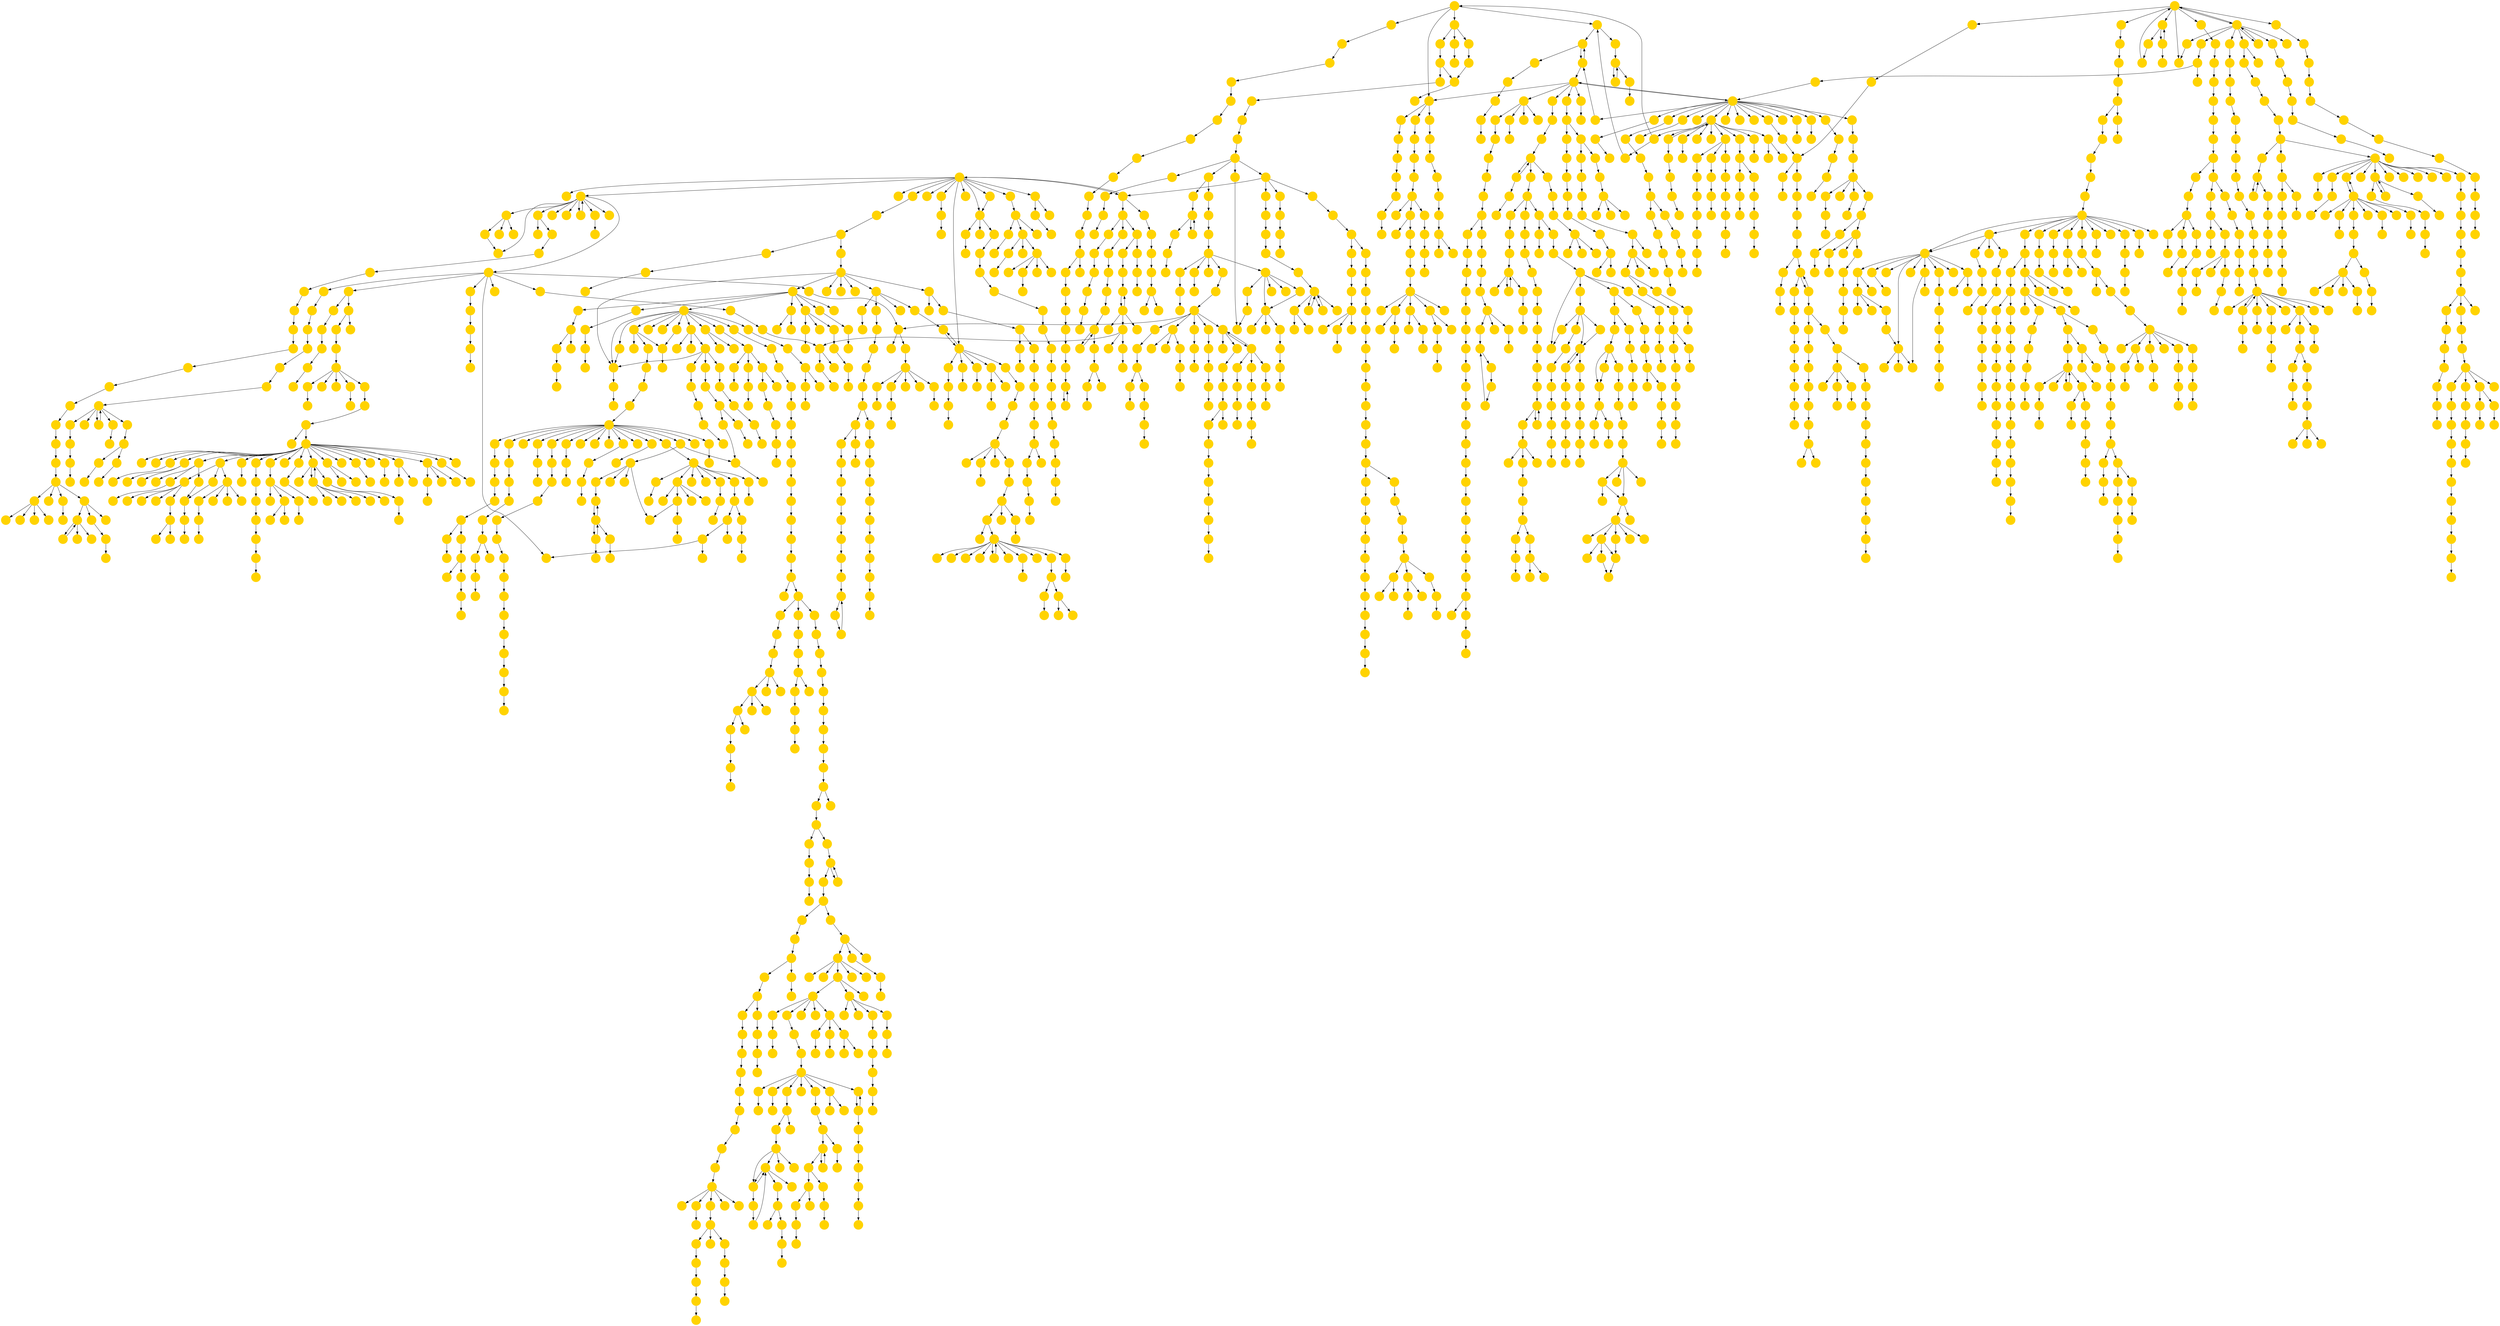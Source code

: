 digraph{
0 [tooltip = "Q", penwidth = 0, style = filled, fillcolor = "#ffd300", shape = circle, label = ""]
1 [tooltip = "Q", penwidth = 0, style = filled, fillcolor = "#ffd300", shape = circle, label = ""]
2 [tooltip = "Q", penwidth = 0, style = filled, fillcolor = "#ffd300", shape = circle, label = ""]
3 [tooltip = "Q", penwidth = 0, style = filled, fillcolor = "#ffd300", shape = circle, label = ""]
4 [tooltip = "Q", penwidth = 0, style = filled, fillcolor = "#ffd300", shape = circle, label = ""]
5 [tooltip = "Q", penwidth = 0, style = filled, fillcolor = "#ffd300", shape = circle, label = ""]
6 [tooltip = "Q", penwidth = 0, style = filled, fillcolor = "#ffd300", shape = circle, label = ""]
7 [tooltip = "Q", penwidth = 0, style = filled, fillcolor = "#ffd300", shape = circle, label = ""]
8 [tooltip = "Q", penwidth = 0, style = filled, fillcolor = "#ffd300", shape = circle, label = ""]
9 [tooltip = "Q", penwidth = 0, style = filled, fillcolor = "#ffd300", shape = circle, label = ""]
10 [tooltip = "Q", penwidth = 0, style = filled, fillcolor = "#ffd300", shape = circle, label = ""]
11 [tooltip = "Q", penwidth = 0, style = filled, fillcolor = "#ffd300", shape = circle, label = ""]
12 [tooltip = "Q", penwidth = 0, style = filled, fillcolor = "#ffd300", shape = circle, label = ""]
13 [tooltip = "Q", penwidth = 0, style = filled, fillcolor = "#ffd300", shape = circle, label = ""]
14 [tooltip = "Q", penwidth = 0, style = filled, fillcolor = "#ffd300", shape = circle, label = ""]
15 [tooltip = "Q", penwidth = 0, style = filled, fillcolor = "#ffd300", shape = circle, label = ""]
16 [tooltip = "Q", penwidth = 0, style = filled, fillcolor = "#ffd300", shape = circle, label = ""]
17 [tooltip = "Q", penwidth = 0, style = filled, fillcolor = "#ffd300", shape = circle, label = ""]
18 [tooltip = "Q", penwidth = 0, style = filled, fillcolor = "#ffd300", shape = circle, label = ""]
19 [tooltip = "Q", penwidth = 0, style = filled, fillcolor = "#ffd300", shape = circle, label = ""]
20 [tooltip = "Q", penwidth = 0, style = filled, fillcolor = "#ffd300", shape = circle, label = ""]
21 [tooltip = "Q", penwidth = 0, style = filled, fillcolor = "#ffd300", shape = circle, label = ""]
22 [tooltip = "Q", penwidth = 0, style = filled, fillcolor = "#ffd300", shape = circle, label = ""]
23 [tooltip = "Q", penwidth = 0, style = filled, fillcolor = "#ffd300", shape = circle, label = ""]
24 [tooltip = "Q", penwidth = 0, style = filled, fillcolor = "#ffd300", shape = circle, label = ""]
25 [tooltip = "Q", penwidth = 0, style = filled, fillcolor = "#ffd300", shape = circle, label = ""]
26 [tooltip = "Q", penwidth = 0, style = filled, fillcolor = "#ffd300", shape = circle, label = ""]
27 [tooltip = "Q", penwidth = 0, style = filled, fillcolor = "#ffd300", shape = circle, label = ""]
28 [tooltip = "Q", penwidth = 0, style = filled, fillcolor = "#ffd300", shape = circle, label = ""]
29 [tooltip = "Q", penwidth = 0, style = filled, fillcolor = "#ffd300", shape = circle, label = ""]
30 [tooltip = "Q", penwidth = 0, style = filled, fillcolor = "#ffd300", shape = circle, label = ""]
31 [tooltip = "Q", penwidth = 0, style = filled, fillcolor = "#ffd300", shape = circle, label = ""]
32 [tooltip = "Q", penwidth = 0, style = filled, fillcolor = "#ffd300", shape = circle, label = ""]
33 [tooltip = "Q", penwidth = 0, style = filled, fillcolor = "#ffd300", shape = circle, label = ""]
34 [tooltip = "Q", penwidth = 0, style = filled, fillcolor = "#ffd300", shape = circle, label = ""]
35 [tooltip = "Q", penwidth = 0, style = filled, fillcolor = "#ffd300", shape = circle, label = ""]
36 [tooltip = "Q", penwidth = 0, style = filled, fillcolor = "#ffd300", shape = circle, label = ""]
37 [tooltip = "Q", penwidth = 0, style = filled, fillcolor = "#ffd300", shape = circle, label = ""]
38 [tooltip = "Q", penwidth = 0, style = filled, fillcolor = "#ffd300", shape = circle, label = ""]
39 [tooltip = "Q", penwidth = 0, style = filled, fillcolor = "#ffd300", shape = circle, label = ""]
40 [tooltip = "Q", penwidth = 0, style = filled, fillcolor = "#ffd300", shape = circle, label = ""]
41 [tooltip = "Q", penwidth = 0, style = filled, fillcolor = "#ffd300", shape = circle, label = ""]
42 [tooltip = "Q", penwidth = 0, style = filled, fillcolor = "#ffd300", shape = circle, label = ""]
43 [tooltip = "Q", penwidth = 0, style = filled, fillcolor = "#ffd300", shape = circle, label = ""]
44 [tooltip = "Q", penwidth = 0, style = filled, fillcolor = "#ffd300", shape = circle, label = ""]
45 [tooltip = "Q", penwidth = 0, style = filled, fillcolor = "#ffd300", shape = circle, label = ""]
46 [tooltip = "Q", penwidth = 0, style = filled, fillcolor = "#ffd300", shape = circle, label = ""]
47 [tooltip = "Q", penwidth = 0, style = filled, fillcolor = "#ffd300", shape = circle, label = ""]
48 [tooltip = "Q", penwidth = 0, style = filled, fillcolor = "#ffd300", shape = circle, label = ""]
49 [tooltip = "Q", penwidth = 0, style = filled, fillcolor = "#ffd300", shape = circle, label = ""]
50 [tooltip = "Q", penwidth = 0, style = filled, fillcolor = "#ffd300", shape = circle, label = ""]
51 [tooltip = "Q", penwidth = 0, style = filled, fillcolor = "#ffd300", shape = circle, label = ""]
52 [tooltip = "Q", penwidth = 0, style = filled, fillcolor = "#ffd300", shape = circle, label = ""]
53 [tooltip = "Q", penwidth = 0, style = filled, fillcolor = "#ffd300", shape = circle, label = ""]
54 [tooltip = "Q", penwidth = 0, style = filled, fillcolor = "#ffd300", shape = circle, label = ""]
55 [tooltip = "Q", penwidth = 0, style = filled, fillcolor = "#ffd300", shape = circle, label = ""]
56 [tooltip = "Q", penwidth = 0, style = filled, fillcolor = "#ffd300", shape = circle, label = ""]
57 [tooltip = "Q", penwidth = 0, style = filled, fillcolor = "#ffd300", shape = circle, label = ""]
58 [tooltip = "Q", penwidth = 0, style = filled, fillcolor = "#ffd300", shape = circle, label = ""]
59 [tooltip = "Q", penwidth = 0, style = filled, fillcolor = "#ffd300", shape = circle, label = ""]
60 [tooltip = "Q", penwidth = 0, style = filled, fillcolor = "#ffd300", shape = circle, label = ""]
61 [tooltip = "Q", penwidth = 0, style = filled, fillcolor = "#ffd300", shape = circle, label = ""]
62 [tooltip = "Q", penwidth = 0, style = filled, fillcolor = "#ffd300", shape = circle, label = ""]
63 [tooltip = "Q", penwidth = 0, style = filled, fillcolor = "#ffd300", shape = circle, label = ""]
64 [tooltip = "Q", penwidth = 0, style = filled, fillcolor = "#ffd300", shape = circle, label = ""]
65 [tooltip = "Q", penwidth = 0, style = filled, fillcolor = "#ffd300", shape = circle, label = ""]
66 [tooltip = "Q", penwidth = 0, style = filled, fillcolor = "#ffd300", shape = circle, label = ""]
67 [tooltip = "Q", penwidth = 0, style = filled, fillcolor = "#ffd300", shape = circle, label = ""]
68 [tooltip = "Q", penwidth = 0, style = filled, fillcolor = "#ffd300", shape = circle, label = ""]
69 [tooltip = "Q", penwidth = 0, style = filled, fillcolor = "#ffd300", shape = circle, label = ""]
70 [tooltip = "Q", penwidth = 0, style = filled, fillcolor = "#ffd300", shape = circle, label = ""]
71 [tooltip = "Q", penwidth = 0, style = filled, fillcolor = "#ffd300", shape = circle, label = ""]
72 [tooltip = "Q", penwidth = 0, style = filled, fillcolor = "#ffd300", shape = circle, label = ""]
73 [tooltip = "Q", penwidth = 0, style = filled, fillcolor = "#ffd300", shape = circle, label = ""]
74 [tooltip = "Q", penwidth = 0, style = filled, fillcolor = "#ffd300", shape = circle, label = ""]
75 [tooltip = "Q", penwidth = 0, style = filled, fillcolor = "#ffd300", shape = circle, label = ""]
76 [tooltip = "Q", penwidth = 0, style = filled, fillcolor = "#ffd300", shape = circle, label = ""]
77 [tooltip = "Q", penwidth = 0, style = filled, fillcolor = "#ffd300", shape = circle, label = ""]
78 [tooltip = "Q", penwidth = 0, style = filled, fillcolor = "#ffd300", shape = circle, label = ""]
79 [tooltip = "Q", penwidth = 0, style = filled, fillcolor = "#ffd300", shape = circle, label = ""]
80 [tooltip = "Q", penwidth = 0, style = filled, fillcolor = "#ffd300", shape = circle, label = ""]
81 [tooltip = "Q", penwidth = 0, style = filled, fillcolor = "#ffd300", shape = circle, label = ""]
82 [tooltip = "Q", penwidth = 0, style = filled, fillcolor = "#ffd300", shape = circle, label = ""]
83 [tooltip = "Q", penwidth = 0, style = filled, fillcolor = "#ffd300", shape = circle, label = ""]
84 [tooltip = "Q", penwidth = 0, style = filled, fillcolor = "#ffd300", shape = circle, label = ""]
85 [tooltip = "Q", penwidth = 0, style = filled, fillcolor = "#ffd300", shape = circle, label = ""]
86 [tooltip = "Q", penwidth = 0, style = filled, fillcolor = "#ffd300", shape = circle, label = ""]
87 [tooltip = "Q", penwidth = 0, style = filled, fillcolor = "#ffd300", shape = circle, label = ""]
88 [tooltip = "Q", penwidth = 0, style = filled, fillcolor = "#ffd300", shape = circle, label = ""]
89 [tooltip = "Q", penwidth = 0, style = filled, fillcolor = "#ffd300", shape = circle, label = ""]
90 [tooltip = "Q", penwidth = 0, style = filled, fillcolor = "#ffd300", shape = circle, label = ""]
91 [tooltip = "Q", penwidth = 0, style = filled, fillcolor = "#ffd300", shape = circle, label = ""]
92 [tooltip = "Q", penwidth = 0, style = filled, fillcolor = "#ffd300", shape = circle, label = ""]
93 [tooltip = "Q", penwidth = 0, style = filled, fillcolor = "#ffd300", shape = circle, label = ""]
94 [tooltip = "Q", penwidth = 0, style = filled, fillcolor = "#ffd300", shape = circle, label = ""]
95 [tooltip = "Q", penwidth = 0, style = filled, fillcolor = "#ffd300", shape = circle, label = ""]
96 [tooltip = "Q", penwidth = 0, style = filled, fillcolor = "#ffd300", shape = circle, label = ""]
97 [tooltip = "Q", penwidth = 0, style = filled, fillcolor = "#ffd300", shape = circle, label = ""]
98 [tooltip = "Q", penwidth = 0, style = filled, fillcolor = "#ffd300", shape = circle, label = ""]
99 [tooltip = "Q", penwidth = 0, style = filled, fillcolor = "#ffd300", shape = circle, label = ""]
100 [tooltip = "Q", penwidth = 0, style = filled, fillcolor = "#ffd300", shape = circle, label = ""]
101 [tooltip = "Q", penwidth = 0, style = filled, fillcolor = "#ffd300", shape = circle, label = ""]
102 [tooltip = "Q", penwidth = 0, style = filled, fillcolor = "#ffd300", shape = circle, label = ""]
103 [tooltip = "Q", penwidth = 0, style = filled, fillcolor = "#ffd300", shape = circle, label = ""]
104 [tooltip = "Q", penwidth = 0, style = filled, fillcolor = "#ffd300", shape = circle, label = ""]
105 [tooltip = "Q", penwidth = 0, style = filled, fillcolor = "#ffd300", shape = circle, label = ""]
106 [tooltip = "Q", penwidth = 0, style = filled, fillcolor = "#ffd300", shape = circle, label = ""]
107 [tooltip = "Q", penwidth = 0, style = filled, fillcolor = "#ffd300", shape = circle, label = ""]
108 [tooltip = "Q", penwidth = 0, style = filled, fillcolor = "#ffd300", shape = circle, label = ""]
109 [tooltip = "Q", penwidth = 0, style = filled, fillcolor = "#ffd300", shape = circle, label = ""]
110 [tooltip = "Q", penwidth = 0, style = filled, fillcolor = "#ffd300", shape = circle, label = ""]
111 [tooltip = "Q", penwidth = 0, style = filled, fillcolor = "#ffd300", shape = circle, label = ""]
112 [tooltip = "Q", penwidth = 0, style = filled, fillcolor = "#ffd300", shape = circle, label = ""]
113 [tooltip = "Q", penwidth = 0, style = filled, fillcolor = "#ffd300", shape = circle, label = ""]
114 [tooltip = "Q", penwidth = 0, style = filled, fillcolor = "#ffd300", shape = circle, label = ""]
115 [tooltip = "Q", penwidth = 0, style = filled, fillcolor = "#ffd300", shape = circle, label = ""]
116 [tooltip = "Q", penwidth = 0, style = filled, fillcolor = "#ffd300", shape = circle, label = ""]
117 [tooltip = "Q", penwidth = 0, style = filled, fillcolor = "#ffd300", shape = circle, label = ""]
118 [tooltip = "Q", penwidth = 0, style = filled, fillcolor = "#ffd300", shape = circle, label = ""]
119 [tooltip = "Q", penwidth = 0, style = filled, fillcolor = "#ffd300", shape = circle, label = ""]
120 [tooltip = "Q", penwidth = 0, style = filled, fillcolor = "#ffd300", shape = circle, label = ""]
121 [tooltip = "Q", penwidth = 0, style = filled, fillcolor = "#ffd300", shape = circle, label = ""]
122 [tooltip = "Q", penwidth = 0, style = filled, fillcolor = "#ffd300", shape = circle, label = ""]
123 [tooltip = "Q", penwidth = 0, style = filled, fillcolor = "#ffd300", shape = circle, label = ""]
124 [tooltip = "Q", penwidth = 0, style = filled, fillcolor = "#ffd300", shape = circle, label = ""]
125 [tooltip = "Q", penwidth = 0, style = filled, fillcolor = "#ffd300", shape = circle, label = ""]
126 [tooltip = "Q", penwidth = 0, style = filled, fillcolor = "#ffd300", shape = circle, label = ""]
127 [tooltip = "Q", penwidth = 0, style = filled, fillcolor = "#ffd300", shape = circle, label = ""]
128 [tooltip = "Q", penwidth = 0, style = filled, fillcolor = "#ffd300", shape = circle, label = ""]
129 [tooltip = "Q", penwidth = 0, style = filled, fillcolor = "#ffd300", shape = circle, label = ""]
130 [tooltip = "Q", penwidth = 0, style = filled, fillcolor = "#ffd300", shape = circle, label = ""]
131 [tooltip = "Q", penwidth = 0, style = filled, fillcolor = "#ffd300", shape = circle, label = ""]
132 [tooltip = "Q", penwidth = 0, style = filled, fillcolor = "#ffd300", shape = circle, label = ""]
133 [tooltip = "Q", penwidth = 0, style = filled, fillcolor = "#ffd300", shape = circle, label = ""]
134 [tooltip = "Q", penwidth = 0, style = filled, fillcolor = "#ffd300", shape = circle, label = ""]
135 [tooltip = "Q", penwidth = 0, style = filled, fillcolor = "#ffd300", shape = circle, label = ""]
136 [tooltip = "Q", penwidth = 0, style = filled, fillcolor = "#ffd300", shape = circle, label = ""]
137 [tooltip = "Q", penwidth = 0, style = filled, fillcolor = "#ffd300", shape = circle, label = ""]
138 [tooltip = "Q", penwidth = 0, style = filled, fillcolor = "#ffd300", shape = circle, label = ""]
139 [tooltip = "Q", penwidth = 0, style = filled, fillcolor = "#ffd300", shape = circle, label = ""]
140 [tooltip = "Q", penwidth = 0, style = filled, fillcolor = "#ffd300", shape = circle, label = ""]
141 [tooltip = "Q", penwidth = 0, style = filled, fillcolor = "#ffd300", shape = circle, label = ""]
142 [tooltip = "Q", penwidth = 0, style = filled, fillcolor = "#ffd300", shape = circle, label = ""]
143 [tooltip = "Q", penwidth = 0, style = filled, fillcolor = "#ffd300", shape = circle, label = ""]
144 [tooltip = "Q", penwidth = 0, style = filled, fillcolor = "#ffd300", shape = circle, label = ""]
145 [tooltip = "Q", penwidth = 0, style = filled, fillcolor = "#ffd300", shape = circle, label = ""]
146 [tooltip = "Q", penwidth = 0, style = filled, fillcolor = "#ffd300", shape = circle, label = ""]
147 [tooltip = "Q", penwidth = 0, style = filled, fillcolor = "#ffd300", shape = circle, label = ""]
148 [tooltip = "Q", penwidth = 0, style = filled, fillcolor = "#ffd300", shape = circle, label = ""]
149 [tooltip = "Q", penwidth = 0, style = filled, fillcolor = "#ffd300", shape = circle, label = ""]
150 [tooltip = "Q", penwidth = 0, style = filled, fillcolor = "#ffd300", shape = circle, label = ""]
151 [tooltip = "Q", penwidth = 0, style = filled, fillcolor = "#ffd300", shape = circle, label = ""]
152 [tooltip = "Q", penwidth = 0, style = filled, fillcolor = "#ffd300", shape = circle, label = ""]
153 [tooltip = "Q", penwidth = 0, style = filled, fillcolor = "#ffd300", shape = circle, label = ""]
154 [tooltip = "Q", penwidth = 0, style = filled, fillcolor = "#ffd300", shape = circle, label = ""]
155 [tooltip = "Q", penwidth = 0, style = filled, fillcolor = "#ffd300", shape = circle, label = ""]
156 [tooltip = "Q", penwidth = 0, style = filled, fillcolor = "#ffd300", shape = circle, label = ""]
157 [tooltip = "Q", penwidth = 0, style = filled, fillcolor = "#ffd300", shape = circle, label = ""]
158 [tooltip = "Q", penwidth = 0, style = filled, fillcolor = "#ffd300", shape = circle, label = ""]
159 [tooltip = "Q", penwidth = 0, style = filled, fillcolor = "#ffd300", shape = circle, label = ""]
160 [tooltip = "Q", penwidth = 0, style = filled, fillcolor = "#ffd300", shape = circle, label = ""]
161 [tooltip = "Q", penwidth = 0, style = filled, fillcolor = "#ffd300", shape = circle, label = ""]
162 [tooltip = "Q", penwidth = 0, style = filled, fillcolor = "#ffd300", shape = circle, label = ""]
163 [tooltip = "Q", penwidth = 0, style = filled, fillcolor = "#ffd300", shape = circle, label = ""]
164 [tooltip = "Q", penwidth = 0, style = filled, fillcolor = "#ffd300", shape = circle, label = ""]
165 [tooltip = "Q", penwidth = 0, style = filled, fillcolor = "#ffd300", shape = circle, label = ""]
166 [tooltip = "Q", penwidth = 0, style = filled, fillcolor = "#ffd300", shape = circle, label = ""]
167 [tooltip = "Q", penwidth = 0, style = filled, fillcolor = "#ffd300", shape = circle, label = ""]
168 [tooltip = "Q", penwidth = 0, style = filled, fillcolor = "#ffd300", shape = circle, label = ""]
169 [tooltip = "Q", penwidth = 0, style = filled, fillcolor = "#ffd300", shape = circle, label = ""]
170 [tooltip = "Q", penwidth = 0, style = filled, fillcolor = "#ffd300", shape = circle, label = ""]
171 [tooltip = "Q", penwidth = 0, style = filled, fillcolor = "#ffd300", shape = circle, label = ""]
172 [tooltip = "Q", penwidth = 0, style = filled, fillcolor = "#ffd300", shape = circle, label = ""]
173 [tooltip = "Q", penwidth = 0, style = filled, fillcolor = "#ffd300", shape = circle, label = ""]
174 [tooltip = "Q", penwidth = 0, style = filled, fillcolor = "#ffd300", shape = circle, label = ""]
175 [tooltip = "Q", penwidth = 0, style = filled, fillcolor = "#ffd300", shape = circle, label = ""]
176 [tooltip = "Q", penwidth = 0, style = filled, fillcolor = "#ffd300", shape = circle, label = ""]
177 [tooltip = "Q", penwidth = 0, style = filled, fillcolor = "#ffd300", shape = circle, label = ""]
178 [tooltip = "Q", penwidth = 0, style = filled, fillcolor = "#ffd300", shape = circle, label = ""]
179 [tooltip = "Q", penwidth = 0, style = filled, fillcolor = "#ffd300", shape = circle, label = ""]
180 [tooltip = "Q", penwidth = 0, style = filled, fillcolor = "#ffd300", shape = circle, label = ""]
181 [tooltip = "Q", penwidth = 0, style = filled, fillcolor = "#ffd300", shape = circle, label = ""]
182 [tooltip = "Q", penwidth = 0, style = filled, fillcolor = "#ffd300", shape = circle, label = ""]
183 [tooltip = "Q", penwidth = 0, style = filled, fillcolor = "#ffd300", shape = circle, label = ""]
184 [tooltip = "Q", penwidth = 0, style = filled, fillcolor = "#ffd300", shape = circle, label = ""]
185 [tooltip = "Q", penwidth = 0, style = filled, fillcolor = "#ffd300", shape = circle, label = ""]
186 [tooltip = "Q", penwidth = 0, style = filled, fillcolor = "#ffd300", shape = circle, label = ""]
187 [tooltip = "Q", penwidth = 0, style = filled, fillcolor = "#ffd300", shape = circle, label = ""]
188 [tooltip = "Q", penwidth = 0, style = filled, fillcolor = "#ffd300", shape = circle, label = ""]
189 [tooltip = "Q", penwidth = 0, style = filled, fillcolor = "#ffd300", shape = circle, label = ""]
190 [tooltip = "Q", penwidth = 0, style = filled, fillcolor = "#ffd300", shape = circle, label = ""]
191 [tooltip = "Q", penwidth = 0, style = filled, fillcolor = "#ffd300", shape = circle, label = ""]
192 [tooltip = "Q", penwidth = 0, style = filled, fillcolor = "#ffd300", shape = circle, label = ""]
193 [tooltip = "Q", penwidth = 0, style = filled, fillcolor = "#ffd300", shape = circle, label = ""]
194 [tooltip = "Q", penwidth = 0, style = filled, fillcolor = "#ffd300", shape = circle, label = ""]
195 [tooltip = "Q", penwidth = 0, style = filled, fillcolor = "#ffd300", shape = circle, label = ""]
196 [tooltip = "Q", penwidth = 0, style = filled, fillcolor = "#ffd300", shape = circle, label = ""]
197 [tooltip = "Q", penwidth = 0, style = filled, fillcolor = "#ffd300", shape = circle, label = ""]
198 [tooltip = "Q", penwidth = 0, style = filled, fillcolor = "#ffd300", shape = circle, label = ""]
199 [tooltip = "Q", penwidth = 0, style = filled, fillcolor = "#ffd300", shape = circle, label = ""]
200 [tooltip = "Q", penwidth = 0, style = filled, fillcolor = "#ffd300", shape = circle, label = ""]
201 [tooltip = "Q", penwidth = 0, style = filled, fillcolor = "#ffd300", shape = circle, label = ""]
202 [tooltip = "Q", penwidth = 0, style = filled, fillcolor = "#ffd300", shape = circle, label = ""]
203 [tooltip = "Q", penwidth = 0, style = filled, fillcolor = "#ffd300", shape = circle, label = ""]
204 [tooltip = "Q", penwidth = 0, style = filled, fillcolor = "#ffd300", shape = circle, label = ""]
205 [tooltip = "Q", penwidth = 0, style = filled, fillcolor = "#ffd300", shape = circle, label = ""]
206 [tooltip = "Q", penwidth = 0, style = filled, fillcolor = "#ffd300", shape = circle, label = ""]
207 [tooltip = "Q", penwidth = 0, style = filled, fillcolor = "#ffd300", shape = circle, label = ""]
208 [tooltip = "Q", penwidth = 0, style = filled, fillcolor = "#ffd300", shape = circle, label = ""]
209 [tooltip = "Q", penwidth = 0, style = filled, fillcolor = "#ffd300", shape = circle, label = ""]
210 [tooltip = "Q", penwidth = 0, style = filled, fillcolor = "#ffd300", shape = circle, label = ""]
211 [tooltip = "Q", penwidth = 0, style = filled, fillcolor = "#ffd300", shape = circle, label = ""]
212 [tooltip = "Q", penwidth = 0, style = filled, fillcolor = "#ffd300", shape = circle, label = ""]
213 [tooltip = "Q", penwidth = 0, style = filled, fillcolor = "#ffd300", shape = circle, label = ""]
214 [tooltip = "Q", penwidth = 0, style = filled, fillcolor = "#ffd300", shape = circle, label = ""]
215 [tooltip = "Q", penwidth = 0, style = filled, fillcolor = "#ffd300", shape = circle, label = ""]
216 [tooltip = "Q", penwidth = 0, style = filled, fillcolor = "#ffd300", shape = circle, label = ""]
217 [tooltip = "Q", penwidth = 0, style = filled, fillcolor = "#ffd300", shape = circle, label = ""]
218 [tooltip = "Q", penwidth = 0, style = filled, fillcolor = "#ffd300", shape = circle, label = ""]
219 [tooltip = "Q", penwidth = 0, style = filled, fillcolor = "#ffd300", shape = circle, label = ""]
220 [tooltip = "Q", penwidth = 0, style = filled, fillcolor = "#ffd300", shape = circle, label = ""]
221 [tooltip = "Q", penwidth = 0, style = filled, fillcolor = "#ffd300", shape = circle, label = ""]
222 [tooltip = "Q", penwidth = 0, style = filled, fillcolor = "#ffd300", shape = circle, label = ""]
223 [tooltip = "Q", penwidth = 0, style = filled, fillcolor = "#ffd300", shape = circle, label = ""]
224 [tooltip = "Q", penwidth = 0, style = filled, fillcolor = "#ffd300", shape = circle, label = ""]
225 [tooltip = "Q", penwidth = 0, style = filled, fillcolor = "#ffd300", shape = circle, label = ""]
226 [tooltip = "Q", penwidth = 0, style = filled, fillcolor = "#ffd300", shape = circle, label = ""]
227 [tooltip = "Q", penwidth = 0, style = filled, fillcolor = "#ffd300", shape = circle, label = ""]
228 [tooltip = "Q", penwidth = 0, style = filled, fillcolor = "#ffd300", shape = circle, label = ""]
229 [tooltip = "Q", penwidth = 0, style = filled, fillcolor = "#ffd300", shape = circle, label = ""]
230 [tooltip = "Q", penwidth = 0, style = filled, fillcolor = "#ffd300", shape = circle, label = ""]
231 [tooltip = "Q", penwidth = 0, style = filled, fillcolor = "#ffd300", shape = circle, label = ""]
232 [tooltip = "Q", penwidth = 0, style = filled, fillcolor = "#ffd300", shape = circle, label = ""]
233 [tooltip = "Q", penwidth = 0, style = filled, fillcolor = "#ffd300", shape = circle, label = ""]
234 [tooltip = "Q", penwidth = 0, style = filled, fillcolor = "#ffd300", shape = circle, label = ""]
235 [tooltip = "Q", penwidth = 0, style = filled, fillcolor = "#ffd300", shape = circle, label = ""]
236 [tooltip = "Q", penwidth = 0, style = filled, fillcolor = "#ffd300", shape = circle, label = ""]
237 [tooltip = "Q", penwidth = 0, style = filled, fillcolor = "#ffd300", shape = circle, label = ""]
238 [tooltip = "Q", penwidth = 0, style = filled, fillcolor = "#ffd300", shape = circle, label = ""]
239 [tooltip = "Q", penwidth = 0, style = filled, fillcolor = "#ffd300", shape = circle, label = ""]
240 [tooltip = "Q", penwidth = 0, style = filled, fillcolor = "#ffd300", shape = circle, label = ""]
241 [tooltip = "Q", penwidth = 0, style = filled, fillcolor = "#ffd300", shape = circle, label = ""]
242 [tooltip = "Q", penwidth = 0, style = filled, fillcolor = "#ffd300", shape = circle, label = ""]
243 [tooltip = "Q", penwidth = 0, style = filled, fillcolor = "#ffd300", shape = circle, label = ""]
244 [tooltip = "Q", penwidth = 0, style = filled, fillcolor = "#ffd300", shape = circle, label = ""]
245 [tooltip = "Q", penwidth = 0, style = filled, fillcolor = "#ffd300", shape = circle, label = ""]
246 [tooltip = "Q", penwidth = 0, style = filled, fillcolor = "#ffd300", shape = circle, label = ""]
247 [tooltip = "Q", penwidth = 0, style = filled, fillcolor = "#ffd300", shape = circle, label = ""]
248 [tooltip = "Q", penwidth = 0, style = filled, fillcolor = "#ffd300", shape = circle, label = ""]
249 [tooltip = "Q", penwidth = 0, style = filled, fillcolor = "#ffd300", shape = circle, label = ""]
250 [tooltip = "Q", penwidth = 0, style = filled, fillcolor = "#ffd300", shape = circle, label = ""]
251 [tooltip = "Q", penwidth = 0, style = filled, fillcolor = "#ffd300", shape = circle, label = ""]
252 [tooltip = "Q", penwidth = 0, style = filled, fillcolor = "#ffd300", shape = circle, label = ""]
253 [tooltip = "Q", penwidth = 0, style = filled, fillcolor = "#ffd300", shape = circle, label = ""]
254 [tooltip = "Q", penwidth = 0, style = filled, fillcolor = "#ffd300", shape = circle, label = ""]
255 [tooltip = "Q", penwidth = 0, style = filled, fillcolor = "#ffd300", shape = circle, label = ""]
256 [tooltip = "Q", penwidth = 0, style = filled, fillcolor = "#ffd300", shape = circle, label = ""]
257 [tooltip = "Q", penwidth = 0, style = filled, fillcolor = "#ffd300", shape = circle, label = ""]
258 [tooltip = "Q", penwidth = 0, style = filled, fillcolor = "#ffd300", shape = circle, label = ""]
259 [tooltip = "Q", penwidth = 0, style = filled, fillcolor = "#ffd300", shape = circle, label = ""]
260 [tooltip = "Q", penwidth = 0, style = filled, fillcolor = "#ffd300", shape = circle, label = ""]
261 [tooltip = "Q", penwidth = 0, style = filled, fillcolor = "#ffd300", shape = circle, label = ""]
262 [tooltip = "Q", penwidth = 0, style = filled, fillcolor = "#ffd300", shape = circle, label = ""]
263 [tooltip = "Q", penwidth = 0, style = filled, fillcolor = "#ffd300", shape = circle, label = ""]
264 [tooltip = "Q", penwidth = 0, style = filled, fillcolor = "#ffd300", shape = circle, label = ""]
265 [tooltip = "Q", penwidth = 0, style = filled, fillcolor = "#ffd300", shape = circle, label = ""]
266 [tooltip = "Q", penwidth = 0, style = filled, fillcolor = "#ffd300", shape = circle, label = ""]
267 [tooltip = "Q", penwidth = 0, style = filled, fillcolor = "#ffd300", shape = circle, label = ""]
268 [tooltip = "Q", penwidth = 0, style = filled, fillcolor = "#ffd300", shape = circle, label = ""]
269 [tooltip = "Q", penwidth = 0, style = filled, fillcolor = "#ffd300", shape = circle, label = ""]
270 [tooltip = "Q", penwidth = 0, style = filled, fillcolor = "#ffd300", shape = circle, label = ""]
271 [tooltip = "Q", penwidth = 0, style = filled, fillcolor = "#ffd300", shape = circle, label = ""]
272 [tooltip = "Q", penwidth = 0, style = filled, fillcolor = "#ffd300", shape = circle, label = ""]
273 [tooltip = "Q", penwidth = 0, style = filled, fillcolor = "#ffd300", shape = circle, label = ""]
274 [tooltip = "Q", penwidth = 0, style = filled, fillcolor = "#ffd300", shape = circle, label = ""]
275 [tooltip = "Q", penwidth = 0, style = filled, fillcolor = "#ffd300", shape = circle, label = ""]
276 [tooltip = "Q", penwidth = 0, style = filled, fillcolor = "#ffd300", shape = circle, label = ""]
277 [tooltip = "Q", penwidth = 0, style = filled, fillcolor = "#ffd300", shape = circle, label = ""]
278 [tooltip = "Q", penwidth = 0, style = filled, fillcolor = "#ffd300", shape = circle, label = ""]
279 [tooltip = "Q", penwidth = 0, style = filled, fillcolor = "#ffd300", shape = circle, label = ""]
280 [tooltip = "Q", penwidth = 0, style = filled, fillcolor = "#ffd300", shape = circle, label = ""]
281 [tooltip = "Q", penwidth = 0, style = filled, fillcolor = "#ffd300", shape = circle, label = ""]
282 [tooltip = "Q", penwidth = 0, style = filled, fillcolor = "#ffd300", shape = circle, label = ""]
283 [tooltip = "Q", penwidth = 0, style = filled, fillcolor = "#ffd300", shape = circle, label = ""]
284 [tooltip = "Q", penwidth = 0, style = filled, fillcolor = "#ffd300", shape = circle, label = ""]
285 [tooltip = "Q", penwidth = 0, style = filled, fillcolor = "#ffd300", shape = circle, label = ""]
286 [tooltip = "Q", penwidth = 0, style = filled, fillcolor = "#ffd300", shape = circle, label = ""]
287 [tooltip = "Q", penwidth = 0, style = filled, fillcolor = "#ffd300", shape = circle, label = ""]
288 [tooltip = "Q", penwidth = 0, style = filled, fillcolor = "#ffd300", shape = circle, label = ""]
289 [tooltip = "Q", penwidth = 0, style = filled, fillcolor = "#ffd300", shape = circle, label = ""]
290 [tooltip = "Q", penwidth = 0, style = filled, fillcolor = "#ffd300", shape = circle, label = ""]
291 [tooltip = "Q", penwidth = 0, style = filled, fillcolor = "#ffd300", shape = circle, label = ""]
292 [tooltip = "Q", penwidth = 0, style = filled, fillcolor = "#ffd300", shape = circle, label = ""]
293 [tooltip = "Q", penwidth = 0, style = filled, fillcolor = "#ffd300", shape = circle, label = ""]
294 [tooltip = "Q", penwidth = 0, style = filled, fillcolor = "#ffd300", shape = circle, label = ""]
295 [tooltip = "Q", penwidth = 0, style = filled, fillcolor = "#ffd300", shape = circle, label = ""]
296 [tooltip = "Q", penwidth = 0, style = filled, fillcolor = "#ffd300", shape = circle, label = ""]
297 [tooltip = "Q", penwidth = 0, style = filled, fillcolor = "#ffd300", shape = circle, label = ""]
298 [tooltip = "Q", penwidth = 0, style = filled, fillcolor = "#ffd300", shape = circle, label = ""]
299 [tooltip = "Q", penwidth = 0, style = filled, fillcolor = "#ffd300", shape = circle, label = ""]
300 [tooltip = "Q", penwidth = 0, style = filled, fillcolor = "#ffd300", shape = circle, label = ""]
301 [tooltip = "Q", penwidth = 0, style = filled, fillcolor = "#ffd300", shape = circle, label = ""]
302 [tooltip = "Q", penwidth = 0, style = filled, fillcolor = "#ffd300", shape = circle, label = ""]
303 [tooltip = "Q", penwidth = 0, style = filled, fillcolor = "#ffd300", shape = circle, label = ""]
304 [tooltip = "Q", penwidth = 0, style = filled, fillcolor = "#ffd300", shape = circle, label = ""]
305 [tooltip = "Q", penwidth = 0, style = filled, fillcolor = "#ffd300", shape = circle, label = ""]
306 [tooltip = "Q", penwidth = 0, style = filled, fillcolor = "#ffd300", shape = circle, label = ""]
307 [tooltip = "Q", penwidth = 0, style = filled, fillcolor = "#ffd300", shape = circle, label = ""]
308 [tooltip = "Q", penwidth = 0, style = filled, fillcolor = "#ffd300", shape = circle, label = ""]
309 [tooltip = "Q", penwidth = 0, style = filled, fillcolor = "#ffd300", shape = circle, label = ""]
310 [tooltip = "Q", penwidth = 0, style = filled, fillcolor = "#ffd300", shape = circle, label = ""]
311 [tooltip = "Q", penwidth = 0, style = filled, fillcolor = "#ffd300", shape = circle, label = ""]
312 [tooltip = "Q", penwidth = 0, style = filled, fillcolor = "#ffd300", shape = circle, label = ""]
313 [tooltip = "Q", penwidth = 0, style = filled, fillcolor = "#ffd300", shape = circle, label = ""]
314 [tooltip = "Q", penwidth = 0, style = filled, fillcolor = "#ffd300", shape = circle, label = ""]
315 [tooltip = "Q", penwidth = 0, style = filled, fillcolor = "#ffd300", shape = circle, label = ""]
316 [tooltip = "Q", penwidth = 0, style = filled, fillcolor = "#ffd300", shape = circle, label = ""]
317 [tooltip = "Q", penwidth = 0, style = filled, fillcolor = "#ffd300", shape = circle, label = ""]
318 [tooltip = "Q", penwidth = 0, style = filled, fillcolor = "#ffd300", shape = circle, label = ""]
319 [tooltip = "Q", penwidth = 0, style = filled, fillcolor = "#ffd300", shape = circle, label = ""]
320 [tooltip = "Q", penwidth = 0, style = filled, fillcolor = "#ffd300", shape = circle, label = ""]
321 [tooltip = "Q", penwidth = 0, style = filled, fillcolor = "#ffd300", shape = circle, label = ""]
322 [tooltip = "Q", penwidth = 0, style = filled, fillcolor = "#ffd300", shape = circle, label = ""]
323 [tooltip = "Q", penwidth = 0, style = filled, fillcolor = "#ffd300", shape = circle, label = ""]
324 [tooltip = "Q", penwidth = 0, style = filled, fillcolor = "#ffd300", shape = circle, label = ""]
325 [tooltip = "Q", penwidth = 0, style = filled, fillcolor = "#ffd300", shape = circle, label = ""]
326 [tooltip = "Q", penwidth = 0, style = filled, fillcolor = "#ffd300", shape = circle, label = ""]
327 [tooltip = "Q", penwidth = 0, style = filled, fillcolor = "#ffd300", shape = circle, label = ""]
328 [tooltip = "Q", penwidth = 0, style = filled, fillcolor = "#ffd300", shape = circle, label = ""]
329 [tooltip = "Q", penwidth = 0, style = filled, fillcolor = "#ffd300", shape = circle, label = ""]
330 [tooltip = "Q", penwidth = 0, style = filled, fillcolor = "#ffd300", shape = circle, label = ""]
331 [tooltip = "Q", penwidth = 0, style = filled, fillcolor = "#ffd300", shape = circle, label = ""]
332 [tooltip = "Q", penwidth = 0, style = filled, fillcolor = "#ffd300", shape = circle, label = ""]
333 [tooltip = "Q", penwidth = 0, style = filled, fillcolor = "#ffd300", shape = circle, label = ""]
334 [tooltip = "Q", penwidth = 0, style = filled, fillcolor = "#ffd300", shape = circle, label = ""]
335 [tooltip = "Q", penwidth = 0, style = filled, fillcolor = "#ffd300", shape = circle, label = ""]
336 [tooltip = "Q", penwidth = 0, style = filled, fillcolor = "#ffd300", shape = circle, label = ""]
337 [tooltip = "Q", penwidth = 0, style = filled, fillcolor = "#ffd300", shape = circle, label = ""]
338 [tooltip = "Q", penwidth = 0, style = filled, fillcolor = "#ffd300", shape = circle, label = ""]
339 [tooltip = "Q", penwidth = 0, style = filled, fillcolor = "#ffd300", shape = circle, label = ""]
340 [tooltip = "Q", penwidth = 0, style = filled, fillcolor = "#ffd300", shape = circle, label = ""]
341 [tooltip = "Q", penwidth = 0, style = filled, fillcolor = "#ffd300", shape = circle, label = ""]
342 [tooltip = "Q", penwidth = 0, style = filled, fillcolor = "#ffd300", shape = circle, label = ""]
343 [tooltip = "Q", penwidth = 0, style = filled, fillcolor = "#ffd300", shape = circle, label = ""]
344 [tooltip = "Q", penwidth = 0, style = filled, fillcolor = "#ffd300", shape = circle, label = ""]
345 [tooltip = "Q", penwidth = 0, style = filled, fillcolor = "#ffd300", shape = circle, label = ""]
346 [tooltip = "Q", penwidth = 0, style = filled, fillcolor = "#ffd300", shape = circle, label = ""]
347 [tooltip = "Q", penwidth = 0, style = filled, fillcolor = "#ffd300", shape = circle, label = ""]
348 [tooltip = "Q", penwidth = 0, style = filled, fillcolor = "#ffd300", shape = circle, label = ""]
349 [tooltip = "Q", penwidth = 0, style = filled, fillcolor = "#ffd300", shape = circle, label = ""]
350 [tooltip = "Q", penwidth = 0, style = filled, fillcolor = "#ffd300", shape = circle, label = ""]
351 [tooltip = "Q", penwidth = 0, style = filled, fillcolor = "#ffd300", shape = circle, label = ""]
352 [tooltip = "Q", penwidth = 0, style = filled, fillcolor = "#ffd300", shape = circle, label = ""]
353 [tooltip = "Q", penwidth = 0, style = filled, fillcolor = "#ffd300", shape = circle, label = ""]
354 [tooltip = "Q", penwidth = 0, style = filled, fillcolor = "#ffd300", shape = circle, label = ""]
355 [tooltip = "Q", penwidth = 0, style = filled, fillcolor = "#ffd300", shape = circle, label = ""]
356 [tooltip = "Q", penwidth = 0, style = filled, fillcolor = "#ffd300", shape = circle, label = ""]
357 [tooltip = "Q", penwidth = 0, style = filled, fillcolor = "#ffd300", shape = circle, label = ""]
358 [tooltip = "Q", penwidth = 0, style = filled, fillcolor = "#ffd300", shape = circle, label = ""]
359 [tooltip = "Q", penwidth = 0, style = filled, fillcolor = "#ffd300", shape = circle, label = ""]
360 [tooltip = "Q", penwidth = 0, style = filled, fillcolor = "#ffd300", shape = circle, label = ""]
361 [tooltip = "Q", penwidth = 0, style = filled, fillcolor = "#ffd300", shape = circle, label = ""]
362 [tooltip = "Q", penwidth = 0, style = filled, fillcolor = "#ffd300", shape = circle, label = ""]
363 [tooltip = "Q", penwidth = 0, style = filled, fillcolor = "#ffd300", shape = circle, label = ""]
364 [tooltip = "Q", penwidth = 0, style = filled, fillcolor = "#ffd300", shape = circle, label = ""]
365 [tooltip = "Q", penwidth = 0, style = filled, fillcolor = "#ffd300", shape = circle, label = ""]
366 [tooltip = "Q", penwidth = 0, style = filled, fillcolor = "#ffd300", shape = circle, label = ""]
367 [tooltip = "Q", penwidth = 0, style = filled, fillcolor = "#ffd300", shape = circle, label = ""]
368 [tooltip = "Q", penwidth = 0, style = filled, fillcolor = "#ffd300", shape = circle, label = ""]
369 [tooltip = "Q", penwidth = 0, style = filled, fillcolor = "#ffd300", shape = circle, label = ""]
370 [tooltip = "Q", penwidth = 0, style = filled, fillcolor = "#ffd300", shape = circle, label = ""]
371 [tooltip = "Q", penwidth = 0, style = filled, fillcolor = "#ffd300", shape = circle, label = ""]
372 [tooltip = "Q", penwidth = 0, style = filled, fillcolor = "#ffd300", shape = circle, label = ""]
373 [tooltip = "Q", penwidth = 0, style = filled, fillcolor = "#ffd300", shape = circle, label = ""]
374 [tooltip = "Q", penwidth = 0, style = filled, fillcolor = "#ffd300", shape = circle, label = ""]
375 [tooltip = "Q", penwidth = 0, style = filled, fillcolor = "#ffd300", shape = circle, label = ""]
376 [tooltip = "Q", penwidth = 0, style = filled, fillcolor = "#ffd300", shape = circle, label = ""]
377 [tooltip = "Q", penwidth = 0, style = filled, fillcolor = "#ffd300", shape = circle, label = ""]
378 [tooltip = "Q", penwidth = 0, style = filled, fillcolor = "#ffd300", shape = circle, label = ""]
379 [tooltip = "Q", penwidth = 0, style = filled, fillcolor = "#ffd300", shape = circle, label = ""]
380 [tooltip = "Q", penwidth = 0, style = filled, fillcolor = "#ffd300", shape = circle, label = ""]
381 [tooltip = "Q", penwidth = 0, style = filled, fillcolor = "#ffd300", shape = circle, label = ""]
382 [tooltip = "Q", penwidth = 0, style = filled, fillcolor = "#ffd300", shape = circle, label = ""]
383 [tooltip = "Q", penwidth = 0, style = filled, fillcolor = "#ffd300", shape = circle, label = ""]
384 [tooltip = "Q", penwidth = 0, style = filled, fillcolor = "#ffd300", shape = circle, label = ""]
385 [tooltip = "Q", penwidth = 0, style = filled, fillcolor = "#ffd300", shape = circle, label = ""]
386 [tooltip = "Q", penwidth = 0, style = filled, fillcolor = "#ffd300", shape = circle, label = ""]
387 [tooltip = "Q", penwidth = 0, style = filled, fillcolor = "#ffd300", shape = circle, label = ""]
388 [tooltip = "Q", penwidth = 0, style = filled, fillcolor = "#ffd300", shape = circle, label = ""]
389 [tooltip = "Q", penwidth = 0, style = filled, fillcolor = "#ffd300", shape = circle, label = ""]
390 [tooltip = "Q", penwidth = 0, style = filled, fillcolor = "#ffd300", shape = circle, label = ""]
391 [tooltip = "Q", penwidth = 0, style = filled, fillcolor = "#ffd300", shape = circle, label = ""]
392 [tooltip = "Q", penwidth = 0, style = filled, fillcolor = "#ffd300", shape = circle, label = ""]
393 [tooltip = "Q", penwidth = 0, style = filled, fillcolor = "#ffd300", shape = circle, label = ""]
394 [tooltip = "Q", penwidth = 0, style = filled, fillcolor = "#ffd300", shape = circle, label = ""]
395 [tooltip = "Q", penwidth = 0, style = filled, fillcolor = "#ffd300", shape = circle, label = ""]
396 [tooltip = "Q", penwidth = 0, style = filled, fillcolor = "#ffd300", shape = circle, label = ""]
397 [tooltip = "Q", penwidth = 0, style = filled, fillcolor = "#ffd300", shape = circle, label = ""]
398 [tooltip = "Q", penwidth = 0, style = filled, fillcolor = "#ffd300", shape = circle, label = ""]
399 [tooltip = "Q", penwidth = 0, style = filled, fillcolor = "#ffd300", shape = circle, label = ""]
400 [tooltip = "Q", penwidth = 0, style = filled, fillcolor = "#ffd300", shape = circle, label = ""]
401 [tooltip = "Q", penwidth = 0, style = filled, fillcolor = "#ffd300", shape = circle, label = ""]
402 [tooltip = "Q", penwidth = 0, style = filled, fillcolor = "#ffd300", shape = circle, label = ""]
403 [tooltip = "Q", penwidth = 0, style = filled, fillcolor = "#ffd300", shape = circle, label = ""]
404 [tooltip = "Q", penwidth = 0, style = filled, fillcolor = "#ffd300", shape = circle, label = ""]
405 [tooltip = "Q", penwidth = 0, style = filled, fillcolor = "#ffd300", shape = circle, label = ""]
406 [tooltip = "Q", penwidth = 0, style = filled, fillcolor = "#ffd300", shape = circle, label = ""]
407 [tooltip = "Q", penwidth = 0, style = filled, fillcolor = "#ffd300", shape = circle, label = ""]
408 [tooltip = "Q", penwidth = 0, style = filled, fillcolor = "#ffd300", shape = circle, label = ""]
409 [tooltip = "Q", penwidth = 0, style = filled, fillcolor = "#ffd300", shape = circle, label = ""]
410 [tooltip = "Q", penwidth = 0, style = filled, fillcolor = "#ffd300", shape = circle, label = ""]
411 [tooltip = "Q", penwidth = 0, style = filled, fillcolor = "#ffd300", shape = circle, label = ""]
412 [tooltip = "Q", penwidth = 0, style = filled, fillcolor = "#ffd300", shape = circle, label = ""]
413 [tooltip = "Q", penwidth = 0, style = filled, fillcolor = "#ffd300", shape = circle, label = ""]
414 [tooltip = "Q", penwidth = 0, style = filled, fillcolor = "#ffd300", shape = circle, label = ""]
415 [tooltip = "Q", penwidth = 0, style = filled, fillcolor = "#ffd300", shape = circle, label = ""]
416 [tooltip = "Q", penwidth = 0, style = filled, fillcolor = "#ffd300", shape = circle, label = ""]
417 [tooltip = "Q", penwidth = 0, style = filled, fillcolor = "#ffd300", shape = circle, label = ""]
418 [tooltip = "Q", penwidth = 0, style = filled, fillcolor = "#ffd300", shape = circle, label = ""]
419 [tooltip = "Q", penwidth = 0, style = filled, fillcolor = "#ffd300", shape = circle, label = ""]
420 [tooltip = "Q", penwidth = 0, style = filled, fillcolor = "#ffd300", shape = circle, label = ""]
421 [tooltip = "Q", penwidth = 0, style = filled, fillcolor = "#ffd300", shape = circle, label = ""]
422 [tooltip = "Q", penwidth = 0, style = filled, fillcolor = "#ffd300", shape = circle, label = ""]
423 [tooltip = "Q", penwidth = 0, style = filled, fillcolor = "#ffd300", shape = circle, label = ""]
424 [tooltip = "Q", penwidth = 0, style = filled, fillcolor = "#ffd300", shape = circle, label = ""]
425 [tooltip = "Q", penwidth = 0, style = filled, fillcolor = "#ffd300", shape = circle, label = ""]
426 [tooltip = "Q", penwidth = 0, style = filled, fillcolor = "#ffd300", shape = circle, label = ""]
427 [tooltip = "Q", penwidth = 0, style = filled, fillcolor = "#ffd300", shape = circle, label = ""]
428 [tooltip = "Q", penwidth = 0, style = filled, fillcolor = "#ffd300", shape = circle, label = ""]
429 [tooltip = "Q", penwidth = 0, style = filled, fillcolor = "#ffd300", shape = circle, label = ""]
430 [tooltip = "Q", penwidth = 0, style = filled, fillcolor = "#ffd300", shape = circle, label = ""]
431 [tooltip = "Q", penwidth = 0, style = filled, fillcolor = "#ffd300", shape = circle, label = ""]
432 [tooltip = "Q", penwidth = 0, style = filled, fillcolor = "#ffd300", shape = circle, label = ""]
433 [tooltip = "Q", penwidth = 0, style = filled, fillcolor = "#ffd300", shape = circle, label = ""]
434 [tooltip = "Q", penwidth = 0, style = filled, fillcolor = "#ffd300", shape = circle, label = ""]
435 [tooltip = "Q", penwidth = 0, style = filled, fillcolor = "#ffd300", shape = circle, label = ""]
436 [tooltip = "Q", penwidth = 0, style = filled, fillcolor = "#ffd300", shape = circle, label = ""]
437 [tooltip = "Q", penwidth = 0, style = filled, fillcolor = "#ffd300", shape = circle, label = ""]
438 [tooltip = "Q", penwidth = 0, style = filled, fillcolor = "#ffd300", shape = circle, label = ""]
439 [tooltip = "Q", penwidth = 0, style = filled, fillcolor = "#ffd300", shape = circle, label = ""]
440 [tooltip = "Q", penwidth = 0, style = filled, fillcolor = "#ffd300", shape = circle, label = ""]
441 [tooltip = "Q", penwidth = 0, style = filled, fillcolor = "#ffd300", shape = circle, label = ""]
442 [tooltip = "Q", penwidth = 0, style = filled, fillcolor = "#ffd300", shape = circle, label = ""]
443 [tooltip = "Q", penwidth = 0, style = filled, fillcolor = "#ffd300", shape = circle, label = ""]
444 [tooltip = "Q", penwidth = 0, style = filled, fillcolor = "#ffd300", shape = circle, label = ""]
445 [tooltip = "Q", penwidth = 0, style = filled, fillcolor = "#ffd300", shape = circle, label = ""]
446 [tooltip = "Q", penwidth = 0, style = filled, fillcolor = "#ffd300", shape = circle, label = ""]
447 [tooltip = "Q", penwidth = 0, style = filled, fillcolor = "#ffd300", shape = circle, label = ""]
448 [tooltip = "Q", penwidth = 0, style = filled, fillcolor = "#ffd300", shape = circle, label = ""]
449 [tooltip = "Q", penwidth = 0, style = filled, fillcolor = "#ffd300", shape = circle, label = ""]
450 [tooltip = "Q", penwidth = 0, style = filled, fillcolor = "#ffd300", shape = circle, label = ""]
451 [tooltip = "Q", penwidth = 0, style = filled, fillcolor = "#ffd300", shape = circle, label = ""]
452 [tooltip = "Q", penwidth = 0, style = filled, fillcolor = "#ffd300", shape = circle, label = ""]
453 [tooltip = "Q", penwidth = 0, style = filled, fillcolor = "#ffd300", shape = circle, label = ""]
454 [tooltip = "Q", penwidth = 0, style = filled, fillcolor = "#ffd300", shape = circle, label = ""]
455 [tooltip = "Q", penwidth = 0, style = filled, fillcolor = "#ffd300", shape = circle, label = ""]
456 [tooltip = "Q", penwidth = 0, style = filled, fillcolor = "#ffd300", shape = circle, label = ""]
457 [tooltip = "Q", penwidth = 0, style = filled, fillcolor = "#ffd300", shape = circle, label = ""]
458 [tooltip = "Q", penwidth = 0, style = filled, fillcolor = "#ffd300", shape = circle, label = ""]
459 [tooltip = "Q", penwidth = 0, style = filled, fillcolor = "#ffd300", shape = circle, label = ""]
460 [tooltip = "Q", penwidth = 0, style = filled, fillcolor = "#ffd300", shape = circle, label = ""]
461 [tooltip = "Q", penwidth = 0, style = filled, fillcolor = "#ffd300", shape = circle, label = ""]
462 [tooltip = "Q", penwidth = 0, style = filled, fillcolor = "#ffd300", shape = circle, label = ""]
463 [tooltip = "Q", penwidth = 0, style = filled, fillcolor = "#ffd300", shape = circle, label = ""]
464 [tooltip = "Q", penwidth = 0, style = filled, fillcolor = "#ffd300", shape = circle, label = ""]
465 [tooltip = "Q", penwidth = 0, style = filled, fillcolor = "#ffd300", shape = circle, label = ""]
466 [tooltip = "Q", penwidth = 0, style = filled, fillcolor = "#ffd300", shape = circle, label = ""]
467 [tooltip = "Q", penwidth = 0, style = filled, fillcolor = "#ffd300", shape = circle, label = ""]
468 [tooltip = "Q", penwidth = 0, style = filled, fillcolor = "#ffd300", shape = circle, label = ""]
469 [tooltip = "Q", penwidth = 0, style = filled, fillcolor = "#ffd300", shape = circle, label = ""]
470 [tooltip = "Q", penwidth = 0, style = filled, fillcolor = "#ffd300", shape = circle, label = ""]
471 [tooltip = "Q", penwidth = 0, style = filled, fillcolor = "#ffd300", shape = circle, label = ""]
472 [tooltip = "Q", penwidth = 0, style = filled, fillcolor = "#ffd300", shape = circle, label = ""]
473 [tooltip = "Q", penwidth = 0, style = filled, fillcolor = "#ffd300", shape = circle, label = ""]
474 [tooltip = "Q", penwidth = 0, style = filled, fillcolor = "#ffd300", shape = circle, label = ""]
475 [tooltip = "Q", penwidth = 0, style = filled, fillcolor = "#ffd300", shape = circle, label = ""]
476 [tooltip = "Q", penwidth = 0, style = filled, fillcolor = "#ffd300", shape = circle, label = ""]
477 [tooltip = "Q", penwidth = 0, style = filled, fillcolor = "#ffd300", shape = circle, label = ""]
478 [tooltip = "Q", penwidth = 0, style = filled, fillcolor = "#ffd300", shape = circle, label = ""]
479 [tooltip = "Q", penwidth = 0, style = filled, fillcolor = "#ffd300", shape = circle, label = ""]
480 [tooltip = "Q", penwidth = 0, style = filled, fillcolor = "#ffd300", shape = circle, label = ""]
481 [tooltip = "Q", penwidth = 0, style = filled, fillcolor = "#ffd300", shape = circle, label = ""]
482 [tooltip = "Q", penwidth = 0, style = filled, fillcolor = "#ffd300", shape = circle, label = ""]
483 [tooltip = "Q", penwidth = 0, style = filled, fillcolor = "#ffd300", shape = circle, label = ""]
484 [tooltip = "Q", penwidth = 0, style = filled, fillcolor = "#ffd300", shape = circle, label = ""]
485 [tooltip = "Q", penwidth = 0, style = filled, fillcolor = "#ffd300", shape = circle, label = ""]
486 [tooltip = "Q", penwidth = 0, style = filled, fillcolor = "#ffd300", shape = circle, label = ""]
487 [tooltip = "Q", penwidth = 0, style = filled, fillcolor = "#ffd300", shape = circle, label = ""]
488 [tooltip = "Q", penwidth = 0, style = filled, fillcolor = "#ffd300", shape = circle, label = ""]
489 [tooltip = "Q", penwidth = 0, style = filled, fillcolor = "#ffd300", shape = circle, label = ""]
490 [tooltip = "Q", penwidth = 0, style = filled, fillcolor = "#ffd300", shape = circle, label = ""]
491 [tooltip = "Q", penwidth = 0, style = filled, fillcolor = "#ffd300", shape = circle, label = ""]
492 [tooltip = "Q", penwidth = 0, style = filled, fillcolor = "#ffd300", shape = circle, label = ""]
493 [tooltip = "Q", penwidth = 0, style = filled, fillcolor = "#ffd300", shape = circle, label = ""]
494 [tooltip = "Q", penwidth = 0, style = filled, fillcolor = "#ffd300", shape = circle, label = ""]
495 [tooltip = "Q", penwidth = 0, style = filled, fillcolor = "#ffd300", shape = circle, label = ""]
496 [tooltip = "Q", penwidth = 0, style = filled, fillcolor = "#ffd300", shape = circle, label = ""]
497 [tooltip = "Q", penwidth = 0, style = filled, fillcolor = "#ffd300", shape = circle, label = ""]
498 [tooltip = "Q", penwidth = 0, style = filled, fillcolor = "#ffd300", shape = circle, label = ""]
499 [tooltip = "Q", penwidth = 0, style = filled, fillcolor = "#ffd300", shape = circle, label = ""]
500 [tooltip = "Q", penwidth = 0, style = filled, fillcolor = "#ffd300", shape = circle, label = ""]
501 [tooltip = "Q", penwidth = 0, style = filled, fillcolor = "#ffd300", shape = circle, label = ""]
502 [tooltip = "Q", penwidth = 0, style = filled, fillcolor = "#ffd300", shape = circle, label = ""]
503 [tooltip = "Q", penwidth = 0, style = filled, fillcolor = "#ffd300", shape = circle, label = ""]
504 [tooltip = "Q", penwidth = 0, style = filled, fillcolor = "#ffd300", shape = circle, label = ""]
505 [tooltip = "Q", penwidth = 0, style = filled, fillcolor = "#ffd300", shape = circle, label = ""]
506 [tooltip = "Q", penwidth = 0, style = filled, fillcolor = "#ffd300", shape = circle, label = ""]
507 [tooltip = "Q", penwidth = 0, style = filled, fillcolor = "#ffd300", shape = circle, label = ""]
508 [tooltip = "Q", penwidth = 0, style = filled, fillcolor = "#ffd300", shape = circle, label = ""]
509 [tooltip = "Q", penwidth = 0, style = filled, fillcolor = "#ffd300", shape = circle, label = ""]
510 [tooltip = "Q", penwidth = 0, style = filled, fillcolor = "#ffd300", shape = circle, label = ""]
511 [tooltip = "Q", penwidth = 0, style = filled, fillcolor = "#ffd300", shape = circle, label = ""]
512 [tooltip = "Q", penwidth = 0, style = filled, fillcolor = "#ffd300", shape = circle, label = ""]
513 [tooltip = "Q", penwidth = 0, style = filled, fillcolor = "#ffd300", shape = circle, label = ""]
514 [tooltip = "Q", penwidth = 0, style = filled, fillcolor = "#ffd300", shape = circle, label = ""]
515 [tooltip = "Q", penwidth = 0, style = filled, fillcolor = "#ffd300", shape = circle, label = ""]
516 [tooltip = "Q", penwidth = 0, style = filled, fillcolor = "#ffd300", shape = circle, label = ""]
517 [tooltip = "Q", penwidth = 0, style = filled, fillcolor = "#ffd300", shape = circle, label = ""]
518 [tooltip = "Q", penwidth = 0, style = filled, fillcolor = "#ffd300", shape = circle, label = ""]
519 [tooltip = "Q", penwidth = 0, style = filled, fillcolor = "#ffd300", shape = circle, label = ""]
520 [tooltip = "Q", penwidth = 0, style = filled, fillcolor = "#ffd300", shape = circle, label = ""]
521 [tooltip = "Q", penwidth = 0, style = filled, fillcolor = "#ffd300", shape = circle, label = ""]
522 [tooltip = "Q", penwidth = 0, style = filled, fillcolor = "#ffd300", shape = circle, label = ""]
523 [tooltip = "Q", penwidth = 0, style = filled, fillcolor = "#ffd300", shape = circle, label = ""]
524 [tooltip = "Q", penwidth = 0, style = filled, fillcolor = "#ffd300", shape = circle, label = ""]
525 [tooltip = "Q", penwidth = 0, style = filled, fillcolor = "#ffd300", shape = circle, label = ""]
526 [tooltip = "Q", penwidth = 0, style = filled, fillcolor = "#ffd300", shape = circle, label = ""]
527 [tooltip = "Q", penwidth = 0, style = filled, fillcolor = "#ffd300", shape = circle, label = ""]
528 [tooltip = "Q", penwidth = 0, style = filled, fillcolor = "#ffd300", shape = circle, label = ""]
529 [tooltip = "Q", penwidth = 0, style = filled, fillcolor = "#ffd300", shape = circle, label = ""]
530 [tooltip = "Q", penwidth = 0, style = filled, fillcolor = "#ffd300", shape = circle, label = ""]
531 [tooltip = "Q", penwidth = 0, style = filled, fillcolor = "#ffd300", shape = circle, label = ""]
532 [tooltip = "Q", penwidth = 0, style = filled, fillcolor = "#ffd300", shape = circle, label = ""]
533 [tooltip = "Q", penwidth = 0, style = filled, fillcolor = "#ffd300", shape = circle, label = ""]
534 [tooltip = "Q", penwidth = 0, style = filled, fillcolor = "#ffd300", shape = circle, label = ""]
535 [tooltip = "Q", penwidth = 0, style = filled, fillcolor = "#ffd300", shape = circle, label = ""]
536 [tooltip = "Q", penwidth = 0, style = filled, fillcolor = "#ffd300", shape = circle, label = ""]
537 [tooltip = "Q", penwidth = 0, style = filled, fillcolor = "#ffd300", shape = circle, label = ""]
538 [tooltip = "Q", penwidth = 0, style = filled, fillcolor = "#ffd300", shape = circle, label = ""]
539 [tooltip = "Q", penwidth = 0, style = filled, fillcolor = "#ffd300", shape = circle, label = ""]
540 [tooltip = "Q", penwidth = 0, style = filled, fillcolor = "#ffd300", shape = circle, label = ""]
541 [tooltip = "Q", penwidth = 0, style = filled, fillcolor = "#ffd300", shape = circle, label = ""]
542 [tooltip = "Q", penwidth = 0, style = filled, fillcolor = "#ffd300", shape = circle, label = ""]
543 [tooltip = "Q", penwidth = 0, style = filled, fillcolor = "#ffd300", shape = circle, label = ""]
544 [tooltip = "Q", penwidth = 0, style = filled, fillcolor = "#ffd300", shape = circle, label = ""]
545 [tooltip = "Q", penwidth = 0, style = filled, fillcolor = "#ffd300", shape = circle, label = ""]
546 [tooltip = "Q", penwidth = 0, style = filled, fillcolor = "#ffd300", shape = circle, label = ""]
547 [tooltip = "Q", penwidth = 0, style = filled, fillcolor = "#ffd300", shape = circle, label = ""]
548 [tooltip = "Q", penwidth = 0, style = filled, fillcolor = "#ffd300", shape = circle, label = ""]
549 [tooltip = "Q", penwidth = 0, style = filled, fillcolor = "#ffd300", shape = circle, label = ""]
550 [tooltip = "Q", penwidth = 0, style = filled, fillcolor = "#ffd300", shape = circle, label = ""]
551 [tooltip = "Q", penwidth = 0, style = filled, fillcolor = "#ffd300", shape = circle, label = ""]
552 [tooltip = "Q", penwidth = 0, style = filled, fillcolor = "#ffd300", shape = circle, label = ""]
553 [tooltip = "Q", penwidth = 0, style = filled, fillcolor = "#ffd300", shape = circle, label = ""]
554 [tooltip = "Q", penwidth = 0, style = filled, fillcolor = "#ffd300", shape = circle, label = ""]
555 [tooltip = "Q", penwidth = 0, style = filled, fillcolor = "#ffd300", shape = circle, label = ""]
556 [tooltip = "Q", penwidth = 0, style = filled, fillcolor = "#ffd300", shape = circle, label = ""]
557 [tooltip = "Q", penwidth = 0, style = filled, fillcolor = "#ffd300", shape = circle, label = ""]
558 [tooltip = "Q", penwidth = 0, style = filled, fillcolor = "#ffd300", shape = circle, label = ""]
559 [tooltip = "Q", penwidth = 0, style = filled, fillcolor = "#ffd300", shape = circle, label = ""]
560 [tooltip = "Q", penwidth = 0, style = filled, fillcolor = "#ffd300", shape = circle, label = ""]
561 [tooltip = "Q", penwidth = 0, style = filled, fillcolor = "#ffd300", shape = circle, label = ""]
562 [tooltip = "Q", penwidth = 0, style = filled, fillcolor = "#ffd300", shape = circle, label = ""]
563 [tooltip = "Q", penwidth = 0, style = filled, fillcolor = "#ffd300", shape = circle, label = ""]
564 [tooltip = "Q", penwidth = 0, style = filled, fillcolor = "#ffd300", shape = circle, label = ""]
565 [tooltip = "Q", penwidth = 0, style = filled, fillcolor = "#ffd300", shape = circle, label = ""]
566 [tooltip = "Q", penwidth = 0, style = filled, fillcolor = "#ffd300", shape = circle, label = ""]
567 [tooltip = "Q", penwidth = 0, style = filled, fillcolor = "#ffd300", shape = circle, label = ""]
568 [tooltip = "Q", penwidth = 0, style = filled, fillcolor = "#ffd300", shape = circle, label = ""]
569 [tooltip = "Q", penwidth = 0, style = filled, fillcolor = "#ffd300", shape = circle, label = ""]
570 [tooltip = "Q", penwidth = 0, style = filled, fillcolor = "#ffd300", shape = circle, label = ""]
571 [tooltip = "Q", penwidth = 0, style = filled, fillcolor = "#ffd300", shape = circle, label = ""]
572 [tooltip = "Q", penwidth = 0, style = filled, fillcolor = "#ffd300", shape = circle, label = ""]
573 [tooltip = "Q", penwidth = 0, style = filled, fillcolor = "#ffd300", shape = circle, label = ""]
574 [tooltip = "Q", penwidth = 0, style = filled, fillcolor = "#ffd300", shape = circle, label = ""]
575 [tooltip = "Q", penwidth = 0, style = filled, fillcolor = "#ffd300", shape = circle, label = ""]
576 [tooltip = "Q", penwidth = 0, style = filled, fillcolor = "#ffd300", shape = circle, label = ""]
577 [tooltip = "Q", penwidth = 0, style = filled, fillcolor = "#ffd300", shape = circle, label = ""]
578 [tooltip = "Q", penwidth = 0, style = filled, fillcolor = "#ffd300", shape = circle, label = ""]
579 [tooltip = "Q", penwidth = 0, style = filled, fillcolor = "#ffd300", shape = circle, label = ""]
580 [tooltip = "Q", penwidth = 0, style = filled, fillcolor = "#ffd300", shape = circle, label = ""]
581 [tooltip = "Q", penwidth = 0, style = filled, fillcolor = "#ffd300", shape = circle, label = ""]
582 [tooltip = "Q", penwidth = 0, style = filled, fillcolor = "#ffd300", shape = circle, label = ""]
583 [tooltip = "Q", penwidth = 0, style = filled, fillcolor = "#ffd300", shape = circle, label = ""]
584 [tooltip = "Q", penwidth = 0, style = filled, fillcolor = "#ffd300", shape = circle, label = ""]
585 [tooltip = "Q", penwidth = 0, style = filled, fillcolor = "#ffd300", shape = circle, label = ""]
586 [tooltip = "Q", penwidth = 0, style = filled, fillcolor = "#ffd300", shape = circle, label = ""]
587 [tooltip = "Q", penwidth = 0, style = filled, fillcolor = "#ffd300", shape = circle, label = ""]
588 [tooltip = "Q", penwidth = 0, style = filled, fillcolor = "#ffd300", shape = circle, label = ""]
589 [tooltip = "Q", penwidth = 0, style = filled, fillcolor = "#ffd300", shape = circle, label = ""]
590 [tooltip = "Q", penwidth = 0, style = filled, fillcolor = "#ffd300", shape = circle, label = ""]
591 [tooltip = "Q", penwidth = 0, style = filled, fillcolor = "#ffd300", shape = circle, label = ""]
592 [tooltip = "Q", penwidth = 0, style = filled, fillcolor = "#ffd300", shape = circle, label = ""]
593 [tooltip = "Q", penwidth = 0, style = filled, fillcolor = "#ffd300", shape = circle, label = ""]
594 [tooltip = "Q", penwidth = 0, style = filled, fillcolor = "#ffd300", shape = circle, label = ""]
595 [tooltip = "Q", penwidth = 0, style = filled, fillcolor = "#ffd300", shape = circle, label = ""]
596 [tooltip = "Q", penwidth = 0, style = filled, fillcolor = "#ffd300", shape = circle, label = ""]
597 [tooltip = "Q", penwidth = 0, style = filled, fillcolor = "#ffd300", shape = circle, label = ""]
598 [tooltip = "Q", penwidth = 0, style = filled, fillcolor = "#ffd300", shape = circle, label = ""]
599 [tooltip = "Q", penwidth = 0, style = filled, fillcolor = "#ffd300", shape = circle, label = ""]
600 [tooltip = "Q", penwidth = 0, style = filled, fillcolor = "#ffd300", shape = circle, label = ""]
601 [tooltip = "Q", penwidth = 0, style = filled, fillcolor = "#ffd300", shape = circle, label = ""]
602 [tooltip = "Q", penwidth = 0, style = filled, fillcolor = "#ffd300", shape = circle, label = ""]
603 [tooltip = "Q", penwidth = 0, style = filled, fillcolor = "#ffd300", shape = circle, label = ""]
604 [tooltip = "Q", penwidth = 0, style = filled, fillcolor = "#ffd300", shape = circle, label = ""]
605 [tooltip = "Q", penwidth = 0, style = filled, fillcolor = "#ffd300", shape = circle, label = ""]
606 [tooltip = "Q", penwidth = 0, style = filled, fillcolor = "#ffd300", shape = circle, label = ""]
607 [tooltip = "Q", penwidth = 0, style = filled, fillcolor = "#ffd300", shape = circle, label = ""]
608 [tooltip = "Q", penwidth = 0, style = filled, fillcolor = "#ffd300", shape = circle, label = ""]
609 [tooltip = "Q", penwidth = 0, style = filled, fillcolor = "#ffd300", shape = circle, label = ""]
610 [tooltip = "Q", penwidth = 0, style = filled, fillcolor = "#ffd300", shape = circle, label = ""]
611 [tooltip = "Q", penwidth = 0, style = filled, fillcolor = "#ffd300", shape = circle, label = ""]
612 [tooltip = "Q", penwidth = 0, style = filled, fillcolor = "#ffd300", shape = circle, label = ""]
613 [tooltip = "Q", penwidth = 0, style = filled, fillcolor = "#ffd300", shape = circle, label = ""]
614 [tooltip = "Q", penwidth = 0, style = filled, fillcolor = "#ffd300", shape = circle, label = ""]
615 [tooltip = "Q", penwidth = 0, style = filled, fillcolor = "#ffd300", shape = circle, label = ""]
616 [tooltip = "Q", penwidth = 0, style = filled, fillcolor = "#ffd300", shape = circle, label = ""]
617 [tooltip = "Q", penwidth = 0, style = filled, fillcolor = "#ffd300", shape = circle, label = ""]
618 [tooltip = "Q", penwidth = 0, style = filled, fillcolor = "#ffd300", shape = circle, label = ""]
619 [tooltip = "Q", penwidth = 0, style = filled, fillcolor = "#ffd300", shape = circle, label = ""]
620 [tooltip = "Q", penwidth = 0, style = filled, fillcolor = "#ffd300", shape = circle, label = ""]
621 [tooltip = "Q", penwidth = 0, style = filled, fillcolor = "#ffd300", shape = circle, label = ""]
622 [tooltip = "Q", penwidth = 0, style = filled, fillcolor = "#ffd300", shape = circle, label = ""]
623 [tooltip = "Q", penwidth = 0, style = filled, fillcolor = "#ffd300", shape = circle, label = ""]
624 [tooltip = "Q", penwidth = 0, style = filled, fillcolor = "#ffd300", shape = circle, label = ""]
625 [tooltip = "Q", penwidth = 0, style = filled, fillcolor = "#ffd300", shape = circle, label = ""]
626 [tooltip = "Q", penwidth = 0, style = filled, fillcolor = "#ffd300", shape = circle, label = ""]
627 [tooltip = "Q", penwidth = 0, style = filled, fillcolor = "#ffd300", shape = circle, label = ""]
628 [tooltip = "Q", penwidth = 0, style = filled, fillcolor = "#ffd300", shape = circle, label = ""]
629 [tooltip = "Q", penwidth = 0, style = filled, fillcolor = "#ffd300", shape = circle, label = ""]
630 [tooltip = "Q", penwidth = 0, style = filled, fillcolor = "#ffd300", shape = circle, label = ""]
631 [tooltip = "Q", penwidth = 0, style = filled, fillcolor = "#ffd300", shape = circle, label = ""]
632 [tooltip = "Q", penwidth = 0, style = filled, fillcolor = "#ffd300", shape = circle, label = ""]
633 [tooltip = "Q", penwidth = 0, style = filled, fillcolor = "#ffd300", shape = circle, label = ""]
634 [tooltip = "Q", penwidth = 0, style = filled, fillcolor = "#ffd300", shape = circle, label = ""]
635 [tooltip = "Q", penwidth = 0, style = filled, fillcolor = "#ffd300", shape = circle, label = ""]
636 [tooltip = "Q", penwidth = 0, style = filled, fillcolor = "#ffd300", shape = circle, label = ""]
637 [tooltip = "Q", penwidth = 0, style = filled, fillcolor = "#ffd300", shape = circle, label = ""]
638 [tooltip = "Q", penwidth = 0, style = filled, fillcolor = "#ffd300", shape = circle, label = ""]
639 [tooltip = "Q", penwidth = 0, style = filled, fillcolor = "#ffd300", shape = circle, label = ""]
640 [tooltip = "Q", penwidth = 0, style = filled, fillcolor = "#ffd300", shape = circle, label = ""]
641 [tooltip = "Q", penwidth = 0, style = filled, fillcolor = "#ffd300", shape = circle, label = ""]
642 [tooltip = "Q", penwidth = 0, style = filled, fillcolor = "#ffd300", shape = circle, label = ""]
643 [tooltip = "Q", penwidth = 0, style = filled, fillcolor = "#ffd300", shape = circle, label = ""]
644 [tooltip = "Q", penwidth = 0, style = filled, fillcolor = "#ffd300", shape = circle, label = ""]
645 [tooltip = "Q", penwidth = 0, style = filled, fillcolor = "#ffd300", shape = circle, label = ""]
646 [tooltip = "Q", penwidth = 0, style = filled, fillcolor = "#ffd300", shape = circle, label = ""]
647 [tooltip = "Q", penwidth = 0, style = filled, fillcolor = "#ffd300", shape = circle, label = ""]
648 [tooltip = "Q", penwidth = 0, style = filled, fillcolor = "#ffd300", shape = circle, label = ""]
649 [tooltip = "Q", penwidth = 0, style = filled, fillcolor = "#ffd300", shape = circle, label = ""]
650 [tooltip = "Q", penwidth = 0, style = filled, fillcolor = "#ffd300", shape = circle, label = ""]
651 [tooltip = "Q", penwidth = 0, style = filled, fillcolor = "#ffd300", shape = circle, label = ""]
652 [tooltip = "Q", penwidth = 0, style = filled, fillcolor = "#ffd300", shape = circle, label = ""]
653 [tooltip = "Q", penwidth = 0, style = filled, fillcolor = "#ffd300", shape = circle, label = ""]
654 [tooltip = "Q", penwidth = 0, style = filled, fillcolor = "#ffd300", shape = circle, label = ""]
655 [tooltip = "Q", penwidth = 0, style = filled, fillcolor = "#ffd300", shape = circle, label = ""]
656 [tooltip = "Q", penwidth = 0, style = filled, fillcolor = "#ffd300", shape = circle, label = ""]
657 [tooltip = "Q", penwidth = 0, style = filled, fillcolor = "#ffd300", shape = circle, label = ""]
658 [tooltip = "Q", penwidth = 0, style = filled, fillcolor = "#ffd300", shape = circle, label = ""]
659 [tooltip = "Q", penwidth = 0, style = filled, fillcolor = "#ffd300", shape = circle, label = ""]
660 [tooltip = "Q", penwidth = 0, style = filled, fillcolor = "#ffd300", shape = circle, label = ""]
661 [tooltip = "Q", penwidth = 0, style = filled, fillcolor = "#ffd300", shape = circle, label = ""]
662 [tooltip = "Q", penwidth = 0, style = filled, fillcolor = "#ffd300", shape = circle, label = ""]
663 [tooltip = "Q", penwidth = 0, style = filled, fillcolor = "#ffd300", shape = circle, label = ""]
664 [tooltip = "Q", penwidth = 0, style = filled, fillcolor = "#ffd300", shape = circle, label = ""]
665 [tooltip = "Q", penwidth = 0, style = filled, fillcolor = "#ffd300", shape = circle, label = ""]
666 [tooltip = "Q", penwidth = 0, style = filled, fillcolor = "#ffd300", shape = circle, label = ""]
667 [tooltip = "Q", penwidth = 0, style = filled, fillcolor = "#ffd300", shape = circle, label = ""]
668 [tooltip = "Q", penwidth = 0, style = filled, fillcolor = "#ffd300", shape = circle, label = ""]
669 [tooltip = "Q", penwidth = 0, style = filled, fillcolor = "#ffd300", shape = circle, label = ""]
670 [tooltip = "Q", penwidth = 0, style = filled, fillcolor = "#ffd300", shape = circle, label = ""]
671 [tooltip = "Q", penwidth = 0, style = filled, fillcolor = "#ffd300", shape = circle, label = ""]
672 [tooltip = "Q", penwidth = 0, style = filled, fillcolor = "#ffd300", shape = circle, label = ""]
673 [tooltip = "Q", penwidth = 0, style = filled, fillcolor = "#ffd300", shape = circle, label = ""]
674 [tooltip = "Q", penwidth = 0, style = filled, fillcolor = "#ffd300", shape = circle, label = ""]
675 [tooltip = "Q", penwidth = 0, style = filled, fillcolor = "#ffd300", shape = circle, label = ""]
676 [tooltip = "Q", penwidth = 0, style = filled, fillcolor = "#ffd300", shape = circle, label = ""]
677 [tooltip = "Q", penwidth = 0, style = filled, fillcolor = "#ffd300", shape = circle, label = ""]
678 [tooltip = "Q", penwidth = 0, style = filled, fillcolor = "#ffd300", shape = circle, label = ""]
679 [tooltip = "Q", penwidth = 0, style = filled, fillcolor = "#ffd300", shape = circle, label = ""]
680 [tooltip = "Q", penwidth = 0, style = filled, fillcolor = "#ffd300", shape = circle, label = ""]
681 [tooltip = "Q", penwidth = 0, style = filled, fillcolor = "#ffd300", shape = circle, label = ""]
682 [tooltip = "Q", penwidth = 0, style = filled, fillcolor = "#ffd300", shape = circle, label = ""]
683 [tooltip = "Q", penwidth = 0, style = filled, fillcolor = "#ffd300", shape = circle, label = ""]
684 [tooltip = "Q", penwidth = 0, style = filled, fillcolor = "#ffd300", shape = circle, label = ""]
685 [tooltip = "Q", penwidth = 0, style = filled, fillcolor = "#ffd300", shape = circle, label = ""]
686 [tooltip = "Q", penwidth = 0, style = filled, fillcolor = "#ffd300", shape = circle, label = ""]
687 [tooltip = "Q", penwidth = 0, style = filled, fillcolor = "#ffd300", shape = circle, label = ""]
688 [tooltip = "Q", penwidth = 0, style = filled, fillcolor = "#ffd300", shape = circle, label = ""]
689 [tooltip = "Q", penwidth = 0, style = filled, fillcolor = "#ffd300", shape = circle, label = ""]
690 [tooltip = "Q", penwidth = 0, style = filled, fillcolor = "#ffd300", shape = circle, label = ""]
691 [tooltip = "Q", penwidth = 0, style = filled, fillcolor = "#ffd300", shape = circle, label = ""]
692 [tooltip = "Q", penwidth = 0, style = filled, fillcolor = "#ffd300", shape = circle, label = ""]
693 [tooltip = "Q", penwidth = 0, style = filled, fillcolor = "#ffd300", shape = circle, label = ""]
694 [tooltip = "Q", penwidth = 0, style = filled, fillcolor = "#ffd300", shape = circle, label = ""]
695 [tooltip = "Q", penwidth = 0, style = filled, fillcolor = "#ffd300", shape = circle, label = ""]
696 [tooltip = "Q", penwidth = 0, style = filled, fillcolor = "#ffd300", shape = circle, label = ""]
697 [tooltip = "Q", penwidth = 0, style = filled, fillcolor = "#ffd300", shape = circle, label = ""]
698 [tooltip = "Q", penwidth = 0, style = filled, fillcolor = "#ffd300", shape = circle, label = ""]
699 [tooltip = "Q", penwidth = 0, style = filled, fillcolor = "#ffd300", shape = circle, label = ""]
700 [tooltip = "Q", penwidth = 0, style = filled, fillcolor = "#ffd300", shape = circle, label = ""]
701 [tooltip = "Q", penwidth = 0, style = filled, fillcolor = "#ffd300", shape = circle, label = ""]
702 [tooltip = "Q", penwidth = 0, style = filled, fillcolor = "#ffd300", shape = circle, label = ""]
703 [tooltip = "Q", penwidth = 0, style = filled, fillcolor = "#ffd300", shape = circle, label = ""]
704 [tooltip = "Q", penwidth = 0, style = filled, fillcolor = "#ffd300", shape = circle, label = ""]
705 [tooltip = "Q", penwidth = 0, style = filled, fillcolor = "#ffd300", shape = circle, label = ""]
706 [tooltip = "Q", penwidth = 0, style = filled, fillcolor = "#ffd300", shape = circle, label = ""]
707 [tooltip = "Q", penwidth = 0, style = filled, fillcolor = "#ffd300", shape = circle, label = ""]
708 [tooltip = "Q", penwidth = 0, style = filled, fillcolor = "#ffd300", shape = circle, label = ""]
709 [tooltip = "Q", penwidth = 0, style = filled, fillcolor = "#ffd300", shape = circle, label = ""]
710 [tooltip = "Q", penwidth = 0, style = filled, fillcolor = "#ffd300", shape = circle, label = ""]
711 [tooltip = "Q", penwidth = 0, style = filled, fillcolor = "#ffd300", shape = circle, label = ""]
712 [tooltip = "Q", penwidth = 0, style = filled, fillcolor = "#ffd300", shape = circle, label = ""]
713 [tooltip = "Q", penwidth = 0, style = filled, fillcolor = "#ffd300", shape = circle, label = ""]
714 [tooltip = "Q", penwidth = 0, style = filled, fillcolor = "#ffd300", shape = circle, label = ""]
715 [tooltip = "Q", penwidth = 0, style = filled, fillcolor = "#ffd300", shape = circle, label = ""]
716 [tooltip = "Q", penwidth = 0, style = filled, fillcolor = "#ffd300", shape = circle, label = ""]
717 [tooltip = "Q", penwidth = 0, style = filled, fillcolor = "#ffd300", shape = circle, label = ""]
718 [tooltip = "Q", penwidth = 0, style = filled, fillcolor = "#ffd300", shape = circle, label = ""]
719 [tooltip = "Q", penwidth = 0, style = filled, fillcolor = "#ffd300", shape = circle, label = ""]
720 [tooltip = "Q", penwidth = 0, style = filled, fillcolor = "#ffd300", shape = circle, label = ""]
721 [tooltip = "Q", penwidth = 0, style = filled, fillcolor = "#ffd300", shape = circle, label = ""]
722 [tooltip = "Q", penwidth = 0, style = filled, fillcolor = "#ffd300", shape = circle, label = ""]
723 [tooltip = "Q", penwidth = 0, style = filled, fillcolor = "#ffd300", shape = circle, label = ""]
724 [tooltip = "Q", penwidth = 0, style = filled, fillcolor = "#ffd300", shape = circle, label = ""]
725 [tooltip = "Q", penwidth = 0, style = filled, fillcolor = "#ffd300", shape = circle, label = ""]
726 [tooltip = "Q", penwidth = 0, style = filled, fillcolor = "#ffd300", shape = circle, label = ""]
727 [tooltip = "Q", penwidth = 0, style = filled, fillcolor = "#ffd300", shape = circle, label = ""]
728 [tooltip = "Q", penwidth = 0, style = filled, fillcolor = "#ffd300", shape = circle, label = ""]
729 [tooltip = "Q", penwidth = 0, style = filled, fillcolor = "#ffd300", shape = circle, label = ""]
730 [tooltip = "Q", penwidth = 0, style = filled, fillcolor = "#ffd300", shape = circle, label = ""]
731 [tooltip = "Q", penwidth = 0, style = filled, fillcolor = "#ffd300", shape = circle, label = ""]
732 [tooltip = "Q", penwidth = 0, style = filled, fillcolor = "#ffd300", shape = circle, label = ""]
733 [tooltip = "Q", penwidth = 0, style = filled, fillcolor = "#ffd300", shape = circle, label = ""]
734 [tooltip = "Q", penwidth = 0, style = filled, fillcolor = "#ffd300", shape = circle, label = ""]
735 [tooltip = "Q", penwidth = 0, style = filled, fillcolor = "#ffd300", shape = circle, label = ""]
736 [tooltip = "Q", penwidth = 0, style = filled, fillcolor = "#ffd300", shape = circle, label = ""]
737 [tooltip = "Q", penwidth = 0, style = filled, fillcolor = "#ffd300", shape = circle, label = ""]
738 [tooltip = "Q", penwidth = 0, style = filled, fillcolor = "#ffd300", shape = circle, label = ""]
739 [tooltip = "Q", penwidth = 0, style = filled, fillcolor = "#ffd300", shape = circle, label = ""]
740 [tooltip = "Q", penwidth = 0, style = filled, fillcolor = "#ffd300", shape = circle, label = ""]
741 [tooltip = "Q", penwidth = 0, style = filled, fillcolor = "#ffd300", shape = circle, label = ""]
742 [tooltip = "Q", penwidth = 0, style = filled, fillcolor = "#ffd300", shape = circle, label = ""]
743 [tooltip = "Q", penwidth = 0, style = filled, fillcolor = "#ffd300", shape = circle, label = ""]
744 [tooltip = "Q", penwidth = 0, style = filled, fillcolor = "#ffd300", shape = circle, label = ""]
745 [tooltip = "Q", penwidth = 0, style = filled, fillcolor = "#ffd300", shape = circle, label = ""]
746 [tooltip = "Q", penwidth = 0, style = filled, fillcolor = "#ffd300", shape = circle, label = ""]
747 [tooltip = "Q", penwidth = 0, style = filled, fillcolor = "#ffd300", shape = circle, label = ""]
748 [tooltip = "Q", penwidth = 0, style = filled, fillcolor = "#ffd300", shape = circle, label = ""]
749 [tooltip = "Q", penwidth = 0, style = filled, fillcolor = "#ffd300", shape = circle, label = ""]
750 [tooltip = "Q", penwidth = 0, style = filled, fillcolor = "#ffd300", shape = circle, label = ""]
751 [tooltip = "Q", penwidth = 0, style = filled, fillcolor = "#ffd300", shape = circle, label = ""]
752 [tooltip = "Q", penwidth = 0, style = filled, fillcolor = "#ffd300", shape = circle, label = ""]
753 [tooltip = "Q", penwidth = 0, style = filled, fillcolor = "#ffd300", shape = circle, label = ""]
754 [tooltip = "Q", penwidth = 0, style = filled, fillcolor = "#ffd300", shape = circle, label = ""]
755 [tooltip = "Q", penwidth = 0, style = filled, fillcolor = "#ffd300", shape = circle, label = ""]
756 [tooltip = "Q", penwidth = 0, style = filled, fillcolor = "#ffd300", shape = circle, label = ""]
757 [tooltip = "Q", penwidth = 0, style = filled, fillcolor = "#ffd300", shape = circle, label = ""]
758 [tooltip = "Q", penwidth = 0, style = filled, fillcolor = "#ffd300", shape = circle, label = ""]
759 [tooltip = "Q", penwidth = 0, style = filled, fillcolor = "#ffd300", shape = circle, label = ""]
760 [tooltip = "Q", penwidth = 0, style = filled, fillcolor = "#ffd300", shape = circle, label = ""]
761 [tooltip = "Q", penwidth = 0, style = filled, fillcolor = "#ffd300", shape = circle, label = ""]
762 [tooltip = "Q", penwidth = 0, style = filled, fillcolor = "#ffd300", shape = circle, label = ""]
763 [tooltip = "Q", penwidth = 0, style = filled, fillcolor = "#ffd300", shape = circle, label = ""]
764 [tooltip = "Q", penwidth = 0, style = filled, fillcolor = "#ffd300", shape = circle, label = ""]
765 [tooltip = "Q", penwidth = 0, style = filled, fillcolor = "#ffd300", shape = circle, label = ""]
766 [tooltip = "Q", penwidth = 0, style = filled, fillcolor = "#ffd300", shape = circle, label = ""]
767 [tooltip = "Q", penwidth = 0, style = filled, fillcolor = "#ffd300", shape = circle, label = ""]
768 [tooltip = "Q", penwidth = 0, style = filled, fillcolor = "#ffd300", shape = circle, label = ""]
769 [tooltip = "Q", penwidth = 0, style = filled, fillcolor = "#ffd300", shape = circle, label = ""]
770 [tooltip = "Q", penwidth = 0, style = filled, fillcolor = "#ffd300", shape = circle, label = ""]
771 [tooltip = "Q", penwidth = 0, style = filled, fillcolor = "#ffd300", shape = circle, label = ""]
772 [tooltip = "Q", penwidth = 0, style = filled, fillcolor = "#ffd300", shape = circle, label = ""]
773 [tooltip = "Q", penwidth = 0, style = filled, fillcolor = "#ffd300", shape = circle, label = ""]
774 [tooltip = "Q", penwidth = 0, style = filled, fillcolor = "#ffd300", shape = circle, label = ""]
775 [tooltip = "Q", penwidth = 0, style = filled, fillcolor = "#ffd300", shape = circle, label = ""]
776 [tooltip = "Q", penwidth = 0, style = filled, fillcolor = "#ffd300", shape = circle, label = ""]
777 [tooltip = "Q", penwidth = 0, style = filled, fillcolor = "#ffd300", shape = circle, label = ""]
778 [tooltip = "Q", penwidth = 0, style = filled, fillcolor = "#ffd300", shape = circle, label = ""]
779 [tooltip = "Q", penwidth = 0, style = filled, fillcolor = "#ffd300", shape = circle, label = ""]
780 [tooltip = "Q", penwidth = 0, style = filled, fillcolor = "#ffd300", shape = circle, label = ""]
781 [tooltip = "Q", penwidth = 0, style = filled, fillcolor = "#ffd300", shape = circle, label = ""]
782 [tooltip = "Q", penwidth = 0, style = filled, fillcolor = "#ffd300", shape = circle, label = ""]
783 [tooltip = "Q", penwidth = 0, style = filled, fillcolor = "#ffd300", shape = circle, label = ""]
784 [tooltip = "Q", penwidth = 0, style = filled, fillcolor = "#ffd300", shape = circle, label = ""]
785 [tooltip = "Q", penwidth = 0, style = filled, fillcolor = "#ffd300", shape = circle, label = ""]
786 [tooltip = "Q", penwidth = 0, style = filled, fillcolor = "#ffd300", shape = circle, label = ""]
787 [tooltip = "Q", penwidth = 0, style = filled, fillcolor = "#ffd300", shape = circle, label = ""]
788 [tooltip = "Q", penwidth = 0, style = filled, fillcolor = "#ffd300", shape = circle, label = ""]
789 [tooltip = "Q", penwidth = 0, style = filled, fillcolor = "#ffd300", shape = circle, label = ""]
790 [tooltip = "Q", penwidth = 0, style = filled, fillcolor = "#ffd300", shape = circle, label = ""]
791 [tooltip = "Q", penwidth = 0, style = filled, fillcolor = "#ffd300", shape = circle, label = ""]
792 [tooltip = "Q", penwidth = 0, style = filled, fillcolor = "#ffd300", shape = circle, label = ""]
793 [tooltip = "Q", penwidth = 0, style = filled, fillcolor = "#ffd300", shape = circle, label = ""]
794 [tooltip = "Q", penwidth = 0, style = filled, fillcolor = "#ffd300", shape = circle, label = ""]
795 [tooltip = "Q", penwidth = 0, style = filled, fillcolor = "#ffd300", shape = circle, label = ""]
796 [tooltip = "Q", penwidth = 0, style = filled, fillcolor = "#ffd300", shape = circle, label = ""]
797 [tooltip = "Q", penwidth = 0, style = filled, fillcolor = "#ffd300", shape = circle, label = ""]
798 [tooltip = "Q", penwidth = 0, style = filled, fillcolor = "#ffd300", shape = circle, label = ""]
799 [tooltip = "Q", penwidth = 0, style = filled, fillcolor = "#ffd300", shape = circle, label = ""]
800 [tooltip = "Q", penwidth = 0, style = filled, fillcolor = "#ffd300", shape = circle, label = ""]
801 [tooltip = "Q", penwidth = 0, style = filled, fillcolor = "#ffd300", shape = circle, label = ""]
802 [tooltip = "Q", penwidth = 0, style = filled, fillcolor = "#ffd300", shape = circle, label = ""]
803 [tooltip = "Q", penwidth = 0, style = filled, fillcolor = "#ffd300", shape = circle, label = ""]
804 [tooltip = "Q", penwidth = 0, style = filled, fillcolor = "#ffd300", shape = circle, label = ""]
805 [tooltip = "Q", penwidth = 0, style = filled, fillcolor = "#ffd300", shape = circle, label = ""]
806 [tooltip = "Q", penwidth = 0, style = filled, fillcolor = "#ffd300", shape = circle, label = ""]
807 [tooltip = "Q", penwidth = 0, style = filled, fillcolor = "#ffd300", shape = circle, label = ""]
808 [tooltip = "Q", penwidth = 0, style = filled, fillcolor = "#ffd300", shape = circle, label = ""]
809 [tooltip = "Q", penwidth = 0, style = filled, fillcolor = "#ffd300", shape = circle, label = ""]
810 [tooltip = "Q", penwidth = 0, style = filled, fillcolor = "#ffd300", shape = circle, label = ""]
811 [tooltip = "Q", penwidth = 0, style = filled, fillcolor = "#ffd300", shape = circle, label = ""]
812 [tooltip = "Q", penwidth = 0, style = filled, fillcolor = "#ffd300", shape = circle, label = ""]
813 [tooltip = "Q", penwidth = 0, style = filled, fillcolor = "#ffd300", shape = circle, label = ""]
814 [tooltip = "Q", penwidth = 0, style = filled, fillcolor = "#ffd300", shape = circle, label = ""]
815 [tooltip = "Q", penwidth = 0, style = filled, fillcolor = "#ffd300", shape = circle, label = ""]
816 [tooltip = "Q", penwidth = 0, style = filled, fillcolor = "#ffd300", shape = circle, label = ""]
817 [tooltip = "Q", penwidth = 0, style = filled, fillcolor = "#ffd300", shape = circle, label = ""]
818 [tooltip = "Q", penwidth = 0, style = filled, fillcolor = "#ffd300", shape = circle, label = ""]
819 [tooltip = "Q", penwidth = 0, style = filled, fillcolor = "#ffd300", shape = circle, label = ""]
820 [tooltip = "Q", penwidth = 0, style = filled, fillcolor = "#ffd300", shape = circle, label = ""]
821 [tooltip = "Q", penwidth = 0, style = filled, fillcolor = "#ffd300", shape = circle, label = ""]
822 [tooltip = "Q", penwidth = 0, style = filled, fillcolor = "#ffd300", shape = circle, label = ""]
823 [tooltip = "Q", penwidth = 0, style = filled, fillcolor = "#ffd300", shape = circle, label = ""]
824 [tooltip = "Q", penwidth = 0, style = filled, fillcolor = "#ffd300", shape = circle, label = ""]
825 [tooltip = "Q", penwidth = 0, style = filled, fillcolor = "#ffd300", shape = circle, label = ""]
826 [tooltip = "Q", penwidth = 0, style = filled, fillcolor = "#ffd300", shape = circle, label = ""]
827 [tooltip = "Q", penwidth = 0, style = filled, fillcolor = "#ffd300", shape = circle, label = ""]
828 [tooltip = "Q", penwidth = 0, style = filled, fillcolor = "#ffd300", shape = circle, label = ""]
829 [tooltip = "Q", penwidth = 0, style = filled, fillcolor = "#ffd300", shape = circle, label = ""]
830 [tooltip = "Q", penwidth = 0, style = filled, fillcolor = "#ffd300", shape = circle, label = ""]
831 [tooltip = "Q", penwidth = 0, style = filled, fillcolor = "#ffd300", shape = circle, label = ""]
832 [tooltip = "Q", penwidth = 0, style = filled, fillcolor = "#ffd300", shape = circle, label = ""]
833 [tooltip = "Q", penwidth = 0, style = filled, fillcolor = "#ffd300", shape = circle, label = ""]
834 [tooltip = "Q", penwidth = 0, style = filled, fillcolor = "#ffd300", shape = circle, label = ""]
835 [tooltip = "Q", penwidth = 0, style = filled, fillcolor = "#ffd300", shape = circle, label = ""]
836 [tooltip = "Q", penwidth = 0, style = filled, fillcolor = "#ffd300", shape = circle, label = ""]
837 [tooltip = "Q", penwidth = 0, style = filled, fillcolor = "#ffd300", shape = circle, label = ""]
838 [tooltip = "Q", penwidth = 0, style = filled, fillcolor = "#ffd300", shape = circle, label = ""]
839 [tooltip = "Q", penwidth = 0, style = filled, fillcolor = "#ffd300", shape = circle, label = ""]
840 [tooltip = "Q", penwidth = 0, style = filled, fillcolor = "#ffd300", shape = circle, label = ""]
841 [tooltip = "Q", penwidth = 0, style = filled, fillcolor = "#ffd300", shape = circle, label = ""]
842 [tooltip = "Q", penwidth = 0, style = filled, fillcolor = "#ffd300", shape = circle, label = ""]
843 [tooltip = "Q", penwidth = 0, style = filled, fillcolor = "#ffd300", shape = circle, label = ""]
844 [tooltip = "Q", penwidth = 0, style = filled, fillcolor = "#ffd300", shape = circle, label = ""]
845 [tooltip = "Q", penwidth = 0, style = filled, fillcolor = "#ffd300", shape = circle, label = ""]
846 [tooltip = "Q", penwidth = 0, style = filled, fillcolor = "#ffd300", shape = circle, label = ""]
847 [tooltip = "Q", penwidth = 0, style = filled, fillcolor = "#ffd300", shape = circle, label = ""]
848 [tooltip = "Q", penwidth = 0, style = filled, fillcolor = "#ffd300", shape = circle, label = ""]
849 [tooltip = "Q", penwidth = 0, style = filled, fillcolor = "#ffd300", shape = circle, label = ""]
850 [tooltip = "Q", penwidth = 0, style = filled, fillcolor = "#ffd300", shape = circle, label = ""]
851 [tooltip = "Q", penwidth = 0, style = filled, fillcolor = "#ffd300", shape = circle, label = ""]
852 [tooltip = "Q", penwidth = 0, style = filled, fillcolor = "#ffd300", shape = circle, label = ""]
853 [tooltip = "Q", penwidth = 0, style = filled, fillcolor = "#ffd300", shape = circle, label = ""]
854 [tooltip = "Q", penwidth = 0, style = filled, fillcolor = "#ffd300", shape = circle, label = ""]
855 [tooltip = "Q", penwidth = 0, style = filled, fillcolor = "#ffd300", shape = circle, label = ""]
856 [tooltip = "Q", penwidth = 0, style = filled, fillcolor = "#ffd300", shape = circle, label = ""]
857 [tooltip = "Q", penwidth = 0, style = filled, fillcolor = "#ffd300", shape = circle, label = ""]
858 [tooltip = "Q", penwidth = 0, style = filled, fillcolor = "#ffd300", shape = circle, label = ""]
859 [tooltip = "Q", penwidth = 0, style = filled, fillcolor = "#ffd300", shape = circle, label = ""]
860 [tooltip = "Q", penwidth = 0, style = filled, fillcolor = "#ffd300", shape = circle, label = ""]
861 [tooltip = "Q", penwidth = 0, style = filled, fillcolor = "#ffd300", shape = circle, label = ""]
862 [tooltip = "Q", penwidth = 0, style = filled, fillcolor = "#ffd300", shape = circle, label = ""]
863 [tooltip = "Q", penwidth = 0, style = filled, fillcolor = "#ffd300", shape = circle, label = ""]
864 [tooltip = "Q", penwidth = 0, style = filled, fillcolor = "#ffd300", shape = circle, label = ""]
865 [tooltip = "Q", penwidth = 0, style = filled, fillcolor = "#ffd300", shape = circle, label = ""]
866 [tooltip = "Q", penwidth = 0, style = filled, fillcolor = "#ffd300", shape = circle, label = ""]
867 [tooltip = "Q", penwidth = 0, style = filled, fillcolor = "#ffd300", shape = circle, label = ""]
868 [tooltip = "Q", penwidth = 0, style = filled, fillcolor = "#ffd300", shape = circle, label = ""]
869 [tooltip = "Q", penwidth = 0, style = filled, fillcolor = "#ffd300", shape = circle, label = ""]
870 [tooltip = "Q", penwidth = 0, style = filled, fillcolor = "#ffd300", shape = circle, label = ""]
871 [tooltip = "Q", penwidth = 0, style = filled, fillcolor = "#ffd300", shape = circle, label = ""]
872 [tooltip = "Q", penwidth = 0, style = filled, fillcolor = "#ffd300", shape = circle, label = ""]
873 [tooltip = "Q", penwidth = 0, style = filled, fillcolor = "#ffd300", shape = circle, label = ""]
874 [tooltip = "Q", penwidth = 0, style = filled, fillcolor = "#ffd300", shape = circle, label = ""]
875 [tooltip = "Q", penwidth = 0, style = filled, fillcolor = "#ffd300", shape = circle, label = ""]
876 [tooltip = "Q", penwidth = 0, style = filled, fillcolor = "#ffd300", shape = circle, label = ""]
877 [tooltip = "Q", penwidth = 0, style = filled, fillcolor = "#ffd300", shape = circle, label = ""]
878 [tooltip = "Q", penwidth = 0, style = filled, fillcolor = "#ffd300", shape = circle, label = ""]
879 [tooltip = "Q", penwidth = 0, style = filled, fillcolor = "#ffd300", shape = circle, label = ""]
880 [tooltip = "Q", penwidth = 0, style = filled, fillcolor = "#ffd300", shape = circle, label = ""]
881 [tooltip = "Q", penwidth = 0, style = filled, fillcolor = "#ffd300", shape = circle, label = ""]
882 [tooltip = "Q", penwidth = 0, style = filled, fillcolor = "#ffd300", shape = circle, label = ""]
883 [tooltip = "Q", penwidth = 0, style = filled, fillcolor = "#ffd300", shape = circle, label = ""]
884 [tooltip = "Q", penwidth = 0, style = filled, fillcolor = "#ffd300", shape = circle, label = ""]
885 [tooltip = "Q", penwidth = 0, style = filled, fillcolor = "#ffd300", shape = circle, label = ""]
886 [tooltip = "Q", penwidth = 0, style = filled, fillcolor = "#ffd300", shape = circle, label = ""]
887 [tooltip = "Q", penwidth = 0, style = filled, fillcolor = "#ffd300", shape = circle, label = ""]
888 [tooltip = "Q", penwidth = 0, style = filled, fillcolor = "#ffd300", shape = circle, label = ""]
889 [tooltip = "Q", penwidth = 0, style = filled, fillcolor = "#ffd300", shape = circle, label = ""]
890 [tooltip = "Q", penwidth = 0, style = filled, fillcolor = "#ffd300", shape = circle, label = ""]
891 [tooltip = "Q", penwidth = 0, style = filled, fillcolor = "#ffd300", shape = circle, label = ""]
892 [tooltip = "Q", penwidth = 0, style = filled, fillcolor = "#ffd300", shape = circle, label = ""]
893 [tooltip = "Q", penwidth = 0, style = filled, fillcolor = "#ffd300", shape = circle, label = ""]
894 [tooltip = "Q", penwidth = 0, style = filled, fillcolor = "#ffd300", shape = circle, label = ""]
895 [tooltip = "Q", penwidth = 0, style = filled, fillcolor = "#ffd300", shape = circle, label = ""]
896 [tooltip = "Q", penwidth = 0, style = filled, fillcolor = "#ffd300", shape = circle, label = ""]
897 [tooltip = "Q", penwidth = 0, style = filled, fillcolor = "#ffd300", shape = circle, label = ""]
898 [tooltip = "Q", penwidth = 0, style = filled, fillcolor = "#ffd300", shape = circle, label = ""]
899 [tooltip = "Q", penwidth = 0, style = filled, fillcolor = "#ffd300", shape = circle, label = ""]
900 [tooltip = "Q", penwidth = 0, style = filled, fillcolor = "#ffd300", shape = circle, label = ""]
901 [tooltip = "Q", penwidth = 0, style = filled, fillcolor = "#ffd300", shape = circle, label = ""]
902 [tooltip = "Q", penwidth = 0, style = filled, fillcolor = "#ffd300", shape = circle, label = ""]
903 [tooltip = "Q", penwidth = 0, style = filled, fillcolor = "#ffd300", shape = circle, label = ""]
904 [tooltip = "Q", penwidth = 0, style = filled, fillcolor = "#ffd300", shape = circle, label = ""]
905 [tooltip = "Q", penwidth = 0, style = filled, fillcolor = "#ffd300", shape = circle, label = ""]
906 [tooltip = "Q", penwidth = 0, style = filled, fillcolor = "#ffd300", shape = circle, label = ""]
907 [tooltip = "Q", penwidth = 0, style = filled, fillcolor = "#ffd300", shape = circle, label = ""]
908 [tooltip = "Q", penwidth = 0, style = filled, fillcolor = "#ffd300", shape = circle, label = ""]
909 [tooltip = "Q", penwidth = 0, style = filled, fillcolor = "#ffd300", shape = circle, label = ""]
910 [tooltip = "Q", penwidth = 0, style = filled, fillcolor = "#ffd300", shape = circle, label = ""]
911 [tooltip = "Q", penwidth = 0, style = filled, fillcolor = "#ffd300", shape = circle, label = ""]
912 [tooltip = "Q", penwidth = 0, style = filled, fillcolor = "#ffd300", shape = circle, label = ""]
913 [tooltip = "Q", penwidth = 0, style = filled, fillcolor = "#ffd300", shape = circle, label = ""]
914 [tooltip = "Q", penwidth = 0, style = filled, fillcolor = "#ffd300", shape = circle, label = ""]
915 [tooltip = "Q", penwidth = 0, style = filled, fillcolor = "#ffd300", shape = circle, label = ""]
916 [tooltip = "Q", penwidth = 0, style = filled, fillcolor = "#ffd300", shape = circle, label = ""]
917 [tooltip = "Q", penwidth = 0, style = filled, fillcolor = "#ffd300", shape = circle, label = ""]
918 [tooltip = "Q", penwidth = 0, style = filled, fillcolor = "#ffd300", shape = circle, label = ""]
919 [tooltip = "Q", penwidth = 0, style = filled, fillcolor = "#ffd300", shape = circle, label = ""]
920 [tooltip = "Q", penwidth = 0, style = filled, fillcolor = "#ffd300", shape = circle, label = ""]
921 [tooltip = "Q", penwidth = 0, style = filled, fillcolor = "#ffd300", shape = circle, label = ""]
922 [tooltip = "Q", penwidth = 0, style = filled, fillcolor = "#ffd300", shape = circle, label = ""]
923 [tooltip = "Q", penwidth = 0, style = filled, fillcolor = "#ffd300", shape = circle, label = ""]
924 [tooltip = "Q", penwidth = 0, style = filled, fillcolor = "#ffd300", shape = circle, label = ""]
925 [tooltip = "Q", penwidth = 0, style = filled, fillcolor = "#ffd300", shape = circle, label = ""]
926 [tooltip = "Q", penwidth = 0, style = filled, fillcolor = "#ffd300", shape = circle, label = ""]
927 [tooltip = "Q", penwidth = 0, style = filled, fillcolor = "#ffd300", shape = circle, label = ""]
928 [tooltip = "Q", penwidth = 0, style = filled, fillcolor = "#ffd300", shape = circle, label = ""]
929 [tooltip = "Q", penwidth = 0, style = filled, fillcolor = "#ffd300", shape = circle, label = ""]
930 [tooltip = "Q", penwidth = 0, style = filled, fillcolor = "#ffd300", shape = circle, label = ""]
931 [tooltip = "Q", penwidth = 0, style = filled, fillcolor = "#ffd300", shape = circle, label = ""]
932 [tooltip = "Q", penwidth = 0, style = filled, fillcolor = "#ffd300", shape = circle, label = ""]
933 [tooltip = "Q", penwidth = 0, style = filled, fillcolor = "#ffd300", shape = circle, label = ""]
934 [tooltip = "Q", penwidth = 0, style = filled, fillcolor = "#ffd300", shape = circle, label = ""]
935 [tooltip = "Q", penwidth = 0, style = filled, fillcolor = "#ffd300", shape = circle, label = ""]
936 [tooltip = "Q", penwidth = 0, style = filled, fillcolor = "#ffd300", shape = circle, label = ""]
937 [tooltip = "Q", penwidth = 0, style = filled, fillcolor = "#ffd300", shape = circle, label = ""]
938 [tooltip = "Q", penwidth = 0, style = filled, fillcolor = "#ffd300", shape = circle, label = ""]
939 [tooltip = "Q", penwidth = 0, style = filled, fillcolor = "#ffd300", shape = circle, label = ""]
940 [tooltip = "Q", penwidth = 0, style = filled, fillcolor = "#ffd300", shape = circle, label = ""]
941 [tooltip = "Q", penwidth = 0, style = filled, fillcolor = "#ffd300", shape = circle, label = ""]
942 [tooltip = "Q", penwidth = 0, style = filled, fillcolor = "#ffd300", shape = circle, label = ""]
943 [tooltip = "Q", penwidth = 0, style = filled, fillcolor = "#ffd300", shape = circle, label = ""]
944 [tooltip = "Q", penwidth = 0, style = filled, fillcolor = "#ffd300", shape = circle, label = ""]
945 [tooltip = "Q", penwidth = 0, style = filled, fillcolor = "#ffd300", shape = circle, label = ""]
946 [tooltip = "Q", penwidth = 0, style = filled, fillcolor = "#ffd300", shape = circle, label = ""]
947 [tooltip = "Q", penwidth = 0, style = filled, fillcolor = "#ffd300", shape = circle, label = ""]
948 [tooltip = "Q", penwidth = 0, style = filled, fillcolor = "#ffd300", shape = circle, label = ""]
949 [tooltip = "Q", penwidth = 0, style = filled, fillcolor = "#ffd300", shape = circle, label = ""]
950 [tooltip = "Q", penwidth = 0, style = filled, fillcolor = "#ffd300", shape = circle, label = ""]
951 [tooltip = "Q", penwidth = 0, style = filled, fillcolor = "#ffd300", shape = circle, label = ""]
952 [tooltip = "Q", penwidth = 0, style = filled, fillcolor = "#ffd300", shape = circle, label = ""]
953 [tooltip = "Q", penwidth = 0, style = filled, fillcolor = "#ffd300", shape = circle, label = ""]
954 [tooltip = "Q", penwidth = 0, style = filled, fillcolor = "#ffd300", shape = circle, label = ""]
955 [tooltip = "Q", penwidth = 0, style = filled, fillcolor = "#ffd300", shape = circle, label = ""]
956 [tooltip = "Q", penwidth = 0, style = filled, fillcolor = "#ffd300", shape = circle, label = ""]
957 [tooltip = "Q", penwidth = 0, style = filled, fillcolor = "#ffd300", shape = circle, label = ""]
958 [tooltip = "Q", penwidth = 0, style = filled, fillcolor = "#ffd300", shape = circle, label = ""]
959 [tooltip = "Q", penwidth = 0, style = filled, fillcolor = "#ffd300", shape = circle, label = ""]
960 [tooltip = "Q", penwidth = 0, style = filled, fillcolor = "#ffd300", shape = circle, label = ""]
961 [tooltip = "Q", penwidth = 0, style = filled, fillcolor = "#ffd300", shape = circle, label = ""]
962 [tooltip = "Q", penwidth = 0, style = filled, fillcolor = "#ffd300", shape = circle, label = ""]
963 [tooltip = "Q", penwidth = 0, style = filled, fillcolor = "#ffd300", shape = circle, label = ""]
964 [tooltip = "Q", penwidth = 0, style = filled, fillcolor = "#ffd300", shape = circle, label = ""]
965 [tooltip = "Q", penwidth = 0, style = filled, fillcolor = "#ffd300", shape = circle, label = ""]
966 [tooltip = "Q", penwidth = 0, style = filled, fillcolor = "#ffd300", shape = circle, label = ""]
967 [tooltip = "Q", penwidth = 0, style = filled, fillcolor = "#ffd300", shape = circle, label = ""]
968 [tooltip = "Q", penwidth = 0, style = filled, fillcolor = "#ffd300", shape = circle, label = ""]
969 [tooltip = "Q", penwidth = 0, style = filled, fillcolor = "#ffd300", shape = circle, label = ""]
970 [tooltip = "Q", penwidth = 0, style = filled, fillcolor = "#ffd300", shape = circle, label = ""]
971 [tooltip = "Q", penwidth = 0, style = filled, fillcolor = "#ffd300", shape = circle, label = ""]
972 [tooltip = "Q", penwidth = 0, style = filled, fillcolor = "#ffd300", shape = circle, label = ""]
973 [tooltip = "Q", penwidth = 0, style = filled, fillcolor = "#ffd300", shape = circle, label = ""]
974 [tooltip = "Q", penwidth = 0, style = filled, fillcolor = "#ffd300", shape = circle, label = ""]
975 [tooltip = "Q", penwidth = 0, style = filled, fillcolor = "#ffd300", shape = circle, label = ""]
976 [tooltip = "Q", penwidth = 0, style = filled, fillcolor = "#ffd300", shape = circle, label = ""]
977 [tooltip = "Q", penwidth = 0, style = filled, fillcolor = "#ffd300", shape = circle, label = ""]
978 [tooltip = "Q", penwidth = 0, style = filled, fillcolor = "#ffd300", shape = circle, label = ""]
979 [tooltip = "Q", penwidth = 0, style = filled, fillcolor = "#ffd300", shape = circle, label = ""]
980 [tooltip = "Q", penwidth = 0, style = filled, fillcolor = "#ffd300", shape = circle, label = ""]
981 [tooltip = "Q", penwidth = 0, style = filled, fillcolor = "#ffd300", shape = circle, label = ""]
982 [tooltip = "Q", penwidth = 0, style = filled, fillcolor = "#ffd300", shape = circle, label = ""]
983 [tooltip = "Q", penwidth = 0, style = filled, fillcolor = "#ffd300", shape = circle, label = ""]
984 [tooltip = "Q", penwidth = 0, style = filled, fillcolor = "#ffd300", shape = circle, label = ""]
985 [tooltip = "Q", penwidth = 0, style = filled, fillcolor = "#ffd300", shape = circle, label = ""]
986 [tooltip = "Q", penwidth = 0, style = filled, fillcolor = "#ffd300", shape = circle, label = ""]
987 [tooltip = "Q", penwidth = 0, style = filled, fillcolor = "#ffd300", shape = circle, label = ""]
988 [tooltip = "Q", penwidth = 0, style = filled, fillcolor = "#ffd300", shape = circle, label = ""]
989 [tooltip = "Q", penwidth = 0, style = filled, fillcolor = "#ffd300", shape = circle, label = ""]
990 [tooltip = "Q", penwidth = 0, style = filled, fillcolor = "#ffd300", shape = circle, label = ""]
991 [tooltip = "Q", penwidth = 0, style = filled, fillcolor = "#ffd300", shape = circle, label = ""]
992 [tooltip = "Q", penwidth = 0, style = filled, fillcolor = "#ffd300", shape = circle, label = ""]
993 [tooltip = "Q", penwidth = 0, style = filled, fillcolor = "#ffd300", shape = circle, label = ""]
994 [tooltip = "Q", penwidth = 0, style = filled, fillcolor = "#ffd300", shape = circle, label = ""]
995 [tooltip = "Q", penwidth = 0, style = filled, fillcolor = "#ffd300", shape = circle, label = ""]
996 [tooltip = "Q", penwidth = 0, style = filled, fillcolor = "#ffd300", shape = circle, label = ""]
997 [tooltip = "Q", penwidth = 0, style = filled, fillcolor = "#ffd300", shape = circle, label = ""]
998 [tooltip = "Q", penwidth = 0, style = filled, fillcolor = "#ffd300", shape = circle, label = ""]
999 [tooltip = "Q", penwidth = 0, style = filled, fillcolor = "#ffd300", shape = circle, label = ""]
1000 [tooltip = "Q", penwidth = 0, style = filled, fillcolor = "#ffd300", shape = circle, label = ""]
1001 [tooltip = "Q", penwidth = 0, style = filled, fillcolor = "#ffd300", shape = circle, label = ""]
1002 [tooltip = "Q", penwidth = 0, style = filled, fillcolor = "#ffd300", shape = circle, label = ""]
1003 [tooltip = "Q", penwidth = 0, style = filled, fillcolor = "#ffd300", shape = circle, label = ""]
1004 [tooltip = "Q", penwidth = 0, style = filled, fillcolor = "#ffd300", shape = circle, label = ""]
1005 [tooltip = "Q", penwidth = 0, style = filled, fillcolor = "#ffd300", shape = circle, label = ""]
1006 [tooltip = "Q", penwidth = 0, style = filled, fillcolor = "#ffd300", shape = circle, label = ""]
1007 [tooltip = "Q", penwidth = 0, style = filled, fillcolor = "#ffd300", shape = circle, label = ""]
1008 [tooltip = "Q", penwidth = 0, style = filled, fillcolor = "#ffd300", shape = circle, label = ""]
1009 [tooltip = "Q", penwidth = 0, style = filled, fillcolor = "#ffd300", shape = circle, label = ""]
1010 [tooltip = "Q", penwidth = 0, style = filled, fillcolor = "#ffd300", shape = circle, label = ""]
1011 [tooltip = "Q", penwidth = 0, style = filled, fillcolor = "#ffd300", shape = circle, label = ""]
1012 [tooltip = "Q", penwidth = 0, style = filled, fillcolor = "#ffd300", shape = circle, label = ""]
1013 [tooltip = "Q", penwidth = 0, style = filled, fillcolor = "#ffd300", shape = circle, label = ""]
1014 [tooltip = "Q", penwidth = 0, style = filled, fillcolor = "#ffd300", shape = circle, label = ""]
1015 [tooltip = "Q", penwidth = 0, style = filled, fillcolor = "#ffd300", shape = circle, label = ""]
1016 [tooltip = "Q", penwidth = 0, style = filled, fillcolor = "#ffd300", shape = circle, label = ""]
1017 [tooltip = "Q", penwidth = 0, style = filled, fillcolor = "#ffd300", shape = circle, label = ""]
1018 [tooltip = "Q", penwidth = 0, style = filled, fillcolor = "#ffd300", shape = circle, label = ""]
1019 [tooltip = "Q", penwidth = 0, style = filled, fillcolor = "#ffd300", shape = circle, label = ""]
1020 [tooltip = "Q", penwidth = 0, style = filled, fillcolor = "#ffd300", shape = circle, label = ""]
1021 [tooltip = "Q", penwidth = 0, style = filled, fillcolor = "#ffd300", shape = circle, label = ""]
1022 [tooltip = "Q", penwidth = 0, style = filled, fillcolor = "#ffd300", shape = circle, label = ""]
1023 [tooltip = "Q", penwidth = 0, style = filled, fillcolor = "#ffd300", shape = circle, label = ""]
1024 [tooltip = "Q", penwidth = 0, style = filled, fillcolor = "#ffd300", shape = circle, label = ""]
1025 [tooltip = "Q", penwidth = 0, style = filled, fillcolor = "#ffd300", shape = circle, label = ""]
1026 [tooltip = "Q", penwidth = 0, style = filled, fillcolor = "#ffd300", shape = circle, label = ""]
1027 [tooltip = "Q", penwidth = 0, style = filled, fillcolor = "#ffd300", shape = circle, label = ""]
1028 [tooltip = "Q", penwidth = 0, style = filled, fillcolor = "#ffd300", shape = circle, label = ""]
1029 [tooltip = "Q", penwidth = 0, style = filled, fillcolor = "#ffd300", shape = circle, label = ""]
1030 [tooltip = "Q", penwidth = 0, style = filled, fillcolor = "#ffd300", shape = circle, label = ""]
1031 [tooltip = "Q", penwidth = 0, style = filled, fillcolor = "#ffd300", shape = circle, label = ""]
1032 [tooltip = "Q", penwidth = 0, style = filled, fillcolor = "#ffd300", shape = circle, label = ""]
1033 [tooltip = "Q", penwidth = 0, style = filled, fillcolor = "#ffd300", shape = circle, label = ""]
1034 [tooltip = "Q", penwidth = 0, style = filled, fillcolor = "#ffd300", shape = circle, label = ""]
1035 [tooltip = "Q", penwidth = 0, style = filled, fillcolor = "#ffd300", shape = circle, label = ""]
1036 [tooltip = "Q", penwidth = 0, style = filled, fillcolor = "#ffd300", shape = circle, label = ""]
1037 [tooltip = "Q", penwidth = 0, style = filled, fillcolor = "#ffd300", shape = circle, label = ""]
1038 [tooltip = "Q", penwidth = 0, style = filled, fillcolor = "#ffd300", shape = circle, label = ""]
1039 [tooltip = "Q", penwidth = 0, style = filled, fillcolor = "#ffd300", shape = circle, label = ""]
1040 [tooltip = "Q", penwidth = 0, style = filled, fillcolor = "#ffd300", shape = circle, label = ""]
1041 [tooltip = "Q", penwidth = 0, style = filled, fillcolor = "#ffd300", shape = circle, label = ""]
1042 [tooltip = "Q", penwidth = 0, style = filled, fillcolor = "#ffd300", shape = circle, label = ""]
1043 [tooltip = "Q", penwidth = 0, style = filled, fillcolor = "#ffd300", shape = circle, label = ""]
1044 [tooltip = "Q", penwidth = 0, style = filled, fillcolor = "#ffd300", shape = circle, label = ""]
1045 [tooltip = "Q", penwidth = 0, style = filled, fillcolor = "#ffd300", shape = circle, label = ""]
1046 [tooltip = "Q", penwidth = 0, style = filled, fillcolor = "#ffd300", shape = circle, label = ""]
1047 [tooltip = "Q", penwidth = 0, style = filled, fillcolor = "#ffd300", shape = circle, label = ""]
1048 [tooltip = "Q", penwidth = 0, style = filled, fillcolor = "#ffd300", shape = circle, label = ""]
1049 [tooltip = "Q", penwidth = 0, style = filled, fillcolor = "#ffd300", shape = circle, label = ""]
1050 [tooltip = "Q", penwidth = 0, style = filled, fillcolor = "#ffd300", shape = circle, label = ""]
1051 [tooltip = "Q", penwidth = 0, style = filled, fillcolor = "#ffd300", shape = circle, label = ""]
1052 [tooltip = "Q", penwidth = 0, style = filled, fillcolor = "#ffd300", shape = circle, label = ""]
1053 [tooltip = "Q", penwidth = 0, style = filled, fillcolor = "#ffd300", shape = circle, label = ""]
1054 [tooltip = "Q", penwidth = 0, style = filled, fillcolor = "#ffd300", shape = circle, label = ""]
1055 [tooltip = "Q", penwidth = 0, style = filled, fillcolor = "#ffd300", shape = circle, label = ""]
1056 [tooltip = "Q", penwidth = 0, style = filled, fillcolor = "#ffd300", shape = circle, label = ""]
1057 [tooltip = "Q", penwidth = 0, style = filled, fillcolor = "#ffd300", shape = circle, label = ""]
1058 [tooltip = "Q", penwidth = 0, style = filled, fillcolor = "#ffd300", shape = circle, label = ""]
1059 [tooltip = "Q", penwidth = 0, style = filled, fillcolor = "#ffd300", shape = circle, label = ""]
1060 [tooltip = "Q", penwidth = 0, style = filled, fillcolor = "#ffd300", shape = circle, label = ""]
1061 [tooltip = "Q", penwidth = 0, style = filled, fillcolor = "#ffd300", shape = circle, label = ""]
1062 [tooltip = "Q", penwidth = 0, style = filled, fillcolor = "#ffd300", shape = circle, label = ""]
1063 [tooltip = "Q", penwidth = 0, style = filled, fillcolor = "#ffd300", shape = circle, label = ""]
1064 [tooltip = "Q", penwidth = 0, style = filled, fillcolor = "#ffd300", shape = circle, label = ""]
1065 [tooltip = "Q", penwidth = 0, style = filled, fillcolor = "#ffd300", shape = circle, label = ""]
1066 [tooltip = "Q", penwidth = 0, style = filled, fillcolor = "#ffd300", shape = circle, label = ""]
1067 [tooltip = "Q", penwidth = 0, style = filled, fillcolor = "#ffd300", shape = circle, label = ""]
1068 [tooltip = "Q", penwidth = 0, style = filled, fillcolor = "#ffd300", shape = circle, label = ""]
1069 [tooltip = "Q", penwidth = 0, style = filled, fillcolor = "#ffd300", shape = circle, label = ""]
1070 [tooltip = "Q", penwidth = 0, style = filled, fillcolor = "#ffd300", shape = circle, label = ""]
1071 [tooltip = "Q", penwidth = 0, style = filled, fillcolor = "#ffd300", shape = circle, label = ""]
1072 [tooltip = "Q", penwidth = 0, style = filled, fillcolor = "#ffd300", shape = circle, label = ""]
1073 [tooltip = "Q", penwidth = 0, style = filled, fillcolor = "#ffd300", shape = circle, label = ""]
1074 [tooltip = "Q", penwidth = 0, style = filled, fillcolor = "#ffd300", shape = circle, label = ""]
1075 [tooltip = "Q", penwidth = 0, style = filled, fillcolor = "#ffd300", shape = circle, label = ""]
1076 [tooltip = "Q", penwidth = 0, style = filled, fillcolor = "#ffd300", shape = circle, label = ""]
1077 [tooltip = "Q", penwidth = 0, style = filled, fillcolor = "#ffd300", shape = circle, label = ""]
1078 [tooltip = "Q", penwidth = 0, style = filled, fillcolor = "#ffd300", shape = circle, label = ""]
1079 [tooltip = "Q", penwidth = 0, style = filled, fillcolor = "#ffd300", shape = circle, label = ""]
1080 [tooltip = "Q", penwidth = 0, style = filled, fillcolor = "#ffd300", shape = circle, label = ""]
1081 [tooltip = "Q", penwidth = 0, style = filled, fillcolor = "#ffd300", shape = circle, label = ""]
1082 [tooltip = "Q", penwidth = 0, style = filled, fillcolor = "#ffd300", shape = circle, label = ""]
1083 [tooltip = "Q", penwidth = 0, style = filled, fillcolor = "#ffd300", shape = circle, label = ""]
1084 [tooltip = "Q", penwidth = 0, style = filled, fillcolor = "#ffd300", shape = circle, label = ""]
1085 [tooltip = "Q", penwidth = 0, style = filled, fillcolor = "#ffd300", shape = circle, label = ""]
1086 [tooltip = "Q", penwidth = 0, style = filled, fillcolor = "#ffd300", shape = circle, label = ""]
1087 [tooltip = "Q", penwidth = 0, style = filled, fillcolor = "#ffd300", shape = circle, label = ""]
1088 [tooltip = "Q", penwidth = 0, style = filled, fillcolor = "#ffd300", shape = circle, label = ""]
1089 [tooltip = "Q", penwidth = 0, style = filled, fillcolor = "#ffd300", shape = circle, label = ""]
1090 [tooltip = "Q", penwidth = 0, style = filled, fillcolor = "#ffd300", shape = circle, label = ""]
1091 [tooltip = "Q", penwidth = 0, style = filled, fillcolor = "#ffd300", shape = circle, label = ""]
1092 [tooltip = "Q", penwidth = 0, style = filled, fillcolor = "#ffd300", shape = circle, label = ""]
1093 [tooltip = "Q", penwidth = 0, style = filled, fillcolor = "#ffd300", shape = circle, label = ""]
1094 [tooltip = "Q", penwidth = 0, style = filled, fillcolor = "#ffd300", shape = circle, label = ""]
1095 [tooltip = "Q", penwidth = 0, style = filled, fillcolor = "#ffd300", shape = circle, label = ""]
1096 [tooltip = "Q", penwidth = 0, style = filled, fillcolor = "#ffd300", shape = circle, label = ""]
1097 [tooltip = "Q", penwidth = 0, style = filled, fillcolor = "#ffd300", shape = circle, label = ""]
1098 [tooltip = "Q", penwidth = 0, style = filled, fillcolor = "#ffd300", shape = circle, label = ""]
1099 [tooltip = "Q", penwidth = 0, style = filled, fillcolor = "#ffd300", shape = circle, label = ""]
1100 [tooltip = "Q", penwidth = 0, style = filled, fillcolor = "#ffd300", shape = circle, label = ""]
1101 [tooltip = "Q", penwidth = 0, style = filled, fillcolor = "#ffd300", shape = circle, label = ""]
1102 [tooltip = "Q", penwidth = 0, style = filled, fillcolor = "#ffd300", shape = circle, label = ""]
1103 [tooltip = "Q", penwidth = 0, style = filled, fillcolor = "#ffd300", shape = circle, label = ""]
1104 [tooltip = "Q", penwidth = 0, style = filled, fillcolor = "#ffd300", shape = circle, label = ""]
1105 [tooltip = "Q", penwidth = 0, style = filled, fillcolor = "#ffd300", shape = circle, label = ""]
1106 [tooltip = "Q", penwidth = 0, style = filled, fillcolor = "#ffd300", shape = circle, label = ""]
1107 [tooltip = "Q", penwidth = 0, style = filled, fillcolor = "#ffd300", shape = circle, label = ""]
1108 [tooltip = "Q", penwidth = 0, style = filled, fillcolor = "#ffd300", shape = circle, label = ""]
1109 [tooltip = "Q", penwidth = 0, style = filled, fillcolor = "#ffd300", shape = circle, label = ""]
1110 [tooltip = "Q", penwidth = 0, style = filled, fillcolor = "#ffd300", shape = circle, label = ""]
1111 [tooltip = "Q", penwidth = 0, style = filled, fillcolor = "#ffd300", shape = circle, label = ""]
1112 [tooltip = "Q", penwidth = 0, style = filled, fillcolor = "#ffd300", shape = circle, label = ""]
1113 [tooltip = "Q", penwidth = 0, style = filled, fillcolor = "#ffd300", shape = circle, label = ""]
1114 [tooltip = "Q", penwidth = 0, style = filled, fillcolor = "#ffd300", shape = circle, label = ""]
1115 [tooltip = "Q", penwidth = 0, style = filled, fillcolor = "#ffd300", shape = circle, label = ""]
1116 [tooltip = "Q", penwidth = 0, style = filled, fillcolor = "#ffd300", shape = circle, label = ""]
1117 [tooltip = "Q", penwidth = 0, style = filled, fillcolor = "#ffd300", shape = circle, label = ""]
1118 [tooltip = "Q", penwidth = 0, style = filled, fillcolor = "#ffd300", shape = circle, label = ""]
1119 [tooltip = "Q", penwidth = 0, style = filled, fillcolor = "#ffd300", shape = circle, label = ""]
1120 [tooltip = "Q", penwidth = 0, style = filled, fillcolor = "#ffd300", shape = circle, label = ""]
1121 [tooltip = "Q", penwidth = 0, style = filled, fillcolor = "#ffd300", shape = circle, label = ""]
1122 [tooltip = "Q", penwidth = 0, style = filled, fillcolor = "#ffd300", shape = circle, label = ""]
1123 [tooltip = "Q", penwidth = 0, style = filled, fillcolor = "#ffd300", shape = circle, label = ""]
1124 [tooltip = "Q", penwidth = 0, style = filled, fillcolor = "#ffd300", shape = circle, label = ""]
1125 [tooltip = "Q", penwidth = 0, style = filled, fillcolor = "#ffd300", shape = circle, label = ""]
1126 [tooltip = "Q", penwidth = 0, style = filled, fillcolor = "#ffd300", shape = circle, label = ""]
1127 [tooltip = "Q", penwidth = 0, style = filled, fillcolor = "#ffd300", shape = circle, label = ""]
1128 [tooltip = "Q", penwidth = 0, style = filled, fillcolor = "#ffd300", shape = circle, label = ""]
1129 [tooltip = "Q", penwidth = 0, style = filled, fillcolor = "#ffd300", shape = circle, label = ""]
1130 [tooltip = "Q", penwidth = 0, style = filled, fillcolor = "#ffd300", shape = circle, label = ""]
1131 [tooltip = "Q", penwidth = 0, style = filled, fillcolor = "#ffd300", shape = circle, label = ""]
1132 [tooltip = "Q", penwidth = 0, style = filled, fillcolor = "#ffd300", shape = circle, label = ""]
1133 [tooltip = "Q", penwidth = 0, style = filled, fillcolor = "#ffd300", shape = circle, label = ""]
1134 [tooltip = "Q", penwidth = 0, style = filled, fillcolor = "#ffd300", shape = circle, label = ""]
1135 [tooltip = "Q", penwidth = 0, style = filled, fillcolor = "#ffd300", shape = circle, label = ""]
1136 [tooltip = "Q", penwidth = 0, style = filled, fillcolor = "#ffd300", shape = circle, label = ""]
1137 [tooltip = "Q", penwidth = 0, style = filled, fillcolor = "#ffd300", shape = circle, label = ""]
1138 [tooltip = "Q", penwidth = 0, style = filled, fillcolor = "#ffd300", shape = circle, label = ""]
1139 [tooltip = "Q", penwidth = 0, style = filled, fillcolor = "#ffd300", shape = circle, label = ""]
1140 [tooltip = "Q", penwidth = 0, style = filled, fillcolor = "#ffd300", shape = circle, label = ""]
1141 [tooltip = "Q", penwidth = 0, style = filled, fillcolor = "#ffd300", shape = circle, label = ""]
1142 [tooltip = "Q", penwidth = 0, style = filled, fillcolor = "#ffd300", shape = circle, label = ""]
1143 [tooltip = "Q", penwidth = 0, style = filled, fillcolor = "#ffd300", shape = circle, label = ""]
1144 [tooltip = "Q", penwidth = 0, style = filled, fillcolor = "#ffd300", shape = circle, label = ""]
1145 [tooltip = "Q", penwidth = 0, style = filled, fillcolor = "#ffd300", shape = circle, label = ""]
1146 [tooltip = "Q", penwidth = 0, style = filled, fillcolor = "#ffd300", shape = circle, label = ""]
1147 [tooltip = "Q", penwidth = 0, style = filled, fillcolor = "#ffd300", shape = circle, label = ""]
1148 [tooltip = "Q", penwidth = 0, style = filled, fillcolor = "#ffd300", shape = circle, label = ""]
1149 [tooltip = "Q", penwidth = 0, style = filled, fillcolor = "#ffd300", shape = circle, label = ""]
1150 [tooltip = "Q", penwidth = 0, style = filled, fillcolor = "#ffd300", shape = circle, label = ""]
1151 [tooltip = "Q", penwidth = 0, style = filled, fillcolor = "#ffd300", shape = circle, label = ""]
1152 [tooltip = "Q", penwidth = 0, style = filled, fillcolor = "#ffd300", shape = circle, label = ""]
1153 [tooltip = "Q", penwidth = 0, style = filled, fillcolor = "#ffd300", shape = circle, label = ""]
1154 [tooltip = "Q", penwidth = 0, style = filled, fillcolor = "#ffd300", shape = circle, label = ""]
1155 [tooltip = "Q", penwidth = 0, style = filled, fillcolor = "#ffd300", shape = circle, label = ""]
1156 [tooltip = "Q", penwidth = 0, style = filled, fillcolor = "#ffd300", shape = circle, label = ""]
1157 [tooltip = "Q", penwidth = 0, style = filled, fillcolor = "#ffd300", shape = circle, label = ""]
1158 [tooltip = "Q", penwidth = 0, style = filled, fillcolor = "#ffd300", shape = circle, label = ""]
1159 [tooltip = "Q", penwidth = 0, style = filled, fillcolor = "#ffd300", shape = circle, label = ""]
1160 [tooltip = "Q", penwidth = 0, style = filled, fillcolor = "#ffd300", shape = circle, label = ""]
1161 [tooltip = "Q", penwidth = 0, style = filled, fillcolor = "#ffd300", shape = circle, label = ""]
1162 [tooltip = "Q", penwidth = 0, style = filled, fillcolor = "#ffd300", shape = circle, label = ""]
1163 [tooltip = "Q", penwidth = 0, style = filled, fillcolor = "#ffd300", shape = circle, label = ""]
1164 [tooltip = "Q", penwidth = 0, style = filled, fillcolor = "#ffd300", shape = circle, label = ""]
1165 [tooltip = "Q", penwidth = 0, style = filled, fillcolor = "#ffd300", shape = circle, label = ""]
1166 [tooltip = "Q", penwidth = 0, style = filled, fillcolor = "#ffd300", shape = circle, label = ""]
1167 [tooltip = "Q", penwidth = 0, style = filled, fillcolor = "#ffd300", shape = circle, label = ""]
1168 [tooltip = "Q", penwidth = 0, style = filled, fillcolor = "#ffd300", shape = circle, label = ""]
1169 [tooltip = "Q", penwidth = 0, style = filled, fillcolor = "#ffd300", shape = circle, label = ""]
1170 [tooltip = "Q", penwidth = 0, style = filled, fillcolor = "#ffd300", shape = circle, label = ""]
1171 [tooltip = "Q", penwidth = 0, style = filled, fillcolor = "#ffd300", shape = circle, label = ""]
1172 [tooltip = "Q", penwidth = 0, style = filled, fillcolor = "#ffd300", shape = circle, label = ""]
1173 [tooltip = "Q", penwidth = 0, style = filled, fillcolor = "#ffd300", shape = circle, label = ""]
1174 [tooltip = "Q", penwidth = 0, style = filled, fillcolor = "#ffd300", shape = circle, label = ""]
1175 [tooltip = "Q", penwidth = 0, style = filled, fillcolor = "#ffd300", shape = circle, label = ""]
1176 [tooltip = "Q", penwidth = 0, style = filled, fillcolor = "#ffd300", shape = circle, label = ""]
1177 [tooltip = "Q", penwidth = 0, style = filled, fillcolor = "#ffd300", shape = circle, label = ""]
1178 [tooltip = "Q", penwidth = 0, style = filled, fillcolor = "#ffd300", shape = circle, label = ""]
1179 [tooltip = "Q", penwidth = 0, style = filled, fillcolor = "#ffd300", shape = circle, label = ""]
1180 [tooltip = "Q", penwidth = 0, style = filled, fillcolor = "#ffd300", shape = circle, label = ""]
1181 [tooltip = "Q", penwidth = 0, style = filled, fillcolor = "#ffd300", shape = circle, label = ""]
1182 [tooltip = "Q", penwidth = 0, style = filled, fillcolor = "#ffd300", shape = circle, label = ""]
1183 [tooltip = "Q", penwidth = 0, style = filled, fillcolor = "#ffd300", shape = circle, label = ""]
1184 [tooltip = "Q", penwidth = 0, style = filled, fillcolor = "#ffd300", shape = circle, label = ""]
1185 [tooltip = "Q", penwidth = 0, style = filled, fillcolor = "#ffd300", shape = circle, label = ""]
1186 [tooltip = "Q", penwidth = 0, style = filled, fillcolor = "#ffd300", shape = circle, label = ""]
1187 [tooltip = "Q", penwidth = 0, style = filled, fillcolor = "#ffd300", shape = circle, label = ""]
1188 [tooltip = "Q", penwidth = 0, style = filled, fillcolor = "#ffd300", shape = circle, label = ""]
1189 [tooltip = "Q", penwidth = 0, style = filled, fillcolor = "#ffd300", shape = circle, label = ""]
1190 [tooltip = "Q", penwidth = 0, style = filled, fillcolor = "#ffd300", shape = circle, label = ""]
1191 [tooltip = "Q", penwidth = 0, style = filled, fillcolor = "#ffd300", shape = circle, label = ""]
1192 [tooltip = "Q", penwidth = 0, style = filled, fillcolor = "#ffd300", shape = circle, label = ""]
1193 [tooltip = "Q", penwidth = 0, style = filled, fillcolor = "#ffd300", shape = circle, label = ""]
1194 [tooltip = "Q", penwidth = 0, style = filled, fillcolor = "#ffd300", shape = circle, label = ""]
1195 [tooltip = "Q", penwidth = 0, style = filled, fillcolor = "#ffd300", shape = circle, label = ""]
1196 [tooltip = "Q", penwidth = 0, style = filled, fillcolor = "#ffd300", shape = circle, label = ""]
1197 [tooltip = "Q", penwidth = 0, style = filled, fillcolor = "#ffd300", shape = circle, label = ""]
1198 [tooltip = "Q", penwidth = 0, style = filled, fillcolor = "#ffd300", shape = circle, label = ""]
1199 [tooltip = "Q", penwidth = 0, style = filled, fillcolor = "#ffd300", shape = circle, label = ""]
1200 [tooltip = "Q", penwidth = 0, style = filled, fillcolor = "#ffd300", shape = circle, label = ""]
1201 [tooltip = "Q", penwidth = 0, style = filled, fillcolor = "#ffd300", shape = circle, label = ""]
1202 [tooltip = "Q", penwidth = 0, style = filled, fillcolor = "#ffd300", shape = circle, label = ""]
1203 [tooltip = "Q", penwidth = 0, style = filled, fillcolor = "#ffd300", shape = circle, label = ""]
1204 [tooltip = "Q", penwidth = 0, style = filled, fillcolor = "#ffd300", shape = circle, label = ""]
1205 [tooltip = "Q", penwidth = 0, style = filled, fillcolor = "#ffd300", shape = circle, label = ""]
1206 [tooltip = "Q", penwidth = 0, style = filled, fillcolor = "#ffd300", shape = circle, label = ""]
1207 [tooltip = "Q", penwidth = 0, style = filled, fillcolor = "#ffd300", shape = circle, label = ""]
1208 [tooltip = "Q", penwidth = 0, style = filled, fillcolor = "#ffd300", shape = circle, label = ""]
1209 [tooltip = "Q", penwidth = 0, style = filled, fillcolor = "#ffd300", shape = circle, label = ""]
1210 [tooltip = "Q", penwidth = 0, style = filled, fillcolor = "#ffd300", shape = circle, label = ""]
1211 [tooltip = "Q", penwidth = 0, style = filled, fillcolor = "#ffd300", shape = circle, label = ""]
1212 [tooltip = "Q", penwidth = 0, style = filled, fillcolor = "#ffd300", shape = circle, label = ""]
1213 [tooltip = "Q", penwidth = 0, style = filled, fillcolor = "#ffd300", shape = circle, label = ""]
1214 [tooltip = "Q", penwidth = 0, style = filled, fillcolor = "#ffd300", shape = circle, label = ""]
1215 [tooltip = "Q", penwidth = 0, style = filled, fillcolor = "#ffd300", shape = circle, label = ""]
1216 [tooltip = "Q", penwidth = 0, style = filled, fillcolor = "#ffd300", shape = circle, label = ""]
1217 [tooltip = "Q", penwidth = 0, style = filled, fillcolor = "#ffd300", shape = circle, label = ""]
1218 [tooltip = "Q", penwidth = 0, style = filled, fillcolor = "#ffd300", shape = circle, label = ""]
1219 [tooltip = "Q", penwidth = 0, style = filled, fillcolor = "#ffd300", shape = circle, label = ""]
1220 [tooltip = "Q", penwidth = 0, style = filled, fillcolor = "#ffd300", shape = circle, label = ""]
1221 [tooltip = "Q", penwidth = 0, style = filled, fillcolor = "#ffd300", shape = circle, label = ""]
1222 [tooltip = "Q", penwidth = 0, style = filled, fillcolor = "#ffd300", shape = circle, label = ""]
1223 [tooltip = "Q", penwidth = 0, style = filled, fillcolor = "#ffd300", shape = circle, label = ""]
1224 [tooltip = "Q", penwidth = 0, style = filled, fillcolor = "#ffd300", shape = circle, label = ""]
1225 [tooltip = "Q", penwidth = 0, style = filled, fillcolor = "#ffd300", shape = circle, label = ""]
1226 [tooltip = "Q", penwidth = 0, style = filled, fillcolor = "#ffd300", shape = circle, label = ""]
1227 [tooltip = "Q", penwidth = 0, style = filled, fillcolor = "#ffd300", shape = circle, label = ""]
1228 [tooltip = "Q", penwidth = 0, style = filled, fillcolor = "#ffd300", shape = circle, label = ""]
1229 [tooltip = "Q", penwidth = 0, style = filled, fillcolor = "#ffd300", shape = circle, label = ""]
1230 [tooltip = "Q", penwidth = 0, style = filled, fillcolor = "#ffd300", shape = circle, label = ""]
1231 [tooltip = "Q", penwidth = 0, style = filled, fillcolor = "#ffd300", shape = circle, label = ""]
1232 [tooltip = "Q", penwidth = 0, style = filled, fillcolor = "#ffd300", shape = circle, label = ""]
1233 [tooltip = "Q", penwidth = 0, style = filled, fillcolor = "#ffd300", shape = circle, label = ""]
1234 [tooltip = "Q", penwidth = 0, style = filled, fillcolor = "#ffd300", shape = circle, label = ""]
1235 [tooltip = "Q", penwidth = 0, style = filled, fillcolor = "#ffd300", shape = circle, label = ""]
1236 [tooltip = "Q", penwidth = 0, style = filled, fillcolor = "#ffd300", shape = circle, label = ""]
1237 [tooltip = "Q", penwidth = 0, style = filled, fillcolor = "#ffd300", shape = circle, label = ""]
1238 [tooltip = "Q", penwidth = 0, style = filled, fillcolor = "#ffd300", shape = circle, label = ""]
1239 [tooltip = "Q", penwidth = 0, style = filled, fillcolor = "#ffd300", shape = circle, label = ""]
1240 [tooltip = "Q", penwidth = 0, style = filled, fillcolor = "#ffd300", shape = circle, label = ""]
1241 [tooltip = "Q", penwidth = 0, style = filled, fillcolor = "#ffd300", shape = circle, label = ""]
1242 [tooltip = "Q", penwidth = 0, style = filled, fillcolor = "#ffd300", shape = circle, label = ""]
1243 [tooltip = "Q", penwidth = 0, style = filled, fillcolor = "#ffd300", shape = circle, label = ""]
1244 [tooltip = "Q", penwidth = 0, style = filled, fillcolor = "#ffd300", shape = circle, label = ""]
1245 [tooltip = "Q", penwidth = 0, style = filled, fillcolor = "#ffd300", shape = circle, label = ""]
1246 [tooltip = "Q", penwidth = 0, style = filled, fillcolor = "#ffd300", shape = circle, label = ""]
1247 [tooltip = "Q", penwidth = 0, style = filled, fillcolor = "#ffd300", shape = circle, label = ""]
1248 [tooltip = "Q", penwidth = 0, style = filled, fillcolor = "#ffd300", shape = circle, label = ""]
1249 [tooltip = "Q", penwidth = 0, style = filled, fillcolor = "#ffd300", shape = circle, label = ""]
1250 [tooltip = "Q", penwidth = 0, style = filled, fillcolor = "#ffd300", shape = circle, label = ""]
1251 [tooltip = "Q", penwidth = 0, style = filled, fillcolor = "#ffd300", shape = circle, label = ""]
1252 [tooltip = "Q", penwidth = 0, style = filled, fillcolor = "#ffd300", shape = circle, label = ""]
1253 [tooltip = "Q", penwidth = 0, style = filled, fillcolor = "#ffd300", shape = circle, label = ""]
1254 [tooltip = "Q", penwidth = 0, style = filled, fillcolor = "#ffd300", shape = circle, label = ""]
1255 [tooltip = "Q", penwidth = 0, style = filled, fillcolor = "#ffd300", shape = circle, label = ""]
1256 [tooltip = "Q", penwidth = 0, style = filled, fillcolor = "#ffd300", shape = circle, label = ""]
1257 [tooltip = "Q", penwidth = 0, style = filled, fillcolor = "#ffd300", shape = circle, label = ""]
1258 [tooltip = "Q", penwidth = 0, style = filled, fillcolor = "#ffd300", shape = circle, label = ""]
1259 [tooltip = "Q", penwidth = 0, style = filled, fillcolor = "#ffd300", shape = circle, label = ""]
1260 [tooltip = "Q", penwidth = 0, style = filled, fillcolor = "#ffd300", shape = circle, label = ""]
1261 [tooltip = "Q", penwidth = 0, style = filled, fillcolor = "#ffd300", shape = circle, label = ""]
1262 [tooltip = "Q", penwidth = 0, style = filled, fillcolor = "#ffd300", shape = circle, label = ""]
1263 [tooltip = "Q", penwidth = 0, style = filled, fillcolor = "#ffd300", shape = circle, label = ""]
1264 [tooltip = "Q", penwidth = 0, style = filled, fillcolor = "#ffd300", shape = circle, label = ""]
1265 [tooltip = "Q", penwidth = 0, style = filled, fillcolor = "#ffd300", shape = circle, label = ""]
1266 [tooltip = "Q", penwidth = 0, style = filled, fillcolor = "#ffd300", shape = circle, label = ""]
1267 [tooltip = "Q", penwidth = 0, style = filled, fillcolor = "#ffd300", shape = circle, label = ""]
1268 [tooltip = "Q", penwidth = 0, style = filled, fillcolor = "#ffd300", shape = circle, label = ""]
1269 [tooltip = "Q", penwidth = 0, style = filled, fillcolor = "#ffd300", shape = circle, label = ""]
1270 [tooltip = "Q", penwidth = 0, style = filled, fillcolor = "#ffd300", shape = circle, label = ""]
1271 [tooltip = "Q", penwidth = 0, style = filled, fillcolor = "#ffd300", shape = circle, label = ""]
1272 [tooltip = "Q", penwidth = 0, style = filled, fillcolor = "#ffd300", shape = circle, label = ""]
1273 [tooltip = "Q", penwidth = 0, style = filled, fillcolor = "#ffd300", shape = circle, label = ""]
1274 [tooltip = "Q", penwidth = 0, style = filled, fillcolor = "#ffd300", shape = circle, label = ""]
1275 [tooltip = "Q", penwidth = 0, style = filled, fillcolor = "#ffd300", shape = circle, label = ""]
1276 [tooltip = "Q", penwidth = 0, style = filled, fillcolor = "#ffd300", shape = circle, label = ""]
1277 [tooltip = "Q", penwidth = 0, style = filled, fillcolor = "#ffd300", shape = circle, label = ""]
1278 [tooltip = "Q", penwidth = 0, style = filled, fillcolor = "#ffd300", shape = circle, label = ""]
1279 [tooltip = "Q", penwidth = 0, style = filled, fillcolor = "#ffd300", shape = circle, label = ""]
1280 [tooltip = "Q", penwidth = 0, style = filled, fillcolor = "#ffd300", shape = circle, label = ""]
1281 [tooltip = "Q", penwidth = 0, style = filled, fillcolor = "#ffd300", shape = circle, label = ""]
1282 [tooltip = "Q", penwidth = 0, style = filled, fillcolor = "#ffd300", shape = circle, label = ""]
1283 [tooltip = "Q", penwidth = 0, style = filled, fillcolor = "#ffd300", shape = circle, label = ""]
1284 [tooltip = "Q", penwidth = 0, style = filled, fillcolor = "#ffd300", shape = circle, label = ""]
1285 [tooltip = "Q", penwidth = 0, style = filled, fillcolor = "#ffd300", shape = circle, label = ""]
1286 [tooltip = "Q", penwidth = 0, style = filled, fillcolor = "#ffd300", shape = circle, label = ""]
1287 [tooltip = "Q", penwidth = 0, style = filled, fillcolor = "#ffd300", shape = circle, label = ""]
1288 [tooltip = "Q", penwidth = 0, style = filled, fillcolor = "#ffd300", shape = circle, label = ""]
1289 [tooltip = "Q", penwidth = 0, style = filled, fillcolor = "#ffd300", shape = circle, label = ""]
1290 [tooltip = "Q", penwidth = 0, style = filled, fillcolor = "#ffd300", shape = circle, label = ""]
1291 [tooltip = "Q", penwidth = 0, style = filled, fillcolor = "#ffd300", shape = circle, label = ""]
1292 [tooltip = "Q", penwidth = 0, style = filled, fillcolor = "#ffd300", shape = circle, label = ""]
1293 [tooltip = "Q", penwidth = 0, style = filled, fillcolor = "#ffd300", shape = circle, label = ""]
1294 [tooltip = "Q", penwidth = 0, style = filled, fillcolor = "#ffd300", shape = circle, label = ""]
1295 [tooltip = "Q", penwidth = 0, style = filled, fillcolor = "#ffd300", shape = circle, label = ""]
1296 [tooltip = "Q", penwidth = 0, style = filled, fillcolor = "#ffd300", shape = circle, label = ""]
1297 [tooltip = "Q", penwidth = 0, style = filled, fillcolor = "#ffd300", shape = circle, label = ""]
1298 [tooltip = "Q", penwidth = 0, style = filled, fillcolor = "#ffd300", shape = circle, label = ""]
1299 [tooltip = "Q", penwidth = 0, style = filled, fillcolor = "#ffd300", shape = circle, label = ""]
1300 [tooltip = "Q", penwidth = 0, style = filled, fillcolor = "#ffd300", shape = circle, label = ""]
1301 [tooltip = "Q", penwidth = 0, style = filled, fillcolor = "#ffd300", shape = circle, label = ""]
1302 [tooltip = "Q", penwidth = 0, style = filled, fillcolor = "#ffd300", shape = circle, label = ""]
1303 [tooltip = "Q", penwidth = 0, style = filled, fillcolor = "#ffd300", shape = circle, label = ""]
1304 [tooltip = "Q", penwidth = 0, style = filled, fillcolor = "#ffd300", shape = circle, label = ""]
1305 [tooltip = "Q", penwidth = 0, style = filled, fillcolor = "#ffd300", shape = circle, label = ""]
1306 [tooltip = "Q", penwidth = 0, style = filled, fillcolor = "#ffd300", shape = circle, label = ""]
1307 [tooltip = "Q", penwidth = 0, style = filled, fillcolor = "#ffd300", shape = circle, label = ""]
1308 [tooltip = "Q", penwidth = 0, style = filled, fillcolor = "#ffd300", shape = circle, label = ""]
1309 [tooltip = "Q", penwidth = 0, style = filled, fillcolor = "#ffd300", shape = circle, label = ""]
1310 [tooltip = "Q", penwidth = 0, style = filled, fillcolor = "#ffd300", shape = circle, label = ""]
1311 [tooltip = "Q", penwidth = 0, style = filled, fillcolor = "#ffd300", shape = circle, label = ""]
1312 [tooltip = "Q", penwidth = 0, style = filled, fillcolor = "#ffd300", shape = circle, label = ""]
1313 [tooltip = "Q", penwidth = 0, style = filled, fillcolor = "#ffd300", shape = circle, label = ""]
1314 [tooltip = "Q", penwidth = 0, style = filled, fillcolor = "#ffd300", shape = circle, label = ""]
1315 [tooltip = "Q", penwidth = 0, style = filled, fillcolor = "#ffd300", shape = circle, label = ""]
1316 [tooltip = "Q", penwidth = 0, style = filled, fillcolor = "#ffd300", shape = circle, label = ""]
1317 [tooltip = "Q", penwidth = 0, style = filled, fillcolor = "#ffd300", shape = circle, label = ""]
1318 [tooltip = "Q", penwidth = 0, style = filled, fillcolor = "#ffd300", shape = circle, label = ""]
1319 [tooltip = "Q", penwidth = 0, style = filled, fillcolor = "#ffd300", shape = circle, label = ""]
1320 [tooltip = "Q", penwidth = 0, style = filled, fillcolor = "#ffd300", shape = circle, label = ""]
1321 [tooltip = "Q", penwidth = 0, style = filled, fillcolor = "#ffd300", shape = circle, label = ""]
1322 [tooltip = "Q", penwidth = 0, style = filled, fillcolor = "#ffd300", shape = circle, label = ""]
1323 [tooltip = "Q", penwidth = 0, style = filled, fillcolor = "#ffd300", shape = circle, label = ""]
1324 [tooltip = "Q", penwidth = 0, style = filled, fillcolor = "#ffd300", shape = circle, label = ""]
1325 [tooltip = "Q", penwidth = 0, style = filled, fillcolor = "#ffd300", shape = circle, label = ""]
1326 [tooltip = "Q", penwidth = 0, style = filled, fillcolor = "#ffd300", shape = circle, label = ""]
1327 [tooltip = "Q", penwidth = 0, style = filled, fillcolor = "#ffd300", shape = circle, label = ""]
1328 [tooltip = "Q", penwidth = 0, style = filled, fillcolor = "#ffd300", shape = circle, label = ""]
1329 [tooltip = "Q", penwidth = 0, style = filled, fillcolor = "#ffd300", shape = circle, label = ""]
1330 [tooltip = "Q", penwidth = 0, style = filled, fillcolor = "#ffd300", shape = circle, label = ""]
1331 [tooltip = "Q", penwidth = 0, style = filled, fillcolor = "#ffd300", shape = circle, label = ""]
1332 [tooltip = "Q", penwidth = 0, style = filled, fillcolor = "#ffd300", shape = circle, label = ""]
1333 [tooltip = "Q", penwidth = 0, style = filled, fillcolor = "#ffd300", shape = circle, label = ""]
1334 [tooltip = "Q", penwidth = 0, style = filled, fillcolor = "#ffd300", shape = circle, label = ""]
1335 [tooltip = "Q", penwidth = 0, style = filled, fillcolor = "#ffd300", shape = circle, label = ""]
1336 [tooltip = "Q", penwidth = 0, style = filled, fillcolor = "#ffd300", shape = circle, label = ""]
1337 [tooltip = "Q", penwidth = 0, style = filled, fillcolor = "#ffd300", shape = circle, label = ""]
1338 [tooltip = "Q", penwidth = 0, style = filled, fillcolor = "#ffd300", shape = circle, label = ""]
1339 [tooltip = "Q", penwidth = 0, style = filled, fillcolor = "#ffd300", shape = circle, label = ""]
1340 [tooltip = "Q", penwidth = 0, style = filled, fillcolor = "#ffd300", shape = circle, label = ""]
1341 [tooltip = "Q", penwidth = 0, style = filled, fillcolor = "#ffd300", shape = circle, label = ""]
1342 [tooltip = "Q", penwidth = 0, style = filled, fillcolor = "#ffd300", shape = circle, label = ""]
1343 [tooltip = "Q", penwidth = 0, style = filled, fillcolor = "#ffd300", shape = circle, label = ""]
1344 [tooltip = "Q", penwidth = 0, style = filled, fillcolor = "#ffd300", shape = circle, label = ""]
1345 [tooltip = "Q", penwidth = 0, style = filled, fillcolor = "#ffd300", shape = circle, label = ""]
1346 [tooltip = "Q", penwidth = 0, style = filled, fillcolor = "#ffd300", shape = circle, label = ""]
1347 [tooltip = "Q", penwidth = 0, style = filled, fillcolor = "#ffd300", shape = circle, label = ""]
1348 [tooltip = "Q", penwidth = 0, style = filled, fillcolor = "#ffd300", shape = circle, label = ""]
1349 [tooltip = "Q", penwidth = 0, style = filled, fillcolor = "#ffd300", shape = circle, label = ""]
1350 [tooltip = "Q", penwidth = 0, style = filled, fillcolor = "#ffd300", shape = circle, label = ""]
1351 [tooltip = "Q", penwidth = 0, style = filled, fillcolor = "#ffd300", shape = circle, label = ""]
1352 [tooltip = "Q", penwidth = 0, style = filled, fillcolor = "#ffd300", shape = circle, label = ""]
1353 [tooltip = "Q", penwidth = 0, style = filled, fillcolor = "#ffd300", shape = circle, label = ""]
1354 [tooltip = "Q", penwidth = 0, style = filled, fillcolor = "#ffd300", shape = circle, label = ""]
1355 [tooltip = "Q", penwidth = 0, style = filled, fillcolor = "#ffd300", shape = circle, label = ""]
1356 [tooltip = "Q", penwidth = 0, style = filled, fillcolor = "#ffd300", shape = circle, label = ""]
1357 [tooltip = "Q", penwidth = 0, style = filled, fillcolor = "#ffd300", shape = circle, label = ""]
1358 [tooltip = "Q", penwidth = 0, style = filled, fillcolor = "#ffd300", shape = circle, label = ""]
1359 [tooltip = "Q", penwidth = 0, style = filled, fillcolor = "#ffd300", shape = circle, label = ""]
1360 [tooltip = "Q", penwidth = 0, style = filled, fillcolor = "#ffd300", shape = circle, label = ""]
1361 [tooltip = "Q", penwidth = 0, style = filled, fillcolor = "#ffd300", shape = circle, label = ""]
1362 [tooltip = "Q", penwidth = 0, style = filled, fillcolor = "#ffd300", shape = circle, label = ""]
1363 [tooltip = "Q", penwidth = 0, style = filled, fillcolor = "#ffd300", shape = circle, label = ""]
1364 [tooltip = "Q", penwidth = 0, style = filled, fillcolor = "#ffd300", shape = circle, label = ""]
1365 [tooltip = "Q", penwidth = 0, style = filled, fillcolor = "#ffd300", shape = circle, label = ""]
1366 [tooltip = "Q", penwidth = 0, style = filled, fillcolor = "#ffd300", shape = circle, label = ""]
1367 [tooltip = "Q", penwidth = 0, style = filled, fillcolor = "#ffd300", shape = circle, label = ""]
1368 [tooltip = "Q", penwidth = 0, style = filled, fillcolor = "#ffd300", shape = circle, label = ""]
1369 [tooltip = "Q", penwidth = 0, style = filled, fillcolor = "#ffd300", shape = circle, label = ""]
1370 [tooltip = "Q", penwidth = 0, style = filled, fillcolor = "#ffd300", shape = circle, label = ""]
1371 [tooltip = "Q", penwidth = 0, style = filled, fillcolor = "#ffd300", shape = circle, label = ""]
1372 [tooltip = "Q", penwidth = 0, style = filled, fillcolor = "#ffd300", shape = circle, label = ""]
1373 [tooltip = "Q", penwidth = 0, style = filled, fillcolor = "#ffd300", shape = circle, label = ""]
1374 [tooltip = "Q", penwidth = 0, style = filled, fillcolor = "#ffd300", shape = circle, label = ""]
1375 [tooltip = "Q", penwidth = 0, style = filled, fillcolor = "#ffd300", shape = circle, label = ""]
1376 [tooltip = "Q", penwidth = 0, style = filled, fillcolor = "#ffd300", shape = circle, label = ""]
1377 [tooltip = "Q", penwidth = 0, style = filled, fillcolor = "#ffd300", shape = circle, label = ""]
1378 [tooltip = "Q", penwidth = 0, style = filled, fillcolor = "#ffd300", shape = circle, label = ""]
1379 [tooltip = "Q", penwidth = 0, style = filled, fillcolor = "#ffd300", shape = circle, label = ""]
1380 [tooltip = "Q", penwidth = 0, style = filled, fillcolor = "#ffd300", shape = circle, label = ""]
1381 [tooltip = "Q", penwidth = 0, style = filled, fillcolor = "#ffd300", shape = circle, label = ""]
1382 [tooltip = "Q", penwidth = 0, style = filled, fillcolor = "#ffd300", shape = circle, label = ""]
1383 [tooltip = "Q", penwidth = 0, style = filled, fillcolor = "#ffd300", shape = circle, label = ""]
1384 [tooltip = "Q", penwidth = 0, style = filled, fillcolor = "#ffd300", shape = circle, label = ""]
1385 [tooltip = "Q", penwidth = 0, style = filled, fillcolor = "#ffd300", shape = circle, label = ""]
1386 [tooltip = "Q", penwidth = 0, style = filled, fillcolor = "#ffd300", shape = circle, label = ""]
1387 [tooltip = "Q", penwidth = 0, style = filled, fillcolor = "#ffd300", shape = circle, label = ""]
1388 [tooltip = "Q", penwidth = 0, style = filled, fillcolor = "#ffd300", shape = circle, label = ""]
1389 [tooltip = "Q", penwidth = 0, style = filled, fillcolor = "#ffd300", shape = circle, label = ""]
1390 [tooltip = "Q", penwidth = 0, style = filled, fillcolor = "#ffd300", shape = circle, label = ""]
1391 [tooltip = "Q", penwidth = 0, style = filled, fillcolor = "#ffd300", shape = circle, label = ""]
1392 [tooltip = "Q", penwidth = 0, style = filled, fillcolor = "#ffd300", shape = circle, label = ""]
1393 [tooltip = "Q", penwidth = 0, style = filled, fillcolor = "#ffd300", shape = circle, label = ""]
1394 [tooltip = "Q", penwidth = 0, style = filled, fillcolor = "#ffd300", shape = circle, label = ""]
1395 [tooltip = "Q", penwidth = 0, style = filled, fillcolor = "#ffd300", shape = circle, label = ""]
1396 [tooltip = "Q", penwidth = 0, style = filled, fillcolor = "#ffd300", shape = circle, label = ""]
1397 [tooltip = "Q", penwidth = 0, style = filled, fillcolor = "#ffd300", shape = circle, label = ""]
1398 [tooltip = "Q", penwidth = 0, style = filled, fillcolor = "#ffd300", shape = circle, label = ""]
1399 [tooltip = "Q", penwidth = 0, style = filled, fillcolor = "#ffd300", shape = circle, label = ""]
1400 [tooltip = "Q", penwidth = 0, style = filled, fillcolor = "#ffd300", shape = circle, label = ""]
1401 [tooltip = "Q", penwidth = 0, style = filled, fillcolor = "#ffd300", shape = circle, label = ""]
1402 [tooltip = "Q", penwidth = 0, style = filled, fillcolor = "#ffd300", shape = circle, label = ""]
1403 [tooltip = "Q", penwidth = 0, style = filled, fillcolor = "#ffd300", shape = circle, label = ""]
1404 [tooltip = "Q", penwidth = 0, style = filled, fillcolor = "#ffd300", shape = circle, label = ""]
1405 [tooltip = "Q", penwidth = 0, style = filled, fillcolor = "#ffd300", shape = circle, label = ""]
1406 [tooltip = "Q", penwidth = 0, style = filled, fillcolor = "#ffd300", shape = circle, label = ""]
1407 [tooltip = "Q", penwidth = 0, style = filled, fillcolor = "#ffd300", shape = circle, label = ""]
1408 [tooltip = "Q", penwidth = 0, style = filled, fillcolor = "#ffd300", shape = circle, label = ""]
1409 [tooltip = "Q", penwidth = 0, style = filled, fillcolor = "#ffd300", shape = circle, label = ""]
1410 [tooltip = "Q", penwidth = 0, style = filled, fillcolor = "#ffd300", shape = circle, label = ""]
1411 [tooltip = "Q", penwidth = 0, style = filled, fillcolor = "#ffd300", shape = circle, label = ""]
1412 [tooltip = "Q", penwidth = 0, style = filled, fillcolor = "#ffd300", shape = circle, label = ""]
1413 [tooltip = "Q", penwidth = 0, style = filled, fillcolor = "#ffd300", shape = circle, label = ""]
1414 [tooltip = "Q", penwidth = 0, style = filled, fillcolor = "#ffd300", shape = circle, label = ""]
1415 [tooltip = "Q", penwidth = 0, style = filled, fillcolor = "#ffd300", shape = circle, label = ""]
1416 [tooltip = "Q", penwidth = 0, style = filled, fillcolor = "#ffd300", shape = circle, label = ""]
1417 [tooltip = "Q", penwidth = 0, style = filled, fillcolor = "#ffd300", shape = circle, label = ""]
1418 [tooltip = "Q", penwidth = 0, style = filled, fillcolor = "#ffd300", shape = circle, label = ""]
1419 [tooltip = "Q", penwidth = 0, style = filled, fillcolor = "#ffd300", shape = circle, label = ""]
1420 [tooltip = "Q", penwidth = 0, style = filled, fillcolor = "#ffd300", shape = circle, label = ""]
1421 [tooltip = "Q", penwidth = 0, style = filled, fillcolor = "#ffd300", shape = circle, label = ""]
1422 [tooltip = "Q", penwidth = 0, style = filled, fillcolor = "#ffd300", shape = circle, label = ""]
1423 [tooltip = "Q", penwidth = 0, style = filled, fillcolor = "#ffd300", shape = circle, label = ""]
1424 [tooltip = "Q", penwidth = 0, style = filled, fillcolor = "#ffd300", shape = circle, label = ""]
1425 [tooltip = "Q", penwidth = 0, style = filled, fillcolor = "#ffd300", shape = circle, label = ""]
1426 [tooltip = "Q", penwidth = 0, style = filled, fillcolor = "#ffd300", shape = circle, label = ""]
1427 [tooltip = "Q", penwidth = 0, style = filled, fillcolor = "#ffd300", shape = circle, label = ""]
1428 [tooltip = "Q", penwidth = 0, style = filled, fillcolor = "#ffd300", shape = circle, label = ""]
1429 [tooltip = "Q", penwidth = 0, style = filled, fillcolor = "#ffd300", shape = circle, label = ""]
1430 [tooltip = "Q", penwidth = 0, style = filled, fillcolor = "#ffd300", shape = circle, label = ""]
1431 [tooltip = "Q", penwidth = 0, style = filled, fillcolor = "#ffd300", shape = circle, label = ""]
1432 [tooltip = "Q", penwidth = 0, style = filled, fillcolor = "#ffd300", shape = circle, label = ""]
1433 [tooltip = "Q", penwidth = 0, style = filled, fillcolor = "#ffd300", shape = circle, label = ""]
1434 [tooltip = "Q", penwidth = 0, style = filled, fillcolor = "#ffd300", shape = circle, label = ""]
1435 [tooltip = "Q", penwidth = 0, style = filled, fillcolor = "#ffd300", shape = circle, label = ""]
1436 [tooltip = "Q", penwidth = 0, style = filled, fillcolor = "#ffd300", shape = circle, label = ""]
1437 [tooltip = "Q", penwidth = 0, style = filled, fillcolor = "#ffd300", shape = circle, label = ""]
1438 [tooltip = "Q", penwidth = 0, style = filled, fillcolor = "#ffd300", shape = circle, label = ""]
1439 [tooltip = "Q", penwidth = 0, style = filled, fillcolor = "#ffd300", shape = circle, label = ""]
1440 [tooltip = "Q", penwidth = 0, style = filled, fillcolor = "#ffd300", shape = circle, label = ""]
1441 [tooltip = "Q", penwidth = 0, style = filled, fillcolor = "#ffd300", shape = circle, label = ""]
1442 [tooltip = "Q", penwidth = 0, style = filled, fillcolor = "#ffd300", shape = circle, label = ""]
1443 [tooltip = "Q", penwidth = 0, style = filled, fillcolor = "#ffd300", shape = circle, label = ""]
1444 [tooltip = "Q", penwidth = 0, style = filled, fillcolor = "#ffd300", shape = circle, label = ""]
1445 [tooltip = "Q", penwidth = 0, style = filled, fillcolor = "#ffd300", shape = circle, label = ""]
1446 [tooltip = "Q", penwidth = 0, style = filled, fillcolor = "#ffd300", shape = circle, label = ""]
1447 [tooltip = "Q", penwidth = 0, style = filled, fillcolor = "#ffd300", shape = circle, label = ""]
1448 [tooltip = "Q", penwidth = 0, style = filled, fillcolor = "#ffd300", shape = circle, label = ""]
1449 [tooltip = "Q", penwidth = 0, style = filled, fillcolor = "#ffd300", shape = circle, label = ""]
1450 [tooltip = "Q", penwidth = 0, style = filled, fillcolor = "#ffd300", shape = circle, label = ""]
1451 [tooltip = "Q", penwidth = 0, style = filled, fillcolor = "#ffd300", shape = circle, label = ""]
1452 [tooltip = "Q", penwidth = 0, style = filled, fillcolor = "#ffd300", shape = circle, label = ""]
1453 [tooltip = "Q", penwidth = 0, style = filled, fillcolor = "#ffd300", shape = circle, label = ""]
1454 [tooltip = "Q", penwidth = 0, style = filled, fillcolor = "#ffd300", shape = circle, label = ""]
1455 [tooltip = "Q", penwidth = 0, style = filled, fillcolor = "#ffd300", shape = circle, label = ""]
1456 [tooltip = "Q", penwidth = 0, style = filled, fillcolor = "#ffd300", shape = circle, label = ""]
1457 [tooltip = "Q", penwidth = 0, style = filled, fillcolor = "#ffd300", shape = circle, label = ""]
1458 [tooltip = "Q", penwidth = 0, style = filled, fillcolor = "#ffd300", shape = circle, label = ""]
1459 [tooltip = "Q", penwidth = 0, style = filled, fillcolor = "#ffd300", shape = circle, label = ""]
1460 [tooltip = "Q", penwidth = 0, style = filled, fillcolor = "#ffd300", shape = circle, label = ""]
1461 [tooltip = "Q", penwidth = 0, style = filled, fillcolor = "#ffd300", shape = circle, label = ""]
1462 [tooltip = "Q", penwidth = 0, style = filled, fillcolor = "#ffd300", shape = circle, label = ""]
1463 [tooltip = "Q", penwidth = 0, style = filled, fillcolor = "#ffd300", shape = circle, label = ""]
1464 [tooltip = "Q", penwidth = 0, style = filled, fillcolor = "#ffd300", shape = circle, label = ""]
1465 [tooltip = "Q", penwidth = 0, style = filled, fillcolor = "#ffd300", shape = circle, label = ""]
1466 [tooltip = "Q", penwidth = 0, style = filled, fillcolor = "#ffd300", shape = circle, label = ""]
1467 [tooltip = "Q", penwidth = 0, style = filled, fillcolor = "#ffd300", shape = circle, label = ""]
1468 [tooltip = "Q", penwidth = 0, style = filled, fillcolor = "#ffd300", shape = circle, label = ""]
1469 [tooltip = "Q", penwidth = 0, style = filled, fillcolor = "#ffd300", shape = circle, label = ""]
1470 [tooltip = "Q", penwidth = 0, style = filled, fillcolor = "#ffd300", shape = circle, label = ""]
1471 [tooltip = "Q", penwidth = 0, style = filled, fillcolor = "#ffd300", shape = circle, label = ""]
1472 [tooltip = "Q", penwidth = 0, style = filled, fillcolor = "#ffd300", shape = circle, label = ""]
1473 [tooltip = "Q", penwidth = 0, style = filled, fillcolor = "#ffd300", shape = circle, label = ""]
1474 [tooltip = "Q", penwidth = 0, style = filled, fillcolor = "#ffd300", shape = circle, label = ""]
1475 [tooltip = "Q", penwidth = 0, style = filled, fillcolor = "#ffd300", shape = circle, label = ""]
1476 [tooltip = "Q", penwidth = 0, style = filled, fillcolor = "#ffd300", shape = circle, label = ""]
1477 [tooltip = "Q", penwidth = 0, style = filled, fillcolor = "#ffd300", shape = circle, label = ""]
1478 [tooltip = "Q", penwidth = 0, style = filled, fillcolor = "#ffd300", shape = circle, label = ""]
1479 [tooltip = "Q", penwidth = 0, style = filled, fillcolor = "#ffd300", shape = circle, label = ""]
1480 [tooltip = "Q", penwidth = 0, style = filled, fillcolor = "#ffd300", shape = circle, label = ""]
1481 [tooltip = "Q", penwidth = 0, style = filled, fillcolor = "#ffd300", shape = circle, label = ""]
1482 [tooltip = "Q", penwidth = 0, style = filled, fillcolor = "#ffd300", shape = circle, label = ""]
1483 [tooltip = "Q", penwidth = 0, style = filled, fillcolor = "#ffd300", shape = circle, label = ""]
1484 [tooltip = "Q", penwidth = 0, style = filled, fillcolor = "#ffd300", shape = circle, label = ""]
1485 [tooltip = "Q", penwidth = 0, style = filled, fillcolor = "#ffd300", shape = circle, label = ""]
1486 [tooltip = "Q", penwidth = 0, style = filled, fillcolor = "#ffd300", shape = circle, label = ""]
1487 [tooltip = "Q", penwidth = 0, style = filled, fillcolor = "#ffd300", shape = circle, label = ""]
1488 [tooltip = "Q", penwidth = 0, style = filled, fillcolor = "#ffd300", shape = circle, label = ""]
1489 [tooltip = "Q", penwidth = 0, style = filled, fillcolor = "#ffd300", shape = circle, label = ""]
1490 [tooltip = "Q", penwidth = 0, style = filled, fillcolor = "#ffd300", shape = circle, label = ""]
1491 [tooltip = "Q", penwidth = 0, style = filled, fillcolor = "#ffd300", shape = circle, label = ""]
1492 [tooltip = "Q", penwidth = 0, style = filled, fillcolor = "#ffd300", shape = circle, label = ""]
1493 [tooltip = "Q", penwidth = 0, style = filled, fillcolor = "#ffd300", shape = circle, label = ""]
1494 [tooltip = "Q", penwidth = 0, style = filled, fillcolor = "#ffd300", shape = circle, label = ""]
1495 [tooltip = "Q", penwidth = 0, style = filled, fillcolor = "#ffd300", shape = circle, label = ""]
1496 [tooltip = "Q", penwidth = 0, style = filled, fillcolor = "#ffd300", shape = circle, label = ""]
1497 [tooltip = "Q", penwidth = 0, style = filled, fillcolor = "#ffd300", shape = circle, label = ""]
1498 [tooltip = "Q", penwidth = 0, style = filled, fillcolor = "#ffd300", shape = circle, label = ""]
1499 [tooltip = "Q", penwidth = 0, style = filled, fillcolor = "#ffd300", shape = circle, label = ""]
1500 [tooltip = "Q", penwidth = 0, style = filled, fillcolor = "#ffd300", shape = circle, label = ""]
1501 [tooltip = "Q", penwidth = 0, style = filled, fillcolor = "#ffd300", shape = circle, label = ""]
1502 [tooltip = "Q", penwidth = 0, style = filled, fillcolor = "#ffd300", shape = circle, label = ""]
1503 [tooltip = "Q", penwidth = 0, style = filled, fillcolor = "#ffd300", shape = circle, label = ""]
1504 [tooltip = "Q", penwidth = 0, style = filled, fillcolor = "#ffd300", shape = circle, label = ""]
1505 [tooltip = "Q", penwidth = 0, style = filled, fillcolor = "#ffd300", shape = circle, label = ""]
1506 [tooltip = "Q", penwidth = 0, style = filled, fillcolor = "#ffd300", shape = circle, label = ""]
1507 [tooltip = "Q", penwidth = 0, style = filled, fillcolor = "#ffd300", shape = circle, label = ""]
1508 [tooltip = "Q", penwidth = 0, style = filled, fillcolor = "#ffd300", shape = circle, label = ""]
1509 [tooltip = "Q", penwidth = 0, style = filled, fillcolor = "#ffd300", shape = circle, label = ""]
1510 [tooltip = "Q", penwidth = 0, style = filled, fillcolor = "#ffd300", shape = circle, label = ""]
1511 [tooltip = "Q", penwidth = 0, style = filled, fillcolor = "#ffd300", shape = circle, label = ""]
1512 [tooltip = "Q", penwidth = 0, style = filled, fillcolor = "#ffd300", shape = circle, label = ""]
1513 [tooltip = "Q", penwidth = 0, style = filled, fillcolor = "#ffd300", shape = circle, label = ""]
1514 [tooltip = "Q", penwidth = 0, style = filled, fillcolor = "#ffd300", shape = circle, label = ""]
1515 [tooltip = "Q", penwidth = 0, style = filled, fillcolor = "#ffd300", shape = circle, label = ""]
1516 [tooltip = "Q", penwidth = 0, style = filled, fillcolor = "#ffd300", shape = circle, label = ""]
1517 [tooltip = "Q", penwidth = 0, style = filled, fillcolor = "#ffd300", shape = circle, label = ""]
1518 [tooltip = "Q", penwidth = 0, style = filled, fillcolor = "#ffd300", shape = circle, label = ""]
1519 [tooltip = "Q", penwidth = 0, style = filled, fillcolor = "#ffd300", shape = circle, label = ""]
1520 [tooltip = "Q", penwidth = 0, style = filled, fillcolor = "#ffd300", shape = circle, label = ""]
1521 [tooltip = "Q", penwidth = 0, style = filled, fillcolor = "#ffd300", shape = circle, label = ""]
1522 [tooltip = "Q", penwidth = 0, style = filled, fillcolor = "#ffd300", shape = circle, label = ""]
1523 [tooltip = "Q", penwidth = 0, style = filled, fillcolor = "#ffd300", shape = circle, label = ""]
1524 [tooltip = "Q", penwidth = 0, style = filled, fillcolor = "#ffd300", shape = circle, label = ""]
1525 [tooltip = "Q", penwidth = 0, style = filled, fillcolor = "#ffd300", shape = circle, label = ""]
1526 [tooltip = "Q", penwidth = 0, style = filled, fillcolor = "#ffd300", shape = circle, label = ""]
1527 [tooltip = "Q", penwidth = 0, style = filled, fillcolor = "#ffd300", shape = circle, label = ""]
1528 [tooltip = "Q", penwidth = 0, style = filled, fillcolor = "#ffd300", shape = circle, label = ""]
1529 [tooltip = "Q", penwidth = 0, style = filled, fillcolor = "#ffd300", shape = circle, label = ""]
1530 [tooltip = "Q", penwidth = 0, style = filled, fillcolor = "#ffd300", shape = circle, label = ""]
1531 [tooltip = "Q", penwidth = 0, style = filled, fillcolor = "#ffd300", shape = circle, label = ""]
1532 [tooltip = "Q", penwidth = 0, style = filled, fillcolor = "#ffd300", shape = circle, label = ""]
1533 [tooltip = "Q", penwidth = 0, style = filled, fillcolor = "#ffd300", shape = circle, label = ""]
1534 [tooltip = "Q", penwidth = 0, style = filled, fillcolor = "#ffd300", shape = circle, label = ""]
1535 [tooltip = "Q", penwidth = 0, style = filled, fillcolor = "#ffd300", shape = circle, label = ""]
1536 [tooltip = "Q", penwidth = 0, style = filled, fillcolor = "#ffd300", shape = circle, label = ""]
1537 [tooltip = "Q", penwidth = 0, style = filled, fillcolor = "#ffd300", shape = circle, label = ""]
1538 [tooltip = "Q", penwidth = 0, style = filled, fillcolor = "#ffd300", shape = circle, label = ""]
1539 [tooltip = "Q", penwidth = 0, style = filled, fillcolor = "#ffd300", shape = circle, label = ""]
1540 [tooltip = "Q", penwidth = 0, style = filled, fillcolor = "#ffd300", shape = circle, label = ""]
1541 [tooltip = "Q", penwidth = 0, style = filled, fillcolor = "#ffd300", shape = circle, label = ""]
1542 [tooltip = "Q", penwidth = 0, style = filled, fillcolor = "#ffd300", shape = circle, label = ""]
1543 [tooltip = "Q", penwidth = 0, style = filled, fillcolor = "#ffd300", shape = circle, label = ""]
1544 [tooltip = "Q", penwidth = 0, style = filled, fillcolor = "#ffd300", shape = circle, label = ""]
1545 [tooltip = "Q", penwidth = 0, style = filled, fillcolor = "#ffd300", shape = circle, label = ""]
1546 [tooltip = "Q", penwidth = 0, style = filled, fillcolor = "#ffd300", shape = circle, label = ""]
1547 [tooltip = "Q", penwidth = 0, style = filled, fillcolor = "#ffd300", shape = circle, label = ""]
1548 [tooltip = "Q", penwidth = 0, style = filled, fillcolor = "#ffd300", shape = circle, label = ""]
1549 [tooltip = "Q", penwidth = 0, style = filled, fillcolor = "#ffd300", shape = circle, label = ""]
1550 [tooltip = "Q", penwidth = 0, style = filled, fillcolor = "#ffd300", shape = circle, label = ""]
1551 [tooltip = "Q", penwidth = 0, style = filled, fillcolor = "#ffd300", shape = circle, label = ""]
1552 [tooltip = "Q", penwidth = 0, style = filled, fillcolor = "#ffd300", shape = circle, label = ""]
1553 [tooltip = "Q", penwidth = 0, style = filled, fillcolor = "#ffd300", shape = circle, label = ""]
1554 [tooltip = "Q", penwidth = 0, style = filled, fillcolor = "#ffd300", shape = circle, label = ""]
1555 [tooltip = "Q", penwidth = 0, style = filled, fillcolor = "#ffd300", shape = circle, label = ""]
1556 [tooltip = "Q", penwidth = 0, style = filled, fillcolor = "#ffd300", shape = circle, label = ""]
1557 [tooltip = "Q", penwidth = 0, style = filled, fillcolor = "#ffd300", shape = circle, label = ""]
1558 [tooltip = "Q", penwidth = 0, style = filled, fillcolor = "#ffd300", shape = circle, label = ""]
1559 [tooltip = "Q", penwidth = 0, style = filled, fillcolor = "#ffd300", shape = circle, label = ""]
1560 [tooltip = "Q", penwidth = 0, style = filled, fillcolor = "#ffd300", shape = circle, label = ""]
1561 [tooltip = "Q", penwidth = 0, style = filled, fillcolor = "#ffd300", shape = circle, label = ""]
1562 [tooltip = "Q", penwidth = 0, style = filled, fillcolor = "#ffd300", shape = circle, label = ""]
1563 [tooltip = "Q", penwidth = 0, style = filled, fillcolor = "#ffd300", shape = circle, label = ""]
1564 [tooltip = "Q", penwidth = 0, style = filled, fillcolor = "#ffd300", shape = circle, label = ""]
1565 [tooltip = "Q", penwidth = 0, style = filled, fillcolor = "#ffd300", shape = circle, label = ""]
1566 [tooltip = "Q", penwidth = 0, style = filled, fillcolor = "#ffd300", shape = circle, label = ""]
1567 [tooltip = "Q", penwidth = 0, style = filled, fillcolor = "#ffd300", shape = circle, label = ""]
1568 [tooltip = "Q", penwidth = 0, style = filled, fillcolor = "#ffd300", shape = circle, label = ""]
1569 [tooltip = "Q", penwidth = 0, style = filled, fillcolor = "#ffd300", shape = circle, label = ""]
1570 [tooltip = "Q", penwidth = 0, style = filled, fillcolor = "#ffd300", shape = circle, label = ""]
1571 [tooltip = "Q", penwidth = 0, style = filled, fillcolor = "#ffd300", shape = circle, label = ""]
1572 [tooltip = "Q", penwidth = 0, style = filled, fillcolor = "#ffd300", shape = circle, label = ""]
1573 [tooltip = "Q", penwidth = 0, style = filled, fillcolor = "#ffd300", shape = circle, label = ""]
1574 [tooltip = "Q", penwidth = 0, style = filled, fillcolor = "#ffd300", shape = circle, label = ""]
1575 [tooltip = "Q", penwidth = 0, style = filled, fillcolor = "#ffd300", shape = circle, label = ""]
1576 [tooltip = "Q", penwidth = 0, style = filled, fillcolor = "#ffd300", shape = circle, label = ""]
1577 [tooltip = "Q", penwidth = 0, style = filled, fillcolor = "#ffd300", shape = circle, label = ""]
1578 [tooltip = "Q", penwidth = 0, style = filled, fillcolor = "#ffd300", shape = circle, label = ""]
1579 [tooltip = "Q", penwidth = 0, style = filled, fillcolor = "#ffd300", shape = circle, label = ""]
1580 [tooltip = "Q", penwidth = 0, style = filled, fillcolor = "#ffd300", shape = circle, label = ""]
1581 [tooltip = "Q", penwidth = 0, style = filled, fillcolor = "#ffd300", shape = circle, label = ""]
1582 [tooltip = "Q", penwidth = 0, style = filled, fillcolor = "#ffd300", shape = circle, label = ""]
1583 [tooltip = "Q", penwidth = 0, style = filled, fillcolor = "#ffd300", shape = circle, label = ""]
1584 [tooltip = "Q", penwidth = 0, style = filled, fillcolor = "#ffd300", shape = circle, label = ""]
1585 [tooltip = "Q", penwidth = 0, style = filled, fillcolor = "#ffd300", shape = circle, label = ""]
1586 [tooltip = "Q", penwidth = 0, style = filled, fillcolor = "#ffd300", shape = circle, label = ""]
1587 [tooltip = "Q", penwidth = 0, style = filled, fillcolor = "#ffd300", shape = circle, label = ""]
1588 [tooltip = "Q", penwidth = 0, style = filled, fillcolor = "#ffd300", shape = circle, label = ""]
1589 [tooltip = "Q", penwidth = 0, style = filled, fillcolor = "#ffd300", shape = circle, label = ""]
1590 [tooltip = "Q", penwidth = 0, style = filled, fillcolor = "#ffd300", shape = circle, label = ""]
1591 [tooltip = "Q", penwidth = 0, style = filled, fillcolor = "#ffd300", shape = circle, label = ""]
1592 [tooltip = "Q", penwidth = 0, style = filled, fillcolor = "#ffd300", shape = circle, label = ""]
1593 [tooltip = "Q", penwidth = 0, style = filled, fillcolor = "#ffd300", shape = circle, label = ""]
1594 [tooltip = "Q", penwidth = 0, style = filled, fillcolor = "#ffd300", shape = circle, label = ""]
1595 [tooltip = "Q", penwidth = 0, style = filled, fillcolor = "#ffd300", shape = circle, label = ""]
1596 [tooltip = "Q", penwidth = 0, style = filled, fillcolor = "#ffd300", shape = circle, label = ""]
1597 [tooltip = "Q", penwidth = 0, style = filled, fillcolor = "#ffd300", shape = circle, label = ""]
1598 [tooltip = "Q", penwidth = 0, style = filled, fillcolor = "#ffd300", shape = circle, label = ""]
1599 [tooltip = "Q", penwidth = 0, style = filled, fillcolor = "#ffd300", shape = circle, label = ""]
1600 [tooltip = "Q", penwidth = 0, style = filled, fillcolor = "#ffd300", shape = circle, label = ""]
1601 [tooltip = "Q", penwidth = 0, style = filled, fillcolor = "#ffd300", shape = circle, label = ""]
1602 [tooltip = "Q", penwidth = 0, style = filled, fillcolor = "#ffd300", shape = circle, label = ""]
1603 [tooltip = "Q", penwidth = 0, style = filled, fillcolor = "#ffd300", shape = circle, label = ""]
1604 [tooltip = "Q", penwidth = 0, style = filled, fillcolor = "#ffd300", shape = circle, label = ""]
1605 [tooltip = "Q", penwidth = 0, style = filled, fillcolor = "#ffd300", shape = circle, label = ""]
1606 [tooltip = "Q", penwidth = 0, style = filled, fillcolor = "#ffd300", shape = circle, label = ""]
1607 [tooltip = "Q", penwidth = 0, style = filled, fillcolor = "#ffd300", shape = circle, label = ""]
1608 [tooltip = "Q", penwidth = 0, style = filled, fillcolor = "#ffd300", shape = circle, label = ""]
1609 [tooltip = "Q", penwidth = 0, style = filled, fillcolor = "#ffd300", shape = circle, label = ""]
1610 [tooltip = "Q", penwidth = 0, style = filled, fillcolor = "#ffd300", shape = circle, label = ""]
1611 [tooltip = "Q", penwidth = 0, style = filled, fillcolor = "#ffd300", shape = circle, label = ""]
1612 [tooltip = "Q", penwidth = 0, style = filled, fillcolor = "#ffd300", shape = circle, label = ""]
1613 [tooltip = "Q", penwidth = 0, style = filled, fillcolor = "#ffd300", shape = circle, label = ""]
1614 [tooltip = "Q", penwidth = 0, style = filled, fillcolor = "#ffd300", shape = circle, label = ""]
1615 [tooltip = "Q", penwidth = 0, style = filled, fillcolor = "#ffd300", shape = circle, label = ""]
1616 [tooltip = "Q", penwidth = 0, style = filled, fillcolor = "#ffd300", shape = circle, label = ""]
1617 [tooltip = "Q", penwidth = 0, style = filled, fillcolor = "#ffd300", shape = circle, label = ""]
1618 [tooltip = "Q", penwidth = 0, style = filled, fillcolor = "#ffd300", shape = circle, label = ""]
1619 [tooltip = "Q", penwidth = 0, style = filled, fillcolor = "#ffd300", shape = circle, label = ""]
1620 [tooltip = "Q", penwidth = 0, style = filled, fillcolor = "#ffd300", shape = circle, label = ""]
1621 [tooltip = "Q", penwidth = 0, style = filled, fillcolor = "#ffd300", shape = circle, label = ""]
1622 [tooltip = "Q", penwidth = 0, style = filled, fillcolor = "#ffd300", shape = circle, label = ""]
1623 [tooltip = "Q", penwidth = 0, style = filled, fillcolor = "#ffd300", shape = circle, label = ""]
1624 [tooltip = "Q", penwidth = 0, style = filled, fillcolor = "#ffd300", shape = circle, label = ""]
1625 [tooltip = "Q", penwidth = 0, style = filled, fillcolor = "#ffd300", shape = circle, label = ""]
1626 [tooltip = "Q", penwidth = 0, style = filled, fillcolor = "#ffd300", shape = circle, label = ""]
1627 [tooltip = "Q", penwidth = 0, style = filled, fillcolor = "#ffd300", shape = circle, label = ""]
1628 [tooltip = "Q", penwidth = 0, style = filled, fillcolor = "#ffd300", shape = circle, label = ""]
1629 [tooltip = "Q", penwidth = 0, style = filled, fillcolor = "#ffd300", shape = circle, label = ""]
1630 [tooltip = "Q", penwidth = 0, style = filled, fillcolor = "#ffd300", shape = circle, label = ""]
1631 [tooltip = "Q", penwidth = 0, style = filled, fillcolor = "#ffd300", shape = circle, label = ""]
1632 [tooltip = "Q", penwidth = 0, style = filled, fillcolor = "#ffd300", shape = circle, label = ""]
1633 [tooltip = "Q", penwidth = 0, style = filled, fillcolor = "#ffd300", shape = circle, label = ""]
1634 [tooltip = "Q", penwidth = 0, style = filled, fillcolor = "#ffd300", shape = circle, label = ""]
1635 [tooltip = "Q", penwidth = 0, style = filled, fillcolor = "#ffd300", shape = circle, label = ""]
1636 [tooltip = "Q", penwidth = 0, style = filled, fillcolor = "#ffd300", shape = circle, label = ""]
1637 [tooltip = "Q", penwidth = 0, style = filled, fillcolor = "#ffd300", shape = circle, label = ""]
1638 [tooltip = "Q", penwidth = 0, style = filled, fillcolor = "#ffd300", shape = circle, label = ""]
1639 [tooltip = "Q", penwidth = 0, style = filled, fillcolor = "#ffd300", shape = circle, label = ""]
1640 [tooltip = "Q", penwidth = 0, style = filled, fillcolor = "#ffd300", shape = circle, label = ""]
1641 [tooltip = "Q", penwidth = 0, style = filled, fillcolor = "#ffd300", shape = circle, label = ""]
1642 [tooltip = "Q", penwidth = 0, style = filled, fillcolor = "#ffd300", shape = circle, label = ""]
1643 [tooltip = "Q", penwidth = 0, style = filled, fillcolor = "#ffd300", shape = circle, label = ""]
1644 [tooltip = "Q", penwidth = 0, style = filled, fillcolor = "#ffd300", shape = circle, label = ""]
1645 [tooltip = "Q", penwidth = 0, style = filled, fillcolor = "#ffd300", shape = circle, label = ""]
1646 [tooltip = "Q", penwidth = 0, style = filled, fillcolor = "#ffd300", shape = circle, label = ""]
1647 [tooltip = "Q", penwidth = 0, style = filled, fillcolor = "#ffd300", shape = circle, label = ""]
1648 [tooltip = "Q", penwidth = 0, style = filled, fillcolor = "#ffd300", shape = circle, label = ""]
1649 [tooltip = "Q", penwidth = 0, style = filled, fillcolor = "#ffd300", shape = circle, label = ""]
1650 [tooltip = "Q", penwidth = 0, style = filled, fillcolor = "#ffd300", shape = circle, label = ""]
1651 [tooltip = "Q", penwidth = 0, style = filled, fillcolor = "#ffd300", shape = circle, label = ""]
1652 [tooltip = "Q", penwidth = 0, style = filled, fillcolor = "#ffd300", shape = circle, label = ""]
1653 [tooltip = "Q", penwidth = 0, style = filled, fillcolor = "#ffd300", shape = circle, label = ""]
1654 [tooltip = "Q", penwidth = 0, style = filled, fillcolor = "#ffd300", shape = circle, label = ""]
1655 [tooltip = "Q", penwidth = 0, style = filled, fillcolor = "#ffd300", shape = circle, label = ""]
1656 [tooltip = "Q", penwidth = 0, style = filled, fillcolor = "#ffd300", shape = circle, label = ""]
1657 [tooltip = "Q", penwidth = 0, style = filled, fillcolor = "#ffd300", shape = circle, label = ""]
1658 [tooltip = "Q", penwidth = 0, style = filled, fillcolor = "#ffd300", shape = circle, label = ""]
1659 [tooltip = "Q", penwidth = 0, style = filled, fillcolor = "#ffd300", shape = circle, label = ""]
1660 [tooltip = "Q", penwidth = 0, style = filled, fillcolor = "#ffd300", shape = circle, label = ""]
1661 [tooltip = "Q", penwidth = 0, style = filled, fillcolor = "#ffd300", shape = circle, label = ""]
1662 [tooltip = "Q", penwidth = 0, style = filled, fillcolor = "#ffd300", shape = circle, label = ""]
1663 [tooltip = "Q", penwidth = 0, style = filled, fillcolor = "#ffd300", shape = circle, label = ""]
1664 [tooltip = "Q", penwidth = 0, style = filled, fillcolor = "#ffd300", shape = circle, label = ""]
1665 [tooltip = "Q", penwidth = 0, style = filled, fillcolor = "#ffd300", shape = circle, label = ""]
1666 [tooltip = "Q", penwidth = 0, style = filled, fillcolor = "#ffd300", shape = circle, label = ""]
1667 [tooltip = "Q", penwidth = 0, style = filled, fillcolor = "#ffd300", shape = circle, label = ""]
1668 [tooltip = "Q", penwidth = 0, style = filled, fillcolor = "#ffd300", shape = circle, label = ""]
1669 [tooltip = "Q", penwidth = 0, style = filled, fillcolor = "#ffd300", shape = circle, label = ""]
1670 [tooltip = "Q", penwidth = 0, style = filled, fillcolor = "#ffd300", shape = circle, label = ""]
1671 [tooltip = "Q", penwidth = 0, style = filled, fillcolor = "#ffd300", shape = circle, label = ""]
1672 [tooltip = "Q", penwidth = 0, style = filled, fillcolor = "#ffd300", shape = circle, label = ""]
1673 [tooltip = "Q", penwidth = 0, style = filled, fillcolor = "#ffd300", shape = circle, label = ""]
1674 [tooltip = "Q", penwidth = 0, style = filled, fillcolor = "#ffd300", shape = circle, label = ""]
1675 [tooltip = "Q", penwidth = 0, style = filled, fillcolor = "#ffd300", shape = circle, label = ""]
1676 [tooltip = "Q", penwidth = 0, style = filled, fillcolor = "#ffd300", shape = circle, label = ""]
1677 [tooltip = "Q", penwidth = 0, style = filled, fillcolor = "#ffd300", shape = circle, label = ""]
1678 [tooltip = "Q", penwidth = 0, style = filled, fillcolor = "#ffd300", shape = circle, label = ""]
1679 [tooltip = "Q", penwidth = 0, style = filled, fillcolor = "#ffd300", shape = circle, label = ""]
1680 [tooltip = "Q", penwidth = 0, style = filled, fillcolor = "#ffd300", shape = circle, label = ""]
1681 [tooltip = "Q", penwidth = 0, style = filled, fillcolor = "#ffd300", shape = circle, label = ""]
1682 [tooltip = "Q", penwidth = 0, style = filled, fillcolor = "#ffd300", shape = circle, label = ""]
1683 [tooltip = "Q", penwidth = 0, style = filled, fillcolor = "#ffd300", shape = circle, label = ""]
1684 [tooltip = "Q", penwidth = 0, style = filled, fillcolor = "#ffd300", shape = circle, label = ""]
1685 [tooltip = "Q", penwidth = 0, style = filled, fillcolor = "#ffd300", shape = circle, label = ""]
1686 [tooltip = "Q", penwidth = 0, style = filled, fillcolor = "#ffd300", shape = circle, label = ""]
1687 [tooltip = "Q", penwidth = 0, style = filled, fillcolor = "#ffd300", shape = circle, label = ""]
1688 [tooltip = "Q", penwidth = 0, style = filled, fillcolor = "#ffd300", shape = circle, label = ""]
1689 [tooltip = "Q", penwidth = 0, style = filled, fillcolor = "#ffd300", shape = circle, label = ""]
1690 [tooltip = "Q", penwidth = 0, style = filled, fillcolor = "#ffd300", shape = circle, label = ""]
1691 [tooltip = "Q", penwidth = 0, style = filled, fillcolor = "#ffd300", shape = circle, label = ""]
1692 [tooltip = "Q", penwidth = 0, style = filled, fillcolor = "#ffd300", shape = circle, label = ""]
1693 [tooltip = "Q", penwidth = 0, style = filled, fillcolor = "#ffd300", shape = circle, label = ""]
1694 [tooltip = "Q", penwidth = 0, style = filled, fillcolor = "#ffd300", shape = circle, label = ""]
1695 [tooltip = "Q", penwidth = 0, style = filled, fillcolor = "#ffd300", shape = circle, label = ""]
1696 [tooltip = "Q", penwidth = 0, style = filled, fillcolor = "#ffd300", shape = circle, label = ""]
1697 [tooltip = "Q", penwidth = 0, style = filled, fillcolor = "#ffd300", shape = circle, label = ""]
1698 [tooltip = "Q", penwidth = 0, style = filled, fillcolor = "#ffd300", shape = circle, label = ""]
1699 [tooltip = "Q", penwidth = 0, style = filled, fillcolor = "#ffd300", shape = circle, label = ""]
1700 [tooltip = "Q", penwidth = 0, style = filled, fillcolor = "#ffd300", shape = circle, label = ""]
1701 [tooltip = "Q", penwidth = 0, style = filled, fillcolor = "#ffd300", shape = circle, label = ""]
1702 [tooltip = "Q", penwidth = 0, style = filled, fillcolor = "#ffd300", shape = circle, label = ""]
1703 [tooltip = "Q", penwidth = 0, style = filled, fillcolor = "#ffd300", shape = circle, label = ""]
1704 [tooltip = "Q", penwidth = 0, style = filled, fillcolor = "#ffd300", shape = circle, label = ""]
1705 [tooltip = "Q", penwidth = 0, style = filled, fillcolor = "#ffd300", shape = circle, label = ""]
1706 [tooltip = "Q", penwidth = 0, style = filled, fillcolor = "#ffd300", shape = circle, label = ""]
1707 [tooltip = "Q", penwidth = 0, style = filled, fillcolor = "#ffd300", shape = circle, label = ""]
1708 [tooltip = "Q", penwidth = 0, style = filled, fillcolor = "#ffd300", shape = circle, label = ""]
1709 [tooltip = "Q", penwidth = 0, style = filled, fillcolor = "#ffd300", shape = circle, label = ""]
1710 [tooltip = "Q", penwidth = 0, style = filled, fillcolor = "#ffd300", shape = circle, label = ""]
1711 [tooltip = "Q", penwidth = 0, style = filled, fillcolor = "#ffd300", shape = circle, label = ""]
1712 [tooltip = "Q", penwidth = 0, style = filled, fillcolor = "#ffd300", shape = circle, label = ""]
1713 [tooltip = "Q", penwidth = 0, style = filled, fillcolor = "#ffd300", shape = circle, label = ""]
1714 [tooltip = "Q", penwidth = 0, style = filled, fillcolor = "#ffd300", shape = circle, label = ""]
1715 [tooltip = "Q", penwidth = 0, style = filled, fillcolor = "#ffd300", shape = circle, label = ""]
1716 [tooltip = "Q", penwidth = 0, style = filled, fillcolor = "#ffd300", shape = circle, label = ""]
1717 [tooltip = "Q", penwidth = 0, style = filled, fillcolor = "#ffd300", shape = circle, label = ""]
1718 [tooltip = "Q", penwidth = 0, style = filled, fillcolor = "#ffd300", shape = circle, label = ""]
1719 [tooltip = "Q", penwidth = 0, style = filled, fillcolor = "#ffd300", shape = circle, label = ""]
1720 [tooltip = "Q", penwidth = 0, style = filled, fillcolor = "#ffd300", shape = circle, label = ""]
1721 [tooltip = "Q", penwidth = 0, style = filled, fillcolor = "#ffd300", shape = circle, label = ""]
1722 [tooltip = "Q", penwidth = 0, style = filled, fillcolor = "#ffd300", shape = circle, label = ""]
1723 [tooltip = "Q", penwidth = 0, style = filled, fillcolor = "#ffd300", shape = circle, label = ""]
1724 [tooltip = "Q", penwidth = 0, style = filled, fillcolor = "#ffd300", shape = circle, label = ""]
1725 [tooltip = "Q", penwidth = 0, style = filled, fillcolor = "#ffd300", shape = circle, label = ""]
1726 [tooltip = "Q", penwidth = 0, style = filled, fillcolor = "#ffd300", shape = circle, label = ""]
1727 [tooltip = "Q", penwidth = 0, style = filled, fillcolor = "#ffd300", shape = circle, label = ""]
1728 [tooltip = "Q", penwidth = 0, style = filled, fillcolor = "#ffd300", shape = circle, label = ""]
1729 [tooltip = "Q", penwidth = 0, style = filled, fillcolor = "#ffd300", shape = circle, label = ""]
1730 [tooltip = "Q", penwidth = 0, style = filled, fillcolor = "#ffd300", shape = circle, label = ""]
1731 [tooltip = "Q", penwidth = 0, style = filled, fillcolor = "#ffd300", shape = circle, label = ""]
1732 [tooltip = "Q", penwidth = 0, style = filled, fillcolor = "#ffd300", shape = circle, label = ""]
1733 [tooltip = "Q", penwidth = 0, style = filled, fillcolor = "#ffd300", shape = circle, label = ""]
1734 [tooltip = "Q", penwidth = 0, style = filled, fillcolor = "#ffd300", shape = circle, label = ""]
1735 [tooltip = "Q", penwidth = 0, style = filled, fillcolor = "#ffd300", shape = circle, label = ""]
1736 [tooltip = "Q", penwidth = 0, style = filled, fillcolor = "#ffd300", shape = circle, label = ""]
1737 [tooltip = "Q", penwidth = 0, style = filled, fillcolor = "#ffd300", shape = circle, label = ""]
1738 [tooltip = "Q", penwidth = 0, style = filled, fillcolor = "#ffd300", shape = circle, label = ""]
1739 [tooltip = "Q", penwidth = 0, style = filled, fillcolor = "#ffd300", shape = circle, label = ""]
1740 [tooltip = "Q", penwidth = 0, style = filled, fillcolor = "#ffd300", shape = circle, label = ""]
1741 [tooltip = "Q", penwidth = 0, style = filled, fillcolor = "#ffd300", shape = circle, label = ""]
1742 [tooltip = "Q", penwidth = 0, style = filled, fillcolor = "#ffd300", shape = circle, label = ""]
1743 [tooltip = "Q", penwidth = 0, style = filled, fillcolor = "#ffd300", shape = circle, label = ""]
1744 [tooltip = "Q", penwidth = 0, style = filled, fillcolor = "#ffd300", shape = circle, label = ""]
1745 [tooltip = "Q", penwidth = 0, style = filled, fillcolor = "#ffd300", shape = circle, label = ""]
1746 [tooltip = "Q", penwidth = 0, style = filled, fillcolor = "#ffd300", shape = circle, label = ""]
1747 [tooltip = "Q", penwidth = 0, style = filled, fillcolor = "#ffd300", shape = circle, label = ""]
1748 [tooltip = "Q", penwidth = 0, style = filled, fillcolor = "#ffd300", shape = circle, label = ""]
1749 [tooltip = "Q", penwidth = 0, style = filled, fillcolor = "#ffd300", shape = circle, label = ""]
1750 [tooltip = "Q", penwidth = 0, style = filled, fillcolor = "#ffd300", shape = circle, label = ""]
1751 [tooltip = "Q", penwidth = 0, style = filled, fillcolor = "#ffd300", shape = circle, label = ""]
1752 [tooltip = "Q", penwidth = 0, style = filled, fillcolor = "#ffd300", shape = circle, label = ""]
1753 [tooltip = "Q", penwidth = 0, style = filled, fillcolor = "#ffd300", shape = circle, label = ""]
1754 [tooltip = "Q", penwidth = 0, style = filled, fillcolor = "#ffd300", shape = circle, label = ""]
1755 [tooltip = "Q", penwidth = 0, style = filled, fillcolor = "#ffd300", shape = circle, label = ""]
1756 [tooltip = "Q", penwidth = 0, style = filled, fillcolor = "#ffd300", shape = circle, label = ""]
1757 [tooltip = "Q", penwidth = 0, style = filled, fillcolor = "#ffd300", shape = circle, label = ""]
1758 [tooltip = "Q", penwidth = 0, style = filled, fillcolor = "#ffd300", shape = circle, label = ""]
1759 [tooltip = "Q", penwidth = 0, style = filled, fillcolor = "#ffd300", shape = circle, label = ""]
1760 [tooltip = "Q", penwidth = 0, style = filled, fillcolor = "#ffd300", shape = circle, label = ""]
1761 [tooltip = "Q", penwidth = 0, style = filled, fillcolor = "#ffd300", shape = circle, label = ""]
1762 [tooltip = "Q", penwidth = 0, style = filled, fillcolor = "#ffd300", shape = circle, label = ""]
1763 [tooltip = "Q", penwidth = 0, style = filled, fillcolor = "#ffd300", shape = circle, label = ""]
1764 [tooltip = "Q", penwidth = 0, style = filled, fillcolor = "#ffd300", shape = circle, label = ""]
1765 [tooltip = "Q", penwidth = 0, style = filled, fillcolor = "#ffd300", shape = circle, label = ""]
1766 [tooltip = "Q", penwidth = 0, style = filled, fillcolor = "#ffd300", shape = circle, label = ""]
1767 [tooltip = "Q", penwidth = 0, style = filled, fillcolor = "#ffd300", shape = circle, label = ""]
1768 [tooltip = "Q", penwidth = 0, style = filled, fillcolor = "#ffd300", shape = circle, label = ""]
1769 [tooltip = "Q", penwidth = 0, style = filled, fillcolor = "#ffd300", shape = circle, label = ""]
1770 [tooltip = "Q", penwidth = 0, style = filled, fillcolor = "#ffd300", shape = circle, label = ""]
1771 [tooltip = "Q", penwidth = 0, style = filled, fillcolor = "#ffd300", shape = circle, label = ""]
1772 [tooltip = "Q", penwidth = 0, style = filled, fillcolor = "#ffd300", shape = circle, label = ""]
1773 [tooltip = "Q", penwidth = 0, style = filled, fillcolor = "#ffd300", shape = circle, label = ""]
1774 [tooltip = "Q", penwidth = 0, style = filled, fillcolor = "#ffd300", shape = circle, label = ""]
1775 [tooltip = "Q", penwidth = 0, style = filled, fillcolor = "#ffd300", shape = circle, label = ""]
1776 [tooltip = "Q", penwidth = 0, style = filled, fillcolor = "#ffd300", shape = circle, label = ""]
1777 [tooltip = "Q", penwidth = 0, style = filled, fillcolor = "#ffd300", shape = circle, label = ""]
1778 [tooltip = "Q", penwidth = 0, style = filled, fillcolor = "#ffd300", shape = circle, label = ""]
1779 [tooltip = "Q", penwidth = 0, style = filled, fillcolor = "#ffd300", shape = circle, label = ""]
1780 [tooltip = "Q", penwidth = 0, style = filled, fillcolor = "#ffd300", shape = circle, label = ""]
1781 [tooltip = "Q", penwidth = 0, style = filled, fillcolor = "#ffd300", shape = circle, label = ""]
1782 [tooltip = "Q", penwidth = 0, style = filled, fillcolor = "#ffd300", shape = circle, label = ""]
1783 [tooltip = "Q", penwidth = 0, style = filled, fillcolor = "#ffd300", shape = circle, label = ""]
1784 [tooltip = "Q", penwidth = 0, style = filled, fillcolor = "#ffd300", shape = circle, label = ""]
1785 [tooltip = "Q", penwidth = 0, style = filled, fillcolor = "#ffd300", shape = circle, label = ""]
1786 [tooltip = "Q", penwidth = 0, style = filled, fillcolor = "#ffd300", shape = circle, label = ""]
1787 [tooltip = "Q", penwidth = 0, style = filled, fillcolor = "#ffd300", shape = circle, label = ""]
1788 [tooltip = "Q", penwidth = 0, style = filled, fillcolor = "#ffd300", shape = circle, label = ""]
1789 [tooltip = "Q", penwidth = 0, style = filled, fillcolor = "#ffd300", shape = circle, label = ""]
1790 [tooltip = "Q", penwidth = 0, style = filled, fillcolor = "#ffd300", shape = circle, label = ""]
1791 [tooltip = "Q", penwidth = 0, style = filled, fillcolor = "#ffd300", shape = circle, label = ""]
1792 [tooltip = "Q", penwidth = 0, style = filled, fillcolor = "#ffd300", shape = circle, label = ""]
1793 [tooltip = "Q", penwidth = 0, style = filled, fillcolor = "#ffd300", shape = circle, label = ""]
1794 [tooltip = "Q", penwidth = 0, style = filled, fillcolor = "#ffd300", shape = circle, label = ""]
1795 [tooltip = "Q", penwidth = 0, style = filled, fillcolor = "#ffd300", shape = circle, label = ""]
1796 [tooltip = "Q", penwidth = 0, style = filled, fillcolor = "#ffd300", shape = circle, label = ""]
1797 [tooltip = "Q", penwidth = 0, style = filled, fillcolor = "#ffd300", shape = circle, label = ""]
1798 [tooltip = "Q", penwidth = 0, style = filled, fillcolor = "#ffd300", shape = circle, label = ""]
1799 [tooltip = "Q", penwidth = 0, style = filled, fillcolor = "#ffd300", shape = circle, label = ""]
1800 [tooltip = "Q", penwidth = 0, style = filled, fillcolor = "#ffd300", shape = circle, label = ""]
1801 [tooltip = "Q", penwidth = 0, style = filled, fillcolor = "#ffd300", shape = circle, label = ""]
1802 [tooltip = "Q", penwidth = 0, style = filled, fillcolor = "#ffd300", shape = circle, label = ""]
1803 [tooltip = "Q", penwidth = 0, style = filled, fillcolor = "#ffd300", shape = circle, label = ""]
1804 [tooltip = "Q", penwidth = 0, style = filled, fillcolor = "#ffd300", shape = circle, label = ""]
1805 [tooltip = "Q", penwidth = 0, style = filled, fillcolor = "#ffd300", shape = circle, label = ""]
1806 [tooltip = "Q", penwidth = 0, style = filled, fillcolor = "#ffd300", shape = circle, label = ""]
1807 [tooltip = "Q", penwidth = 0, style = filled, fillcolor = "#ffd300", shape = circle, label = ""]
1808 [tooltip = "Q", penwidth = 0, style = filled, fillcolor = "#ffd300", shape = circle, label = ""]
1809 [tooltip = "Q", penwidth = 0, style = filled, fillcolor = "#ffd300", shape = circle, label = ""]
1810 [tooltip = "Q", penwidth = 0, style = filled, fillcolor = "#ffd300", shape = circle, label = ""]
1811 [tooltip = "Q", penwidth = 0, style = filled, fillcolor = "#ffd300", shape = circle, label = ""]
1812 [tooltip = "Q", penwidth = 0, style = filled, fillcolor = "#ffd300", shape = circle, label = ""]
1813 [tooltip = "Q", penwidth = 0, style = filled, fillcolor = "#ffd300", shape = circle, label = ""]
1814 [tooltip = "Q", penwidth = 0, style = filled, fillcolor = "#ffd300", shape = circle, label = ""]
1815 [tooltip = "Q", penwidth = 0, style = filled, fillcolor = "#ffd300", shape = circle, label = ""]
1816 [tooltip = "Q", penwidth = 0, style = filled, fillcolor = "#ffd300", shape = circle, label = ""]
1817 [tooltip = "Q", penwidth = 0, style = filled, fillcolor = "#ffd300", shape = circle, label = ""]
1818 [tooltip = "Q", penwidth = 0, style = filled, fillcolor = "#ffd300", shape = circle, label = ""]
1819 [tooltip = "Q", penwidth = 0, style = filled, fillcolor = "#ffd300", shape = circle, label = ""]
1820 [tooltip = "Q", penwidth = 0, style = filled, fillcolor = "#ffd300", shape = circle, label = ""]
1821 [tooltip = "Q", penwidth = 0, style = filled, fillcolor = "#ffd300", shape = circle, label = ""]
1822 [tooltip = "Q", penwidth = 0, style = filled, fillcolor = "#ffd300", shape = circle, label = ""]
1823 [tooltip = "Q", penwidth = 0, style = filled, fillcolor = "#ffd300", shape = circle, label = ""]
1824 [tooltip = "Q", penwidth = 0, style = filled, fillcolor = "#ffd300", shape = circle, label = ""]
1825 [tooltip = "Q", penwidth = 0, style = filled, fillcolor = "#ffd300", shape = circle, label = ""]
1826 [tooltip = "Q", penwidth = 0, style = filled, fillcolor = "#ffd300", shape = circle, label = ""]
1827 [tooltip = "Q", penwidth = 0, style = filled, fillcolor = "#ffd300", shape = circle, label = ""]
708 -> 701
1543 -> 1539
1108 -> 1086
1316 -> 1315
1293 -> 1297
1518 -> 1519
34 -> 834
1820 -> 1818
1503 -> 1504
1436 -> 1446
773 -> 776
927 -> 873
1117 -> 1065
682 -> 684
1195 -> 1277
1551 -> 1547
46 -> 79
1332 -> 1766
1219 -> 1218
986 -> 1591
1487 -> 1414
1719 -> 957
767 -> 1040
1540 -> 1552
163 -> 159
1451 -> 1466
1591 -> 1592
29 -> 37
177 -> 303
1784 -> 1756
1626 -> 1527
171 -> 220
1168 -> 802
1066 -> 1365
498 -> 500
354 -> 337
1260 -> 1256
1701 -> 1700
91 -> 79
1284 -> 1444
1800 -> 1749
477 -> 395
282 -> 222
1452 -> 1460
1792 -> 1780
735 -> 736
530 -> 1666
292 -> 631
1130 -> 1033
103 -> 104
341 -> 237
1193 -> 1388
1261 -> 1263
1746 -> 1778
64 -> 98
1614 -> 1822
1452 -> 1459
1339 -> 1340
993 -> 991
1401 -> 1405
667 -> 666
744 -> 749
873 -> 932
1600 -> 1177
643 -> 692
76 -> 69
1198 -> 1199
355 -> 6
893 -> 676
311 -> 318
362 -> 370
608 -> 614
874 -> 796
1797 -> 1737
1633 -> 1635
371 -> 369
638 -> 639
772 -> 770
1400 -> 1535
778 -> 773
339 -> 380
1670 -> 1672
1669 -> 1680
1585 -> 1579
1309 -> 1312
1377 -> 1106
25 -> 13
65 -> 102
411 -> 555
1791 -> 1785
515 -> 516
1191 -> 1496
1756 -> 1773
1514 -> 1507
1376 -> 1399
1501 -> 1499
1262 -> 1259
1578 -> 1576
1057 -> 1050
1038 -> 146
860 -> 859
950 -> 1334
677 -> 672
1051 -> 1048
57 -> 88
46 -> 58
1591 -> 1216
1323 -> 1042
1747 -> 1748
1484 -> 1494
826 -> 825
1678 -> 1675
405 -> 409
43 -> 1002
870 -> 871
1450 -> 1487
374 -> 402
1751 -> 1728
1737 -> 1816
107 -> 147
1474 -> 1523
1091 -> 1088
1527 -> 1825
615 -> 1006
323 -> 1279
1341 -> 1356
490 -> 459
1138 -> 1113
313 -> 312
904 -> 906
1095 -> 1138
1016 -> 1017
514 -> 1004
17 -> 23
755 -> 746
1450 -> 1462
831 -> 1599
1093 -> 1192
518 -> 158
687 -> 680
1520 -> 1518
1026 -> 709
1251 -> 1243
718 -> 715
106 -> 646
379 -> 556
1484 -> 1476
1147 -> 1152
1554 -> 1551
23 -> 22
1567 -> 1573
1242 -> 1251
955 -> 954
246 -> 197
505 -> 512
343 -> 352
1227 -> 1339
1033 -> 1028
43 -> 51
262 -> 270
686 -> 683
38 -> 35
375 -> 254
1101 -> 1186
788 -> 789
1414 -> 1404
255 -> 238
170 -> 178
43 -> 64
1115 -> 484
1081 -> 1109
1142 -> 1386
1123 -> 1157
1072 -> 1131
355 -> 524
356 -> 360
605 -> 618
1567 -> 1570
375 -> 397
106 -> 124
92 -> 63
40 -> 77
387 -> 1219
216 -> 213
209 -> 192
1019 -> 134
1048 -> 1049
436 -> 422
190 -> 390
1605 -> 1602
213 -> 180
1331 -> 1320
939 -> 949
334 -> 333
1776 -> 1755
1712 -> 1715
607 -> 608
1432 -> 1657
1552 -> 1553
1515 -> 1514
31 -> 36
1481 -> 1493
548 -> 559
1146 -> 1533
1140 -> 1067
40 -> 52
401 -> 1224
1327 -> 1325
1623 -> 1567
1815 -> 1721
851 -> 769
1444 -> 1434
1589 -> 1590
1552 -> 1544
406 -> 431
400 -> 379
1532 -> 1589
106 -> 110
574 -> 440
1204 -> 1209
935 -> 728
1456 -> 1463
525 -> 520
1374 -> 1348
1264 -> 1267
1106 -> 1133
1089 -> 1121
220 -> 280
597 -> 603
998 -> 1423
1408 -> 1485
141 -> 912
933 -> 915
919 -> 917
868 -> 867
704 -> 708
483 -> 455
1404 -> 1401
1321 -> 1326
1111 -> 1079
1759 -> 1805
1345 -> 1419
133 -> 509
1311 -> 1308
1304 -> 1337
219 -> 629
707 -> 712
1205 -> 1097
517 -> 514
59 -> 50
412 -> 547
21 -> 782
761 -> 765
969 -> 968
1482 -> 1478
40 -> 41
1577 -> 1572
1277 -> 1316
1247 -> 1248
1117 -> 1189
1671 -> 1674
625 -> 626
304 -> 284
438 -> 418
812 -> 813
1088 -> 1099
695 -> 693
1432 -> 1442
1170 -> 1172
1150 -> 1158
622 -> 607
516 -> 517
303 -> 253
1319 -> 1328
566 -> 573
1292 -> 1302
1324 -> 870
444 -> 449
177 -> 250
451 -> 487
1117 -> 1071
1023 -> 1025
203 -> 208
1255 -> 1262
353 -> 342
1740 -> 1760
13 -> 26
330 -> 1304
1626 -> 1705
960 -> 1215
173 -> 905
1542 -> 1550
1426 -> 1687
1505 -> 1516
464 -> 477
1061 -> 1359
888 -> 885
171 -> 230
1386 -> 34
45 -> 47
1082 -> 1146
1194 -> 1197
456 -> 1280
1077 -> 1129
742 -> 738
564 -> 568
1542 -> 1537
1505 -> 1509
885 -> 784
1577 -> 1567
1591 -> 1595
374 -> 1022
491 -> 650
1072 -> 1188
740 -> 741
9 -> 8
1158 -> 1154
498 -> 501
818 -> 810
1699 -> 1697
1365 -> 1378
1453 -> 1456
233 -> 190
1066 -> 1140
400 -> 563
1099 -> 1151
72 -> 75
491 -> 489
1401 -> 1403
1041 -> 916
1684 -> 1683
1241 -> 1250
844 -> 847
811 -> 817
1072 -> 1066
500 -> 504
214 -> 879
1586 -> 1584
685 -> 681
1742 -> 1820
106 -> 696
568 -> 546
227 -> 807
1705 -> 1706
1503 -> 1502
620 -> 622
744 -> 750
450 -> 467
270 -> 179
404 -> 384
1787 -> 1767
257 -> 243
817 -> 812
342 -> 348
1174 -> 1173
276 -> 269
404 -> 375
308 -> 203
205 -> 933
1161 -> 1162
170 -> 212
316 -> 320
462 -> 483
433 -> 910
267 -> 211
533 -> 537
5 -> 38
827 -> 828
171 -> 194
1595 -> 1593
210 -> 283
103 -> 153
37 -> 32
763 -> 764
1493 -> 1486
1706 -> 1707
1156 -> 486
1035 -> 1063
1603 -> 1600
1352 -> 1353
390 -> 1239
628 -> 625
516 -> 894
170 -> 223
650 -> 648
46 -> 48
1083 -> 1112
345 -> 339
753 -> 1698
451 -> 448
1388 -> 234
496 -> 497
297 -> 308
1076 -> 405
250 -> 252
307 -> 184
1487 -> 1501
1023 -> 1783
978 -> 1394
1794 -> 1747
602 -> 1016
1614 -> 1777
588 -> 417
29 -> 1
722 -> 723
50 -> 95
106 -> 0
624 -> 627
394 -> 189
1397 -> 1368
957 -> 1692
1066 -> 1107
736 -> 908
1268 -> 861
1771 -> 1787
578 -> 793
1477 -> 1313
1664 -> 1693
1228 -> 1219
1209 -> 1149
1413 -> 1412
623 -> 621
220 -> 241
1071 -> 1074
206 -> 260
962 -> 619
1267 -> 1261
130 -> 152
1649 -> 1647
505 -> 507
1614 -> 1616
312 -> 315
21 -> 226
407 -> 355
1614 -> 1731
220 -> 215
1253 -> 1252
1406 -> 1408
378 -> 439
895 -> 901
1484 -> 1477
594 -> 1619
375 -> 987
1395 -> 1564
1384 -> 1623
201 -> 286
421 -> 424
411 -> 566
1072 -> 1181
1144 -> 1142
446 -> 544
1668 -> 1679
1157 -> 1144
412 -> 572
1567 -> 1581
146 -> 106
1731 -> 1704
799 -> 800
1737 -> 1753
1563 -> 1565
894 -> 897
1164 -> 1165
797 -> 1430
712 -> 702
271 -> 282
329 -> 319
676 -> 665
757 -> 748
481 -> 468
1221 -> 1220
40 -> 53
651 -> 801
734 -> 733
947 -> 941
1444 -> 1634
1547 -> 1548
240 -> 231
1128 -> 1080
26 -> 27
1098 -> 1073
547 -> 407
1617 -> 1803
1177 -> 1344
1721 -> 1813
312 -> 1278
40 -> 1027
287 -> 209
1274 -> 1159
591 -> 595
187 -> 226
53 -> 99
8 -> 5
1498 -> 1497
946 -> 938
1211 -> 1089
1444 -> 1641
170 -> 172
524 -> 805
525 -> 519
1818 -> 1804
630 -> 296
1071 -> 1211
597 -> 602
732 -> 731
1556 -> 1555
1743 -> 1797
1378 -> 1309
1680 -> 1669
106 -> 505
1761 -> 1807
1800 -> 1810
614 -> 955
445 -> 442
748 -> 744
1037 -> 591
871 -> 1319
913 -> 1336
1284 -> 1385
21 -> 781
1516 -> 1506
1104 -> 472
1419 -> 1015
39 -> 82
600 -> 599
1109 -> 947
422 -> 425
171 -> 235
1387 -> 1375
551 -> 569
702 -> 703
1770 -> 1761
1708 -> 840
179 -> 200
1337 -> 1338
1448 -> 1438
740 -> 1362
1457 -> 1488
1827 -> 1826
530 -> 534
1074 -> 1115
798 -> 799
550 -> 570
1071 -> 1110
580 -> 585
339 -> 349
1785 -> 1799
847 -> 843
1721 -> 1719
162 -> 1531
1692 -> 1695
311 -> 325
315 -> 309
85 -> 61
1117 -> 1206
90 -> 40
669 -> 677
1265 -> 946
692 -> 695
1286 -> 1288
1564 -> 1648
1581 -> 1582
275 -> 199
339 -> 354
1081 -> 1268
369 -> 366
1018 -> 660
1619 -> 831
125 -> 510
1615 -> 1781
1591 -> 1594
1317 -> 1655
1693 -> 1381
1645 -> 1644
117 -> 128
608 -> 678
232 -> 267
236 -> 275
66 -> 91
1301 -> 1299
91 -> 65
1118 -> 1196
1365 -> 924
885 -> 887
1720 -> 1647
1325 -> 1322
629 -> 1560
1667 -> 1669
598 -> 601
1690 -> 1691
506 -> 116
533 -> 534
1658 -> 995
1804 -> 1759
1401 -> 1402
117 -> 137
1241 -> 1249
1266 -> 1254
273 -> 206
376 -> 1373
1535 -> 1541
1335 -> 1047
1031 -> 1561
790 -> 787
1805 -> 1789
1095 -> 1201
1621 -> 1620
882 -> 214
106 -> 697
1479 -> 1491
129 -> 156
241 -> 183
1380 -> 373
171 -> 204
579 -> 582
937 -> 962
221 -> 244
833 -> 1659
687 -> 545
300 -> 229
339 -> 377
1022 -> 30
1091 -> 1135
836 -> 838
1616 -> 1726
509 -> 511
770 -> 779
294 -> 291
846 -> 844
43 -> 97
939 -> 948
12 -> 74
125 -> 122
727 -> 726
1124 -> 1114
1237 -> 1232
611 -> 605
1169 -> 1168
10 -> 3
359 -> 1001
162 -> 285
1510 -> 1505
1039 -> 1023
861 -> 862
649 -> 647
1682 -> 1421
14 -> 21
1081 -> 1087
1506 -> 1512
1735 -> 1746
1643 -> 1632
687 -> 1021
449 -> 444
1407 -> 1406
932 -> 606
981 -> 982
1447 -> 1640
40 -> 83
1002 -> 937
1187 -> 491
612 -> 610
97 -> 96
1001 -> 1415
1432 -> 1435
82 -> 720
935 -> 936
624 -> 587
120 -> 157
283 -> 187
1065 -> 1090
362 -> 365
1062 -> 1034
474 -> 803
1 -> 4
1141 -> 1150
1145 -> 1147
652 -> 651
1258 -> 1271
1393 -> 1392
195 -> 273
913 -> 1646
1586 -> 1335
1497 -> 1624
430 -> 408
861 -> 642
1350 -> 1744
237 -> 266
251 -> 247
1499 -> 1498
312 -> 316
337 -> 340
63 -> 49
1550 -> 1546
1602 -> 1605
937 -> 394
396 -> 986
0 -> 792
1674 -> 1676
13 -> 15
467 -> 1072
253 -> 299
1334 -> 1733
1072 -> 1364
1526 -> 1387
1574 -> 1585
841 -> 845
1125 -> 1066
43 -> 66
1254 -> 1258
249 -> 268
896 -> 898
785 -> 886
295 -> 221
5 -> 2
374 -> 404
564 -> 279
1432 -> 1520
459 -> 476
1058 -> 1059
911 -> 133
127 -> 117
186 -> 176
1662 -> 1510
980 -> 981
1065 -> 1205
214 -> 177
1444 -> 1636
146 -> 93
1683 -> 1689
485 -> 482
970 -> 1000
419 -> 441
1164 -> 1166
5 -> 11
798 -> 1428
1721 -> 1811
1045 -> 1064
931 -> 927
1358 -> 1397
445 -> 538
1313 -> 1314
1726 -> 1740
455 -> 492
40 -> 54
1127 -> 1126
1110 -> 1082
1624 -> 1530
1066 -> 1076
824 -> 823
1231 -> 1232
16 -> 579
114 -> 513
1155 -> 1526
1176 -> 1178
1632 -> 1637
589 -> 1038
929 -> 928
1283 -> 785
1790 -> 1754
410 -> 413
412 -> 393
106 -> 108
570 -> 549
1321 -> 1323
764 -> 761
672 -> 674
339 -> 414
1530 -> 1525
1119 -> 1078
581 -> 767
1466 -> 1460
1502 -> 1559
374 -> 379
567 -> 571
168 -> 249
597 -> 768
1015 -> 1419
1544 -> 1536
1281 -> 1041
1086 -> 1085
1310 -> 1311
1151 -> 1108
448 -> 451
1189 -> 1187
839 -> 596
679 -> 1007
139 -> 150
182 -> 232
900 -> 895
1555 -> 1557
893 -> 892
1390 -> 1631
1044 -> 998
1428 -> 1427
1274 -> 1273
582 -> 584
327 -> 1341
804 -> 623
1583 -> 1056
486 -> 1008
496 -> 502
101 -> 59
1421 -> 1662
1679 -> 1677
1293 -> 1301
530 -> 535
1171 -> 1170
678 -> 615
403 -> 391
264 -> 276
924 -> 1621
447 -> 443
103 -> 126
735 -> 958
206 -> 381
903 -> 297
1093 -> 1118
1562 -> 1396
397 -> 12
441 -> 428
1116 -> 1281
1113 -> 1153
1616 -> 1747
1269 -> 1266
1591 -> 1596
545 -> 688
1444 -> 804
884 -> 885
815 -> 808
1098 -> 1117
374 -> 426
1809 -> 1742
640 -> 641
238 -> 287
106 -> 136
1549 -> 1540
1330 -> 1329
1390 -> 1391
1219 -> 1223
1093 -> 1111
541 -> 539
1036 -> 1333
30 -> 28
1569 -> 1586
530 -> 956
217 -> 245
74 -> 925
733 -> 730
609 -> 980
1072 -> 1190
635 -> 852
1362 -> 1361
1383 -> 1061
1472 -> 1477
817 -> 816
875 -> 876
471 -> 462
1219 -> 1228
595 -> 592
1405 -> 1161
1313 -> 1489
14 -> 18
1214 -> 1521
1451 -> 1460
408 -> 383
738 -> 739
951 -> 953
1614 -> 1802
1566 -> 1568
403 -> 410
424 -> 416
1072 -> 1117
1415 -> 1618
1025 -> 1578
656 -> 661
1460 -> 1452
1700 -> 1702
513 -> 506
886 -> 888
1444 -> 849
710 -> 704
1567 -> 1716
1611 -> 1612
451 -> 453
899 -> 900
515 -> 818
728 -> 729
1600 -> 1606
749 -> 754
224 -> 387
189 -> 144
482 -> 1213
1424 -> 528
638 -> 640
1454 -> 1464
891 -> 356
14 -> 20
1243 -> 1245
181 -> 263
1069 -> 1130
274 -> 257
976 -> 977
171 -> 196
787 -> 788
178 -> 302
199 -> 242
1421 -> 1684
1370 -> 722
1517 -> 1440
749 -> 747
1469 -> 1468
1625 -> 1413
1226 -> 1221
1321 -> 1380
461 -> 458
1464 -> 1458
137 -> 125
1355 -> 1563
289 -> 298
771 -> 772
251 -> 248
624 -> 638
95 -> 774
737 -> 740
648 -> 649
163 -> 165
316 -> 311
43 -> 94
339 -> 1351
433 -> 577
819 -> 814
1206 -> 1183
528 -> 530
784 -> 1360
55 -> 42
42 -> 45
466 -> 1284
1615 -> 1757
1614 -> 1615
231 -> 224
1599 -> 1598
1752 -> 1748
1079 -> 479
1207 -> 1212
1433 -> 1445
1729 -> 1806
150 -> 115
1755 -> 1758
1465 -> 1455
124 -> 154
1122 -> 1306
518 -> 521
1072 -> 1136
174 -> 228
694 -> 645
840 -> 842
251 -> 198
1614 -> 1622
556 -> 557
527 -> 523
420 -> 437
296 -> 294
285 -> 135
51 -> 60
857 -> 1265
1218 -> 1226
780 -> 100
581 -> 794
1691 -> 1686
1553 -> 1554
693 -> 694
913 -> 971
1100 -> 1145
40 -> 73
1042 -> 1043
1066 -> 1091
1512 -> 1058
558 -> 561
731 -> 935
808 -> 819
1072 -> 1134
834 -> 1019
1807 -> 1745
966 -> 967
1488 -> 1482
222 -> 201
322 -> 310
777 -> 775
946 -> 950
284 -> 305
1063 -> 1370
1379 -> 1610
193 -> 188
1043 -> 1377
1107 -> 1342
1164 -> 1167
5 -> 10
597 -> 598
293 -> 271
709 -> 706
412 -> 435
269 -> 278
1584 -> 1055
759 -> 758
793 -> 1331
1253 -> 1357
348 -> 346
849 -> 848
328 -> 321
1747 -> 1786
1627 -> 1651
632 -> 633
206 -> 589
1734 -> 1732
636 -> 637
106 -> 109
1749 -> 1768
573 -> 567
1662 -> 1663
545 -> 689
1290 -> 1296
548 -> 378
1414 -> 824
597 -> 600
1303 -> 1354
919 -> 918
1399 -> 1026
616 -> 617
1779 -> 1782
532 -> 1681
1133 -> 1132
377 -> 830
1428 -> 1429
1322 -> 1330
1163 -> 1409
1295 -> 1298
1356 -> 1372
1461 -> 1490
1409 -> 1410
152 -> 114
959 -> 1102
489 -> 480
1679 -> 1671
893 -> 891
17 -> 997
1491 -> 1473
40 -> 44
938 -> 944
1066 -> 1070
659 -> 652
1257 -> 1269
291 -> 304
78 -> 72
1366 -> 564
926 -> 961
624 -> 1503
398 -> 388
286 -> 594
917 -> 855
1563 -> 1562
228 -> 400
829 -> 806
1398 -> 372
6 -> 7
463 -> 450
428 -> 429
711 -> 710
1609 -> 1611
1576 -> 1574
1059 -> 1060
530 -> 532
921 -> 740
1217 -> 727
1072 -> 1193
1385 -> 341
1459 -> 1457
798 -> 797
451 -> 488
863 -> 866
719 -> 718
1431 -> 1449
1740 -> 1763
339 -> 351
480 -> 1272
1702 -> 1699
1451 -> 1465
471 -> 1528
754 -> 756
996 -> 989
965 -> 966
488 -> 470
1559 -> 1558
445 -> 451
374 -> 427
1121 -> 1195
1579 -> 1587
1329 -> 1321
174 -> 295
13 -> 581
13 -> 16
1318 -> 1424
1467 -> 1163
958 -> 473
1243 -> 1244
1791 -> 1729
1616 -> 1739
1235 -> 1233
760 -> 762
29 -> 33
331 -> 332
1072 -> 1191
106 -> 145
585 -> 760
989 -> 992
498 -> 496
133 -> 148
959 -> 1122
302 -> 174
158 -> 164
1303 -> 1383
807 -> 265
1616 -> 1730
400 -> 412
1108 -> 1096
1223 -> 1227
465 -> 464
1648 -> 1720
1426 -> 1685
358 -> 357
1615 -> 1809
1596 -> 1253
1566 -> 1569
496 -> 1054
1811 -> 1627
1096 -> 1108
200 -> 274
1174 -> 1175
1072 -> 1069
722 -> 724
1812 -> 1819
1793 -> 1727
1139 -> 1148
1662 -> 1597
243 -> 261
1208 -> 1153
316 -> 324
17 -> 1024
530 -> 1678
950 -> 1363
119 -> 140
66 -> 56
1615 -> 1616
1117 -> 1072
1472 -> 1492
409 -> 389
1126 -> 1120
1463 -> 1474
1005 -> 934
1305 -> 1307
311 -> 314
134 -> 175
1066 -> 1125
439 -> 406
316 -> 323
820 -> 809
875 -> 877
220 -> 300
263 -> 288
341 -> 576
106 -> 138
843 -> 841
202 -> 236
1343 -> 1174
631 -> 853
445 -> 452
164 -> 160
727 -> 907
400 -> 385
1008 -> 630
1229 -> 1238
355 -> 353
1622 -> 1626
1030 -> 1005
1375 -> 1384
367 -> 371
40 -> 85
411 -> 548
854 -> 264
1065 -> 1119
1433 -> 1443
1604 -> 1601
117 -> 508
665 -> 669
540 -> 543
1274 -> 494
266 -> 225
1280 -> 919
197 -> 195
516 -> 902
1184 -> 1030
985 -> 1275
40 -> 92
320 -> 311
411 -> 374
1817 -> 1808
305 -> 307
362 -> 363
395 -> 1035
43 -> 86
124 -> 155
1354 -> 1303
312 -> 586
538 -> 850
13 -> 515
803 -> 362
796 -> 795
1647 -> 1649
40 -> 67
663 -> 656
1738 -> 1741
717 -> 716
1685 -> 1694
1507 -> 1426
1602 -> 1603
1312 -> 1310
170 -> 256
1073 -> 1200
515 -> 725
655 -> 657
678 -> 679
1484 -> 1472
167 -> 166
978 -> 974
1364 -> 737
374 -> 403
1346 -> 1347
1199 -> 1093
388 -> 1003
1248 -> 1242
106 -> 113
762 -> 766
686 -> 687
744 -> 1660
998 -> 1012
1548 -> 1545
1306 -> 1305
170 -> 911
1780 -> 1793
1444 -> 1435
426 -> 410
1721 -> 1800
1032 -> 893
258 -> 233
106 -> 120
1154 -> 1155
96 -> 62
591 -> 590
1662 -> 1650
170 -> 355
1497 -> 1500
662 -> 663
837 -> 1029
1270 -> 1260
170 -> 185
1050 -> 734
67 -> 46
1284 -> 1345
1806 -> 1771
1053 -> 1052
908 -> 923
1707 -> 1416
394 -> 560
1028 -> 71
1450 -> 1455
1423 -> 1513
1134 -> 963
941 -> 1289
853 -> 940
1245 -> 1243
435 -> 392
365 -> 364
1372 -> 1356
1289 -> 1295
1073 -> 1098
106 -> 498
1179 -> 1393
1092 -> 959
1317 -> 798
837 -> 836
1099 -> 1073
1653 -> 1652
727 -> 643
215 -> 26
1712 -> 1710
420 -> 575
919 -> 920
1510 -> 1317
977 -> 978
1441 -> 1654
306 -> 207
18 -> 14
479 -> 1164
1694 -> 1425
107 -> 588
436 -> 432
422 -> 434
170 -> 171
1696 -> 1690
862 -> 863
1754 -> 1796
1722 -> 1776
445 -> 868
1616 -> 1617
1283 -> 162
1614 -> 1722
116 -> 142
544 -> 540
1572 -> 1575
1180 -> 1179
1125 -> 1100
990 -> 994
1253 -> 493
1477 -> 1524
671 -> 664
1416 -> 1349
168 -> 281
225 -> 216
1765 -> 1751
245 -> 218
1740 -> 1774
373 -> 1398
256 -> 518
1201 -> 1208
1328 -> 1327
1313 -> 1483
183 -> 240
994 -> 988
774 -> 1180
175 -> 1355
1403 -> 1407
1072 -> 1203
1088 -> 1103
15 -> 331
1034 -> 903
1103 -> 1123
400 -> 411
963 -> 1032
339 -> 345
1244 -> 1243
111 -> 112
635 -> 634
654 -> 659
608 -> 909
1226 -> 1014
1433 -> 1436
382 -> 379
1072 -> 1194
643 -> 644
288 -> 396
626 -> 624
496 -> 495
339 -> 350
747 -> 752
605 -> 604
689 -> 545
366 -> 367
1542 -> 1538
1232 -> 1230
1113 -> 1127
1480 -> 1486
403 -> 398
1072 -> 1185
1613 -> 1607
1711 -> 1712
208 -> 272
959 -> 327
27 -> 597
581 -> 721
13 -> 580
747 -> 745
930 -> 929
1219 -> 1225
596 -> 1062
1714 -> 1417
928 -> 931
913 -> 914
1767 -> 1614
1360 -> 1418
920 -> 1020
760 -> 763
624 -> 827
1730 -> 1772
278 -> 330
445 -> 475
108 -> 123
1533 -> 1713
42 -> 76
1550 -> 1549
1373 -> 686
661 -> 653
350 -> 347
885 -> 884
458 -> 1303
1313 -> 1495
1027 -> 1376
1040 -> 979
0 -> 743
133 -> 1018
145 -> 111
1608 -> 1602
206 -> 926
1435 -> 1432
744 -> 747
1637 -> 1645
643 -> 690
1783 -> 1792
42 -> 55
45 -> 42
66 -> 81
835 -> 837
1535 -> 1542
1282 -> 851
1746 -> 1775
120 -> 132
1368 -> 1369
1255 -> 1556
465 -> 456
319 -> 317
226 -> 880
1117 -> 1182
22 -> 19
171 -> 193
154 -> 139
1172 -> 1169
185 -> 170
1425 -> 1511
247 -> 235
1224 -> 1222
1774 -> 1794
1149 -> 1210
1359 -> 1366
940 -> 1037
1580 -> 1583
532 -> 531
613 -> 616
473 -> 465
451 -> 460
1822 -> 1823
475 -> 921
1612 -> 1604
1333 -> 1784
668 -> 667
948 -> 943
1527 -> 1081
1055 -> 1276
1510 -> 1508
1329 -> 872
975 -> 973
411 -> 558
170 -> 219
19 -> 18
1212 -> 1156
1024 -> 1235
669 -> 671
374 -> 399
1084 -> 1077
731 -> 970
312 -> 322
1432 -> 1431
1782 -> 1734
1644 -> 1642
471 -> 185
1014 -> 1013
1669 -> 1668
343 -> 336
1601 -> 1613
461 -> 368
1620 -> 965
163 -> 167
850 -> 1332
665 -> 668
340 -> 344
1607 -> 1608
220 -> 246
958 -> 1084
1297 -> 1292
1529 -> 1450
1688 -> 1696
476 -> 466
810 -> 811
1721 -> 1714
545 -> 1709
1706 -> 1658
1434 -> 1447
893 -> 358
46 -> 70
618 -> 719
1062 -> 889
1175 -> 1286
106 -> 130
518 -> 527
1528 -> 1247
997 -> 361
374 -> 578
1283 -> 1379
1213 -> 1141
1219 -> 1374
1000 -> 999
106 -> 119
107 -> 143
40 -> 68
1614 -> 1735
404 -> 386
1444 -> 1437
862 -> 864
355 -> 522
605 -> 620
1196 -> 1105
1419 -> 1688
991 -> 990
226 -> 878
67 -> 72
105 -> 699
434 -> 419
298 -> 306
411 -> 420
984 -> 983
1444 -> 1656
1561 -> 1390
922 -> 984
389 -> 554
321 -> 313
713 -> 835
381 -> 565
1421 -> 1630
457 -> 461
1567 -> 1577
1616 -> 1788
842 -> 846
449 -> 478
782 -> 783
867 -> 858
484 -> 446
1280 -> 854
1444 -> 1639
536 -> 529
1279 -> 1137
746 -> 751
674 -> 675
1162 -> 1160
535 -> 1420
1632 -> 1633
686 -> 913
1752 -> 1795
1616 -> 1779
28 -> 883
876 -> 969
40 -> 57
649 -> 1389
1271 -> 1264
1816 -> 1815
14 -> 24
730 -> 732
649 -> 1534
572 -> 574
752 -> 753
218 -> 181
61 -> 713
632 -> 635
1187 -> 1204
1 -> 339
127 -> 151
747 -> 749
619 -> 1638
821 -> 1039
106 -> 107
487 -> 865
1047 -> 1046
1662 -> 1661
124 -> 141
1505 -> 1665
170 -> 168
372 -> 790
486 -> 481
859 -> 857
680 -> 682
40 -> 777
1056 -> 1057
440 -> 1011
1135 -> 1099
642 -> 214
40 -> 39
544 -> 541
127 -> 103
503 -> 499
1029 -> 875
1357 -> 1358
454 -> 1532
1402 -> 1405
522 -> 972
1777 -> 1762
487 -> 490
699 -> 700
496 -> 498
444 -> 447
432 -> 415
1192 -> 1283
1200 -> 1184
299 -> 438
1726 -> 1764
1616 -> 1752
992 -> 993
1292 -> 1300
1075 -> 1116
1066 -> 1068
586 -> 25
368 -> 705
7 -> 9
451 -> 485
473 -> 958
1396 -> 1395
1302 -> 1291
706 -> 711
537 -> 1701
576 -> 562
756 -> 747
653 -> 658
949 -> 945
327 -> 328
170 -> 133
214 -> 401
445 -> 444
1088 -> 1095
1793 -> 1821
1203 -> 1098
1243 -> 1241
229 -> 205
106 -> 1010
1616 -> 1750
1064 -> 1171
74 -> 78
453 -> 442
1232 -> 1231
1292 -> 1290
813 -> 820
1417 -> 1382
1519 -> 1517
1088 -> 1071
669 -> 673
657 -> 662
692 -> 691
1462 -> 1451
1234 -> 1237
705 -> 1812
500 -> 503
1793 -> 1814
1320 -> 1324
158 -> 163
658 -> 654
1675 -> 1667
959 -> 471
1243 -> 1246
375 -> 379
400 -> 423
100 -> 101
1614 -> 1798
1317 -> 1422
471 -> 821
103 -> 105
468 -> 474
1286 -> 1287
1546 -> 1543
77 -> 89
66 -> 87
1118 -> 1093
1129 -> 1075
757 -> 786
28 -> 31
1317 -> 1318
954 -> 1053
400 -> 552
171 -> 186
1120 -> 1092
272 -> 173
827 -> 829
539 -> 759
596 -> 780
117 -> 149
450 -> 469
1046 -> 1274
1382 -> 1367
1567 -> 1625
1600 -> 1285
1173 -> 1176
325 -> 329
753 -> 755
1727 -> 1736
185 -> 17
1338 -> 1352
608 -> 613
1451 -> 1454
185 -> 975
316 -> 326
1590 -> 1588
1744 -> 1738
1161 -> 1346
206 -> 301
1513 -> 1515
106 -> 129
1349 -> 1708
714 -> 717
1723 -> 1817
739 -> 735
1704 -> 1703
1713 -> 1711
1525 -> 239
1314 -> 1480
1531 -> 1529
675 -> 670
967 -> 964
1412 -> 1411
563 -> 1044
451 -> 463
1747 -> 1725
23 -> 951
1460 -> 1469
214 -> 882
1229 -> 1522
197 -> 277
35 -> 29
1519 -> 1433
953 -> 952
163 -> 161
1766 -> 1791
1314 -> 1475
1072 -> 1214
1718 -> 1717
519 -> 526
26 -> 118
1010 -> 1009
207 -> 292
1188 -> 1471
246 -> 202
265 -> 262
987 -> 960
1789 -> 1801
189 -> 191
411 -> 550
1003 -> 90
1468 -> 1467
775 -> 778
184 -> 289
823 -> 826
370 -> 369
451 -> 445
1733 -> 1770
1432 -> 1439
1238 -> 1236
1527 -> 1653
337 -> 343
869 -> 1217
1065 -> 1094
878 -> 881
741 -> 742
1314 -> 1493
696 -> 698
925 -> 121
833 -> 832
1097 -> 1207
1095 -> 1128
1668 -> 1670
261 -> 376
889 -> 890
1132 -> 1124
660 -> 655
944 -> 939
136 -> 632
158 -> 259
1230 -> 1229
1202 -> 1104
405 -> 255
361 -> 609
592 -> 593
1485 -> 1484
355 -> 525
617 -> 930
355 -> 407
1490 -> 1282
1268 -> 1257
204 -> 171
1567 -> 1571
1610 -> 1609
983 -> 985
106 -> 127
548 -> 551
731 -> 833
1011 -> 839
333 -> 335
99 -> 84
563 -> 1371
686 -> 685
1614 -> 1743
290 -> 217
436 -> 421
1049 -> 1045
443 -> 445
1317 -> 874
1153 -> 1143
452 -> 293
1252 -> 334
1632 -> 1643
427 -> 436
1101 -> 457
825 -> 822
1667 -> 1827
621 -> 612
254 -> 182
1363 -> 1293
1458 -> 1461
1440 -> 1629
1444 -> 1632
956 -> 757
715 -> 714
1326 -> 869
1182 -> 1198
151 -> 139
1259 -> 1270
1433 -> 1628
1587 -> 1580
995 -> 996
906 -> 905
1757 -> 1723
472 -> 359
1450 -> 1453
584 -> 583
1732 -> 1765
897 -> 896
776 -> 771
540 -> 628
171 -> 251
220 -> 210
632 -> 636
905 -> 904
858 -> 860
1272 -> 1400
610 -> 611
1291 -> 1294
258 -> 290
1365 -> 1350
1567 -> 1566
310 -> 1240
809 -> 815
279 -> 258
1066 -> 1083
1614 -> 1824
1505 -> 1664
374 -> 433
170 -> 169
372 -> 791
1617 -> 1724
472 -> 454
1102 -> 1137
1210 -> 1031
1107 -> 1470
771 -> 856
1566 -> 1718
544 -> 542
945 -> 942
68 -> 43
1802 -> 1790
1215 -> 1139
701 -> 707
48 -> 55
1672 -> 1673
1344 -> 1343
1432 -> 1441
339 -> 338
186 -> 227
973 -> 976
902 -> 899
1313 -> 1481
534 -> 533
530 -> 536
1356 -> 1479
470 -> 922
1061 -> 1682
939 -> 1036
1114 -> 1101
1264 -> 1255
561 -> 553
1233 -> 1234
220 -> 191
1432 -> 1448
1050 -> 1051
1012 -> 131
1197 -> 1202
516 -> 515
84 -> 80
561 -> 430
1721 -> 1769
374 -> 382
}